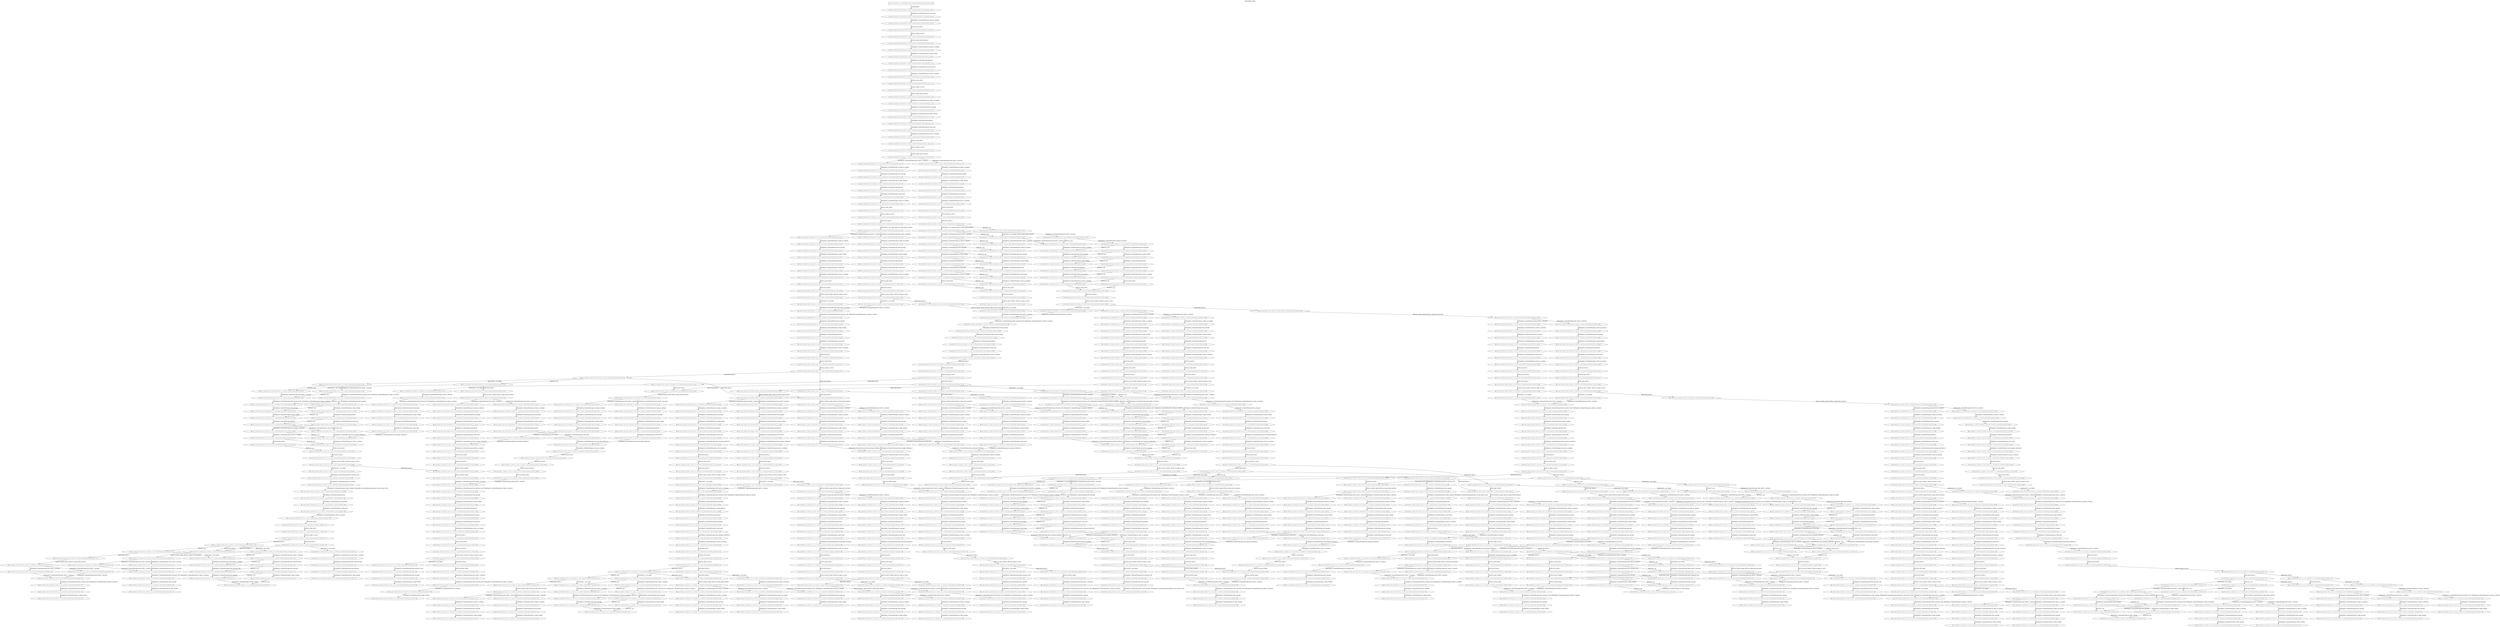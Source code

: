 
digraph RG {
  label="Reachability Graph";
  labelloc=t;
  S0 [shape=box, label="[1, 0, 0, 1, 0, 0, 0, 1, 1, 0, 0, 0, 0, 1, 0, 0, 1, 0, 0, 0, 0, 0, 0, 0, 0, 0, 0, 0, 0, 0, 0, 0]"];
  S1 [label="[1, 0, 0, 1, 0, 0, 0, 1, 0, 0, 0, 0, 0, 1, 0, 0, 1, 0, 0, 0, 0, 0, 0, 1, 0, 0, 3, 0, 0, 1, 0, 1]"];
  S2 [label="[1, 0, 0, 1, 0, 0, 0, 1, 0, 0, 0, 0, 0, 1, 0, 0, 1, 0, 0, 0, 0, 0, 0, 0, 1, 0, 3, 0, 0, 1, 0, 1]"];
  S3 [label="[1, 0, 0, 1, 0, 0, 0, 1, 0, 0, 0, 0, 0, 1, 0, 0, 1, 0, 0, 0, 0, 0, 1, 0, 0, 0, 3, 0, 0, 1, 0, 1]"];
  S4 [label="[1, 0, 0, 1, 0, 0, 0, 1, 0, 0, 0, 0, 0, 1, 0, 0, 1, 0, 0, 0, 0, 0, 0, 0, 0, 0, 3, 1, 0, 1, 0, 1]"];
  S5 [label="[1, 0, 0, 1, 0, 0, 0, 1, 0, 0, 0, 0, 0, 1, 0, 0, 1, 0, 0, 1, 0, 0, 0, 0, 0, 0, 3, 0, 0, 1, 0, 1]"];
  S6 [label="[1, 0, 0, 1, 0, 0, 0, 1, 0, 0, 0, 0, 0, 1, 0, 0, 1, 0, 0, 0, 1, 0, 0, 0, 0, 0, 3, 0, 0, 1, 0, 1]"];
  S7 [label="[1, 0, 0, 1, 0, 0, 0, 1, 0, 0, 0, 0, 0, 1, 0, 0, 1, 0, 0, 0, 0, 1, 0, 0, 0, 0, 3, 0, 0, 1, 0, 1]"];
  S8 [label="[1, 0, 0, 1, 0, 0, 0, 1, 0, 0, 0, 0, 0, 1, 0, 0, 1, 0, 0, 0, 0, 0, 0, 0, 0, 0, 3, 0, 1, 1, 0, 1]"];
  S9 [label="[1, 0, 0, 1, 0, 0, 0, 1, 0, 0, 0, 0, 1, 1, 0, 0, 1, 0, 0, 0, 0, 0, 0, 1, 0, 0, 3, 0, 0, 1, 1, 1]"];
  S10 [label="[1, 0, 0, 1, 0, 0, 0, 1, 0, 0, 0, 0, 1, 1, 0, 0, 1, 0, 0, 0, 0, 0, 0, 0, 1, 0, 3, 0, 0, 1, 1, 1]"];
  S11 [label="[1, 0, 0, 1, 0, 0, 0, 1, 0, 0, 0, 0, 1, 1, 0, 0, 1, 0, 0, 0, 0, 0, 1, 0, 0, 0, 3, 0, 0, 1, 1, 1]"];
  S12 [label="[1, 0, 0, 1, 0, 0, 0, 1, 0, 0, 0, 0, 1, 1, 0, 0, 1, 0, 0, 0, 0, 0, 0, 0, 0, 0, 3, 1, 0, 1, 1, 1]"];
  S13 [label="[1, 0, 0, 1, 0, 0, 0, 1, 0, 0, 0, 0, 1, 1, 0, 0, 1, 0, 0, 1, 0, 0, 0, 0, 0, 0, 3, 0, 0, 1, 1, 1]"];
  S14 [label="[1, 0, 0, 1, 0, 0, 0, 1, 0, 0, 0, 0, 1, 1, 0, 0, 1, 0, 0, 0, 1, 0, 0, 0, 0, 0, 3, 0, 0, 1, 1, 1]"];
  S15 [label="[1, 0, 0, 1, 0, 0, 0, 1, 0, 0, 0, 0, 1, 1, 0, 0, 1, 0, 0, 0, 0, 1, 0, 0, 0, 0, 3, 0, 0, 1, 1, 1]"];
  S16 [label="[1, 0, 0, 1, 0, 0, 0, 1, 0, 1, 0, 0, 0, 1, 0, 0, 1, 0, 0, 0, 0, 1, 0, 0, 0, 0, 2, 0, 0, 1, 1, 1]"];
  S17 [label="[1, 0, 0, 1, 0, 0, 0, 1, 0, 1, 0, 0, 0, 1, 0, 0, 1, 0, 0, 0, 0, 0, 0, 0, 0, 0, 2, 0, 1, 1, 1, 1]"];
  S18 [label="[1, 0, 0, 1, 0, 0, 0, 1, 0, 1, 0, 0, 1, 1, 0, 0, 1, 0, 0, 0, 0, 0, 0, 1, 0, 0, 2, 0, 0, 1, 2, 1]"];
  S19 [label="[1, 0, 0, 1, 0, 0, 0, 1, 0, 1, 0, 0, 1, 1, 0, 0, 1, 0, 0, 0, 0, 0, 0, 0, 1, 0, 2, 0, 0, 1, 2, 1]"];
  S20 [label="[1, 0, 0, 1, 0, 0, 0, 1, 0, 1, 0, 0, 1, 1, 0, 0, 1, 0, 0, 0, 0, 0, 1, 0, 0, 0, 2, 0, 0, 1, 2, 1]"];
  S21 [label="[1, 0, 0, 1, 0, 0, 0, 1, 0, 1, 0, 0, 1, 1, 0, 0, 1, 0, 0, 0, 0, 0, 0, 0, 0, 0, 2, 1, 0, 1, 2, 1]"];
  S22 [label="[1, 0, 0, 1, 0, 0, 0, 1, 0, 1, 0, 0, 1, 1, 0, 0, 1, 0, 0, 1, 0, 0, 0, 0, 0, 0, 2, 0, 0, 1, 2, 1]"];
  S23 [label="[1, 0, 0, 1, 0, 0, 0, 1, 0, 1, 0, 0, 1, 1, 0, 0, 1, 0, 0, 0, 1, 0, 0, 0, 0, 0, 2, 0, 0, 1, 2, 1]"];
  S24 [label="[1, 0, 0, 1, 0, 0, 0, 1, 0, 0, 0, 0, 1, 1, 1, 0, 1, 0, 0, 0, 1, 0, 0, 0, 0, 0, 3, 0, 0, 1, 2, 1]"];
  S25 [label="[1, 0, 0, 1, 0, 0, 0, 1, 0, 0, 0, 0, 1, 1, 0, 0, 1, 1, 0, 0, 1, 0, 0, 0, 0, 0, 3, 0, 0, 1, 2, 1]"];
  S26 [label="[1, 0, 0, 1, 0, 0, 0, 1, 0, 0, 0, 0, 1, 1, 0, 0, 1, 1, 0, 0, 0, 1, 0, 0, 0, 0, 3, 0, 0, 1, 2, 1]"];
  S27 [label="[1, 0, 0, 1, 0, 0, 0, 1, 0, 1, 0, 0, 0, 1, 0, 0, 1, 1, 0, 0, 0, 1, 0, 0, 0, 0, 2, 0, 0, 1, 2, 1]"];
  S28 [label="[1, 0, 0, 1, 0, 0, 0, 1, 0, 1, 0, 0, 0, 1, 0, 0, 1, 1, 0, 0, 0, 0, 0, 0, 0, 0, 2, 0, 1, 1, 2, 1]"];
  S29 [label="[1, 0, 0, 1, 0, 0, 0, 1, 0, 1, 0, 0, 1, 1, 0, 0, 1, 1, 0, 0, 0, 0, 0, 1, 0, 0, 2, 0, 0, 1, 3, 1]"];
  S30 [label="[1, 0, 0, 1, 0, 0, 0, 1, 0, 1, 0, 0, 1, 1, 0, 0, 1, 1, 0, 0, 0, 0, 0, 0, 1, 0, 2, 0, 0, 1, 3, 1]"];
  S31 [label="[1, 0, 0, 1, 0, 0, 0, 1, 0, 1, 0, 0, 1, 1, 0, 0, 1, 1, 0, 0, 0, 0, 1, 0, 0, 0, 2, 0, 0, 1, 3, 1]"];
  S32 [label="[1, 0, 0, 1, 0, 0, 0, 1, 0, 1, 0, 0, 1, 1, 0, 0, 1, 1, 0, 0, 0, 0, 0, 0, 0, 0, 2, 1, 0, 1, 3, 1]"];
  S33 [label="[1, 0, 0, 1, 0, 0, 0, 1, 0, 1, 0, 0, 1, 1, 0, 0, 1, 1, 0, 1, 0, 0, 0, 0, 0, 0, 2, 0, 0, 1, 3, 1]"];
  S34 [label="[1, 0, 0, 0, 0, 1, 0, 1, 0, 1, 0, 0, 1, 1, 0, 0, 1, 0, 0, 1, 0, 0, 0, 0, 0, 0, 2, 0, 0, 1, 3, 1]"];
  S35 [label="[1, 0, 0, 0, 0, 1, 1, 0, 0, 1, 0, 0, 1, 1, 0, 0, 1, 0, 0, 1, 0, 0, 0, 0, 0, 0, 2, 0, 0, 1, 3, 1]"];
  S36 [label="[1, 0, 0, 0, 0, 1, 0, 1, 0, 1, 0, 0, 1, 1, 0, 0, 1, 0, 0, 0, 1, 0, 0, 0, 0, 0, 2, 0, 0, 1, 3, 1]"];
  S37 [label="[1, 0, 0, 0, 0, 1, 0, 1, 0, 0, 0, 0, 1, 1, 1, 0, 1, 0, 0, 0, 1, 0, 0, 0, 0, 0, 3, 0, 0, 1, 3, 1]"];
  S38 [label="[1, 0, 0, 0, 0, 1, 0, 1, 0, 0, 0, 0, 1, 1, 0, 0, 1, 1, 0, 0, 1, 0, 0, 0, 0, 0, 3, 0, 0, 1, 3, 1]"];
  S39 [label="[1, 0, 0, 0, 0, 1, 1, 0, 0, 1, 0, 0, 1, 1, 0, 0, 1, 0, 0, 0, 1, 0, 0, 0, 0, 0, 2, 0, 0, 1, 3, 1]"];
  S40 [label="[1, 0, 0, 0, 0, 1, 1, 0, 0, 0, 0, 0, 1, 1, 1, 0, 1, 0, 0, 0, 1, 0, 0, 0, 0, 0, 3, 0, 0, 1, 3, 1]"];
  S41 [label="[1, 0, 0, 0, 0, 1, 1, 0, 0, 0, 0, 0, 1, 1, 0, 0, 1, 1, 0, 0, 1, 0, 0, 0, 0, 0, 3, 0, 0, 1, 3, 1]"];
  S42 [label="[1, 0, 0, 0, 0, 1, 1, 0, 0, 0, 0, 0, 1, 1, 0, 0, 1, 1, 0, 0, 0, 1, 0, 0, 0, 0, 3, 0, 0, 1, 3, 1]"];
  S43 [label="[1, 0, 0, 0, 0, 1, 1, 0, 0, 1, 0, 0, 0, 1, 0, 0, 1, 1, 0, 0, 0, 1, 0, 0, 0, 0, 2, 0, 0, 1, 3, 1]"];
  S44 [label="[1, 0, 0, 0, 0, 1, 1, 0, 0, 1, 0, 0, 0, 1, 0, 0, 1, 1, 0, 0, 0, 0, 0, 0, 0, 0, 2, 0, 1, 1, 3, 1]"];
  S45 [label="[1, 0, 0, 0, 0, 1, 1, 0, 0, 1, 0, 0, 1, 1, 0, 0, 1, 1, 0, 0, 0, 0, 0, 1, 0, 0, 2, 0, 0, 1, 4, 1]"];
  S46 [label="[1, 0, 0, 0, 0, 1, 1, 0, 0, 1, 0, 0, 1, 1, 0, 0, 1, 1, 0, 0, 0, 0, 0, 0, 1, 0, 2, 0, 0, 1, 4, 1]"];
  S47 [label="[1, 0, 0, 0, 0, 1, 1, 0, 0, 1, 0, 0, 1, 1, 0, 0, 1, 1, 0, 0, 0, 0, 1, 0, 0, 0, 2, 0, 0, 1, 4, 1]"];
  S48 [label="[1, 0, 0, 0, 0, 1, 1, 0, 0, 1, 0, 0, 1, 1, 0, 0, 1, 1, 0, 0, 0, 0, 0, 0, 0, 0, 2, 1, 0, 1, 4, 1]"];
  S49 [label="[1, 0, 0, 0, 1, 0, 0, 1, 0, 1, 0, 0, 1, 1, 0, 0, 1, 1, 0, 0, 0, 0, 0, 0, 0, 0, 2, 1, 0, 1, 4, 0]"];
  S50 [label="[1, 0, 0, 0, 1, 0, 0, 1, 0, 1, 0, 0, 1, 1, 0, 0, 1, 1, 0, 1, 0, 0, 0, 0, 0, 0, 2, 0, 0, 1, 4, 0]"];
  S51 [label="[1, 0, 0, 0, 1, 0, 0, 1, 0, 1, 0, 0, 1, 1, 0, 0, 1, 1, 0, 0, 1, 0, 0, 0, 0, 0, 2, 0, 0, 1, 4, 0]"];
  S52 [label="[1, 0, 0, 0, 1, 0, 0, 1, 0, 0, 0, 0, 1, 1, 1, 0, 1, 1, 0, 0, 1, 0, 0, 0, 0, 0, 3, 0, 0, 1, 4, 0]"];
  S53 [label="[1, 0, 0, 0, 1, 0, 0, 1, 0, 0, 0, 0, 1, 1, 1, 0, 1, 1, 0, 0, 0, 1, 0, 0, 0, 0, 3, 0, 0, 1, 4, 0]"];
  S54 [label="[1, 0, 0, 0, 1, 0, 0, 1, 0, 1, 0, 0, 0, 1, 1, 0, 1, 1, 0, 0, 0, 1, 0, 0, 0, 0, 2, 0, 0, 1, 4, 0]"];
  S55 [label="[1, 0, 0, 0, 1, 0, 0, 1, 0, 1, 0, 0, 0, 1, 1, 0, 1, 1, 0, 0, 0, 0, 0, 0, 0, 0, 2, 0, 1, 1, 4, 0]"];
  S56 [label="[1, 0, 0, 0, 1, 0, 0, 1, 0, 1, 0, 0, 1, 1, 1, 0, 1, 1, 0, 0, 0, 0, 0, 1, 0, 0, 2, 0, 0, 1, 5, 0]"];
  S57 [label="[1, 0, 0, 0, 1, 0, 0, 1, 0, 1, 0, 0, 1, 1, 1, 0, 1, 1, 0, 0, 0, 0, 0, 0, 1, 0, 2, 0, 0, 1, 5, 0]"];
  S58 [label="[1, 0, 0, 0, 1, 0, 0, 1, 0, 1, 0, 0, 1, 1, 1, 0, 1, 1, 0, 0, 0, 0, 1, 0, 0, 0, 2, 0, 0, 1, 5, 0]"];
  S59 [label="[1, 0, 0, 1, 0, 0, 0, 1, 0, 1, 0, 0, 1, 1, 1, 0, 0, 1, 1, 0, 0, 0, 1, 0, 0, 0, 2, 0, 0, 1, 5, 1]"];
  S60 [label="[1, 0, 0, 1, 0, 0, 0, 1, 0, 1, 0, 0, 1, 1, 1, 0, 0, 1, 1, 0, 0, 0, 0, 0, 0, 0, 2, 1, 0, 1, 5, 1]"];
  S61 [label="[1, 0, 0, 1, 0, 0, 0, 1, 0, 1, 0, 0, 1, 1, 1, 0, 0, 1, 1, 1, 0, 0, 0, 0, 0, 0, 2, 0, 0, 1, 5, 1]"];
  S62 [label="[0, 0, 1, 1, 0, 0, 0, 1, 0, 1, 0, 0, 1, 1, 0, 0, 0, 1, 1, 1, 0, 0, 0, 0, 0, 0, 2, 0, 0, 1, 5, 1]"];
  S63 [label="[1, 0, 0, 0, 0, 1, 0, 1, 0, 1, 0, 0, 1, 1, 1, 0, 0, 0, 1, 1, 0, 0, 0, 0, 0, 0, 2, 0, 0, 1, 5, 1]"];
  S64 [label="[0, 0, 1, 0, 0, 1, 0, 1, 0, 1, 0, 0, 1, 1, 0, 0, 0, 0, 1, 1, 0, 0, 0, 0, 0, 0, 2, 0, 0, 1, 5, 1]"];
  S65 [label="[1, 0, 0, 0, 0, 1, 1, 0, 0, 1, 0, 0, 1, 1, 1, 0, 0, 0, 1, 1, 0, 0, 0, 0, 0, 0, 2, 0, 0, 1, 5, 1]"];
  S66 [label="[1, 0, 0, 0, 0, 1, 0, 1, 0, 1, 0, 0, 1, 1, 1, 0, 0, 0, 1, 0, 1, 0, 0, 0, 0, 0, 2, 0, 0, 1, 5, 1]"];
  S67 [label="[1, 0, 0, 0, 0, 1, 0, 1, 0, 0, 0, 0, 1, 1, 1, 0, 0, 1, 1, 0, 1, 0, 0, 0, 0, 0, 3, 0, 0, 1, 5, 1]"];
  S68 [label="[1, 0, 0, 0, 0, 1, 1, 0, 0, 1, 0, 0, 1, 1, 1, 0, 0, 0, 1, 0, 1, 0, 0, 0, 0, 0, 2, 0, 0, 1, 5, 1]"];
  S69 [label="[1, 0, 0, 0, 0, 1, 1, 0, 0, 0, 0, 0, 1, 1, 1, 0, 0, 1, 1, 0, 1, 0, 0, 0, 0, 0, 3, 0, 0, 1, 5, 1]"];
  S70 [label="[1, 0, 0, 0, 0, 1, 1, 0, 0, 0, 0, 0, 1, 1, 1, 0, 0, 1, 1, 0, 0, 1, 0, 0, 0, 0, 3, 0, 0, 1, 5, 1]"];
  S71 [label="[1, 0, 0, 0, 0, 1, 1, 0, 0, 1, 0, 0, 0, 1, 1, 0, 0, 1, 1, 0, 0, 1, 0, 0, 0, 0, 2, 0, 0, 1, 5, 1]"];
  S72 [label="[1, 0, 0, 0, 0, 1, 1, 0, 0, 1, 0, 0, 0, 1, 1, 0, 0, 1, 1, 0, 0, 0, 0, 0, 0, 0, 2, 0, 1, 1, 5, 1]"];
  S73 [label="[1, 0, 0, 0, 0, 1, 1, 0, 0, 1, 0, 0, 1, 1, 1, 0, 0, 1, 1, 0, 0, 0, 0, 1, 0, 0, 2, 0, 0, 1, 6, 1]"];
  S74 [label="[1, 0, 0, 0, 0, 1, 1, 0, 0, 1, 0, 0, 1, 1, 1, 0, 0, 1, 1, 0, 0, 0, 0, 0, 1, 0, 2, 0, 0, 1, 6, 1]"];
  S75 [label="[1, 0, 0, 0, 0, 1, 1, 0, 0, 1, 1, 0, 1, 1, 1, 0, 1, 1, 0, 0, 0, 0, 0, 0, 1, 0, 1, 0, 0, 1, 6, 1]"];
  S76 [label="[1, 0, 0, 0, 0, 1, 1, 0, 0, 1, 1, 0, 1, 1, 1, 0, 1, 1, 0, 0, 0, 0, 1, 0, 0, 0, 1, 0, 0, 1, 6, 1]"];
  S77 [label="[1, 0, 0, 0, 0, 1, 1, 0, 0, 1, 1, 0, 1, 1, 1, 0, 1, 1, 0, 0, 0, 0, 0, 0, 0, 0, 1, 1, 0, 1, 6, 1]"];
  S78 [label="[1, 0, 0, 0, 1, 0, 0, 1, 0, 1, 1, 0, 1, 1, 1, 0, 1, 1, 0, 0, 0, 0, 0, 0, 0, 0, 1, 1, 0, 1, 6, 0]"];
  S79 [label="[1, 0, 0, 0, 1, 0, 0, 1, 0, 1, 1, 0, 1, 1, 1, 0, 1, 1, 0, 1, 0, 0, 0, 0, 0, 0, 1, 0, 0, 1, 6, 0]"];
  S80 [label="[0, 0, 1, 0, 1, 0, 0, 1, 0, 1, 1, 0, 1, 1, 0, 0, 1, 1, 0, 1, 0, 0, 0, 0, 0, 0, 1, 0, 0, 1, 6, 0]"];
  S81 [label="[1, 0, 0, 0, 1, 0, 0, 1, 0, 1, 1, 0, 1, 1, 1, 0, 1, 1, 0, 0, 1, 0, 0, 0, 0, 0, 1, 0, 0, 1, 6, 0]"];
  S82 [label="[1, 0, 0, 0, 1, 0, 0, 1, 0, 1, 1, 0, 1, 1, 1, 0, 1, 1, 0, 0, 0, 1, 0, 0, 0, 0, 1, 0, 0, 1, 6, 0]"];
  S83 [label="[1, 0, 0, 0, 1, 0, 0, 1, 0, 2, 1, 0, 0, 1, 1, 0, 1, 1, 0, 0, 0, 1, 0, 0, 0, 0, 0, 0, 0, 1, 6, 0]"];
  S84 [label="[1, 0, 0, 0, 1, 0, 0, 1, 0, 2, 1, 0, 0, 1, 1, 0, 1, 1, 0, 0, 0, 0, 0, 0, 0, 0, 0, 0, 1, 1, 6, 0]"];
  S85 [label="[1, 0, 0, 0, 1, 0, 0, 1, 0, 2, 1, 0, 1, 1, 1, 0, 1, 1, 0, 0, 0, 0, 0, 1, 0, 0, 0, 0, 0, 1, 7, 0]"];
  S86 [label="[1, 0, 0, 0, 1, 0, 0, 1, 0, 2, 0, 1, 1, 1, 1, 0, 1, 1, 0, 0, 0, 0, 0, 1, 0, 0, 1, 0, 0, 0, 7, 0]"];
  S87 [label="[1, 0, 0, 0, 1, 0, 0, 1, 0, 2, 0, 1, 1, 1, 1, 0, 1, 1, 0, 0, 0, 0, 0, 0, 1, 0, 1, 0, 0, 0, 7, 0]"];
  S88 [label="[1, 0, 0, 0, 1, 0, 0, 1, 0, 2, 0, 1, 1, 1, 1, 0, 1, 1, 0, 0, 0, 0, 1, 0, 0, 0, 1, 0, 0, 0, 7, 0]"];
  S89 [label="[1, 0, 0, 1, 0, 0, 0, 1, 0, 2, 0, 1, 1, 1, 1, 0, 0, 1, 1, 0, 0, 0, 1, 0, 0, 0, 1, 0, 0, 0, 7, 1]"];
  S90 [label="[1, 0, 0, 1, 0, 0, 0, 1, 0, 2, 0, 1, 1, 1, 1, 0, 0, 1, 1, 0, 0, 0, 0, 0, 0, 0, 1, 1, 0, 0, 7, 1]"];
  S91 [label="[1, 0, 0, 1, 0, 0, 0, 1, 0, 2, 0, 1, 1, 1, 1, 0, 0, 1, 1, 1, 0, 0, 0, 0, 0, 0, 1, 0, 0, 0, 7, 1]"];
  S92 [label="[0, 0, 1, 1, 0, 0, 0, 1, 0, 2, 0, 1, 1, 1, 0, 0, 0, 1, 1, 1, 0, 0, 0, 0, 0, 0, 1, 0, 0, 0, 7, 1]"];
  S93 [label="[1, 0, 0, 0, 0, 1, 0, 1, 0, 2, 0, 1, 1, 1, 1, 0, 0, 0, 1, 1, 0, 0, 0, 0, 0, 0, 1, 0, 0, 0, 7, 1]"];
  S94 [label="[0, 0, 1, 0, 0, 1, 0, 1, 0, 2, 0, 1, 1, 1, 0, 0, 0, 0, 1, 1, 0, 0, 0, 0, 0, 0, 1, 0, 0, 0, 7, 1]"];
  S95 [label="[1, 0, 0, 0, 0, 1, 1, 0, 0, 2, 0, 1, 1, 1, 1, 0, 0, 0, 1, 1, 0, 0, 0, 0, 0, 0, 1, 0, 0, 0, 7, 1]"];
  S96 [label="[1, 0, 0, 0, 0, 1, 0, 1, 0, 2, 0, 1, 1, 1, 1, 0, 0, 0, 1, 0, 1, 0, 0, 0, 0, 0, 1, 0, 0, 0, 7, 1]"];
  S97 [label="[1, 0, 0, 0, 0, 1, 0, 1, 0, 1, 0, 1, 1, 1, 1, 0, 0, 1, 1, 0, 1, 0, 0, 0, 0, 0, 2, 0, 0, 0, 7, 1]"];
  S98 [label="[1, 0, 0, 0, 0, 1, 1, 0, 0, 2, 0, 1, 1, 1, 1, 0, 0, 0, 1, 0, 1, 0, 0, 0, 0, 0, 1, 0, 0, 0, 7, 1]"];
  S99 [label="[1, 0, 0, 0, 0, 1, 1, 0, 0, 1, 0, 1, 1, 1, 1, 0, 0, 1, 1, 0, 1, 0, 0, 0, 0, 0, 2, 0, 0, 0, 7, 1]"];
  S100 [label="[1, 0, 0, 0, 0, 1, 1, 0, 0, 1, 0, 1, 1, 1, 1, 0, 0, 1, 1, 0, 0, 1, 0, 0, 0, 0, 2, 0, 0, 0, 7, 1]"];
  S101 [label="[1, 0, 0, 0, 0, 1, 1, 0, 0, 2, 0, 1, 0, 1, 1, 0, 0, 1, 1, 0, 0, 1, 0, 0, 0, 0, 1, 0, 0, 0, 7, 1]"];
  S102 [label="[1, 0, 0, 0, 0, 1, 1, 0, 0, 2, 0, 1, 0, 1, 1, 0, 0, 1, 1, 0, 0, 0, 0, 0, 0, 0, 1, 0, 1, 0, 7, 1]"];
  S103 [label="[1, 0, 0, 0, 0, 1, 0, 1, 0, 1, 0, 1, 1, 1, 1, 0, 0, 1, 1, 0, 0, 1, 0, 0, 0, 0, 2, 0, 0, 0, 7, 1]"];
  S104 [label="[1, 0, 0, 0, 0, 1, 0, 1, 0, 2, 0, 1, 0, 1, 1, 0, 0, 1, 1, 0, 0, 1, 0, 0, 0, 0, 1, 0, 0, 0, 7, 1]"];
  S105 [label="[1, 0, 0, 0, 0, 1, 0, 1, 0, 2, 0, 1, 0, 1, 1, 0, 0, 1, 1, 0, 0, 0, 0, 0, 0, 0, 1, 0, 1, 0, 7, 1]"];
  S106 [label="[0, 0, 1, 0, 0, 1, 1, 0, 0, 2, 0, 1, 1, 1, 0, 0, 0, 0, 1, 1, 0, 0, 0, 0, 0, 0, 1, 0, 0, 0, 7, 1]"];
  S107 [label="[0, 0, 1, 0, 0, 1, 1, 0, 0, 2, 0, 1, 1, 1, 0, 0, 0, 0, 1, 0, 1, 0, 0, 0, 0, 0, 1, 0, 0, 0, 7, 1]"];
  S108 [label="[0, 0, 1, 0, 0, 1, 1, 0, 0, 1, 0, 1, 1, 1, 1, 0, 0, 0, 1, 0, 1, 0, 0, 0, 0, 0, 2, 0, 0, 0, 7, 1]"];
  S109 [label="[0, 0, 1, 0, 0, 1, 1, 0, 0, 1, 0, 1, 1, 1, 0, 0, 0, 1, 1, 0, 1, 0, 0, 0, 0, 0, 2, 0, 0, 0, 7, 1]"];
  S110 [label="[0, 0, 1, 0, 0, 1, 1, 0, 0, 0, 0, 1, 1, 1, 1, 0, 0, 1, 1, 0, 1, 0, 0, 0, 0, 0, 3, 0, 0, 0, 7, 1]"];
  S111 [label="[0, 0, 1, 0, 0, 1, 1, 0, 0, 0, 0, 1, 1, 1, 1, 0, 0, 1, 1, 0, 0, 1, 0, 0, 0, 0, 3, 0, 0, 0, 7, 1]"];
  S112 [label="[0, 0, 1, 0, 0, 1, 1, 0, 0, 1, 0, 1, 0, 1, 1, 0, 0, 1, 1, 0, 0, 1, 0, 0, 0, 0, 2, 0, 0, 0, 7, 1]"];
  S113 [label="[0, 0, 1, 0, 0, 1, 1, 0, 0, 1, 0, 1, 0, 1, 1, 0, 0, 1, 1, 0, 0, 0, 0, 0, 0, 0, 2, 0, 1, 0, 7, 1]"];
  S114 [label="[0, 0, 1, 0, 0, 1, 0, 1, 0, 2, 0, 1, 1, 1, 0, 0, 0, 0, 1, 0, 1, 0, 0, 0, 0, 0, 1, 0, 0, 0, 7, 1]"];
  S115 [label="[0, 0, 1, 0, 0, 1, 0, 1, 0, 1, 0, 1, 1, 1, 1, 0, 0, 0, 1, 0, 1, 0, 0, 0, 0, 0, 2, 0, 0, 0, 7, 1]"];
  S116 [label="[0, 0, 1, 0, 0, 1, 0, 1, 0, 1, 0, 1, 1, 1, 0, 0, 0, 1, 1, 0, 1, 0, 0, 0, 0, 0, 2, 0, 0, 0, 7, 1]"];
  S117 [label="[0, 0, 1, 0, 0, 1, 0, 1, 0, 0, 0, 1, 1, 1, 1, 0, 0, 1, 1, 0, 1, 0, 0, 0, 0, 0, 3, 0, 0, 0, 7, 1]"];
  S118 [label="[0, 0, 1, 0, 0, 1, 0, 1, 0, 0, 0, 1, 1, 1, 1, 0, 0, 1, 1, 0, 0, 1, 0, 0, 0, 0, 3, 0, 0, 0, 7, 1]"];
  S119 [label="[0, 0, 1, 0, 0, 1, 0, 1, 0, 1, 0, 1, 0, 1, 1, 0, 0, 1, 1, 0, 0, 1, 0, 0, 0, 0, 2, 0, 0, 0, 7, 1]"];
  S120 [label="[0, 0, 1, 0, 0, 1, 0, 1, 0, 1, 0, 1, 0, 1, 1, 0, 0, 1, 1, 0, 0, 0, 0, 0, 0, 0, 2, 0, 1, 0, 7, 1]"];
  S121 [label="[0, 0, 1, 1, 0, 0, 0, 1, 0, 2, 0, 1, 1, 1, 0, 0, 0, 1, 1, 0, 1, 0, 0, 0, 0, 0, 1, 0, 0, 0, 7, 1]"];
  S122 [label="[0, 0, 1, 1, 0, 0, 0, 1, 0, 1, 0, 1, 1, 1, 1, 0, 0, 1, 1, 0, 1, 0, 0, 0, 0, 0, 2, 0, 0, 0, 7, 1]"];
  S123 [label="[0, 0, 1, 1, 0, 0, 0, 1, 0, 1, 0, 1, 1, 1, 1, 0, 0, 1, 1, 0, 0, 1, 0, 0, 0, 0, 2, 0, 0, 0, 7, 1]"];
  S124 [label="[0, 0, 1, 1, 0, 0, 0, 1, 0, 2, 0, 1, 0, 1, 1, 0, 0, 1, 1, 0, 0, 1, 0, 0, 0, 0, 1, 0, 0, 0, 7, 1]"];
  S125 [label="[0, 0, 1, 1, 0, 0, 0, 1, 0, 2, 0, 1, 0, 1, 1, 0, 0, 1, 1, 0, 0, 0, 0, 0, 0, 0, 1, 0, 1, 0, 7, 1]"];
  S126 [label="[0, 0, 1, 0, 1, 0, 0, 1, 0, 1, 1, 0, 1, 1, 0, 0, 1, 1, 0, 0, 1, 0, 0, 0, 0, 0, 1, 0, 0, 1, 6, 0]"];
  S127 [label="[0, 0, 1, 0, 1, 0, 0, 1, 0, 0, 1, 0, 1, 1, 1, 0, 1, 1, 0, 0, 1, 0, 0, 0, 0, 0, 2, 0, 0, 1, 6, 0]"];
  S128 [label="[0, 0, 1, 0, 1, 0, 0, 1, 0, 0, 1, 0, 1, 1, 1, 0, 1, 1, 0, 0, 0, 1, 0, 0, 0, 0, 2, 0, 0, 1, 6, 0]"];
  S129 [label="[0, 0, 1, 0, 1, 0, 0, 1, 0, 1, 1, 0, 0, 1, 1, 0, 1, 1, 0, 0, 0, 1, 0, 0, 0, 0, 1, 0, 0, 1, 6, 0]"];
  S130 [label="[0, 0, 1, 0, 1, 0, 0, 1, 0, 1, 1, 0, 0, 1, 1, 0, 1, 1, 0, 0, 0, 0, 0, 0, 0, 0, 1, 0, 1, 1, 6, 0]"];
  S131 [label="[0, 0, 1, 0, 1, 0, 0, 1, 0, 1, 1, 0, 1, 1, 1, 0, 1, 1, 0, 0, 0, 0, 0, 1, 0, 0, 1, 0, 0, 1, 7, 0]"];
  S132 [label="[0, 0, 1, 0, 1, 0, 0, 1, 0, 1, 0, 1, 1, 1, 1, 0, 1, 1, 0, 0, 0, 0, 0, 1, 0, 0, 2, 0, 0, 0, 7, 0]"];
  S133 [label="[0, 0, 1, 0, 1, 0, 0, 1, 0, 1, 0, 1, 1, 1, 1, 0, 1, 1, 0, 0, 0, 0, 0, 0, 1, 0, 2, 0, 0, 0, 7, 0]"];
  S134 [label="[0, 0, 1, 0, 1, 0, 0, 1, 0, 1, 0, 1, 1, 1, 1, 0, 1, 1, 0, 0, 0, 0, 1, 0, 0, 0, 2, 0, 0, 0, 7, 0]"];
  S135 [label="[0, 0, 1, 1, 0, 0, 0, 1, 0, 1, 0, 1, 1, 1, 1, 0, 0, 1, 1, 0, 0, 0, 1, 0, 0, 0, 2, 0, 0, 0, 7, 1]"];
  S136 [label="[0, 0, 1, 1, 0, 0, 0, 1, 0, 1, 0, 1, 1, 1, 1, 0, 0, 1, 1, 0, 0, 0, 0, 0, 0, 0, 2, 1, 0, 0, 7, 1]"];
  S137 [label="[0, 1, 0, 1, 0, 0, 1, 0, 0, 1, 0, 1, 1, 1, 1, 0, 0, 1, 1, 0, 0, 0, 0, 0, 0, 0, 2, 1, 0, 0, 7, 0]"];
  S138 [label="[0, 1, 0, 1, 0, 0, 1, 0, 0, 1, 0, 1, 1, 1, 1, 0, 0, 1, 1, 1, 0, 0, 0, 0, 0, 0, 2, 0, 0, 0, 7, 0]"];
  S139 [label="[0, 1, 0, 0, 0, 1, 1, 0, 0, 1, 0, 1, 1, 1, 1, 0, 0, 0, 1, 1, 0, 0, 0, 0, 0, 0, 2, 0, 0, 0, 7, 0]"];
  S140 [label="[0, 1, 0, 1, 0, 0, 1, 0, 0, 1, 0, 1, 1, 1, 1, 0, 0, 1, 1, 0, 1, 0, 0, 0, 0, 0, 2, 0, 0, 0, 7, 0]"];
  S141 [label="[0, 1, 0, 1, 0, 0, 1, 0, 0, 1, 0, 1, 1, 1, 1, 0, 0, 1, 1, 0, 0, 1, 0, 0, 0, 0, 2, 0, 0, 0, 7, 0]"];
  S142 [label="[0, 1, 0, 1, 0, 0, 1, 0, 0, 2, 0, 1, 0, 1, 1, 0, 0, 1, 1, 0, 0, 1, 0, 0, 0, 0, 1, 0, 0, 0, 7, 0]"];
  S143 [label="[0, 1, 0, 1, 0, 0, 1, 0, 0, 2, 0, 1, 0, 1, 1, 0, 0, 1, 1, 0, 0, 0, 0, 0, 0, 0, 1, 0, 1, 0, 7, 0]"];
  S144 [label="[0, 1, 0, 0, 0, 1, 1, 0, 0, 1, 0, 1, 1, 1, 1, 0, 0, 0, 1, 0, 1, 0, 0, 0, 0, 0, 2, 0, 0, 0, 7, 0]"];
  S145 [label="[0, 1, 0, 0, 0, 1, 1, 0, 0, 0, 0, 1, 1, 1, 1, 0, 0, 1, 1, 0, 1, 0, 0, 0, 0, 0, 3, 0, 0, 0, 7, 0]"];
  S146 [label="[0, 1, 0, 0, 0, 1, 1, 0, 0, 0, 0, 1, 1, 1, 1, 0, 0, 1, 1, 0, 0, 1, 0, 0, 0, 0, 3, 0, 0, 0, 7, 0]"];
  S147 [label="[0, 1, 0, 0, 0, 1, 1, 0, 0, 1, 0, 1, 0, 1, 1, 0, 0, 1, 1, 0, 0, 1, 0, 0, 0, 0, 2, 0, 0, 0, 7, 0]"];
  S148 [label="[0, 1, 0, 0, 0, 1, 1, 0, 0, 1, 0, 1, 0, 1, 1, 0, 0, 1, 1, 0, 0, 0, 0, 0, 0, 0, 2, 0, 1, 0, 7, 0]"];
  S149 [label="[1, 0, 0, 0, 0, 1, 0, 1, 0, 0, 0, 0, 1, 1, 1, 0, 0, 1, 1, 0, 0, 1, 0, 0, 0, 0, 3, 0, 0, 1, 5, 1]"];
  S150 [label="[1, 0, 0, 0, 0, 1, 0, 1, 0, 1, 0, 0, 0, 1, 1, 0, 0, 1, 1, 0, 0, 1, 0, 0, 0, 0, 2, 0, 0, 1, 5, 1]"];
  S151 [label="[1, 0, 0, 0, 0, 1, 0, 1, 0, 1, 0, 0, 0, 1, 1, 0, 0, 1, 1, 0, 0, 0, 0, 0, 0, 0, 2, 0, 1, 1, 5, 1]"];
  S152 [label="[1, 0, 0, 0, 0, 1, 0, 1, 0, 1, 0, 0, 1, 1, 1, 0, 0, 1, 1, 0, 0, 0, 0, 1, 0, 0, 2, 0, 0, 1, 6, 1]"];
  S153 [label="[1, 0, 0, 0, 0, 1, 0, 1, 0, 1, 0, 0, 1, 1, 1, 0, 0, 1, 1, 0, 0, 0, 0, 0, 1, 0, 2, 0, 0, 1, 6, 1]"];
  S154 [label="[1, 0, 0, 0, 0, 1, 0, 1, 0, 1, 1, 0, 1, 1, 1, 0, 1, 1, 0, 0, 0, 0, 0, 0, 1, 0, 1, 0, 0, 1, 6, 1]"];
  S155 [label="[1, 0, 0, 0, 0, 1, 0, 1, 0, 1, 1, 0, 1, 1, 1, 0, 1, 1, 0, 0, 0, 0, 1, 0, 0, 0, 1, 0, 0, 1, 6, 1]"];
  S156 [label="[1, 0, 0, 0, 0, 1, 0, 1, 0, 1, 1, 0, 1, 1, 1, 0, 1, 1, 0, 0, 0, 0, 0, 0, 0, 0, 1, 1, 0, 1, 6, 1]"];
  S157 [label="[0, 0, 1, 0, 0, 1, 1, 0, 0, 1, 0, 0, 1, 1, 0, 0, 0, 0, 1, 1, 0, 0, 0, 0, 0, 0, 2, 0, 0, 1, 5, 1]"];
  S158 [label="[0, 0, 1, 0, 0, 1, 1, 0, 0, 1, 0, 0, 1, 1, 0, 0, 0, 0, 1, 0, 1, 0, 0, 0, 0, 0, 2, 0, 0, 1, 5, 1]"];
  S159 [label="[0, 0, 1, 0, 0, 1, 1, 0, 0, 0, 0, 0, 1, 1, 1, 0, 0, 0, 1, 0, 1, 0, 0, 0, 0, 0, 3, 0, 0, 1, 5, 1]"];
  S160 [label="[0, 0, 1, 0, 0, 1, 1, 0, 0, 0, 0, 0, 1, 1, 0, 0, 0, 1, 1, 0, 1, 0, 0, 0, 0, 0, 3, 0, 0, 1, 5, 1]"];
  S161 [label="[0, 0, 1, 0, 0, 1, 1, 0, 0, 0, 0, 0, 1, 1, 0, 0, 0, 1, 1, 0, 0, 1, 0, 0, 0, 0, 3, 0, 0, 1, 5, 1]"];
  S162 [label="[0, 0, 1, 0, 0, 1, 1, 0, 0, 1, 0, 0, 0, 1, 0, 0, 0, 1, 1, 0, 0, 1, 0, 0, 0, 0, 2, 0, 0, 1, 5, 1]"];
  S163 [label="[0, 0, 1, 0, 0, 1, 1, 0, 0, 1, 0, 0, 0, 1, 0, 0, 0, 1, 1, 0, 0, 0, 0, 0, 0, 0, 2, 0, 1, 1, 5, 1]"];
  S164 [label="[0, 0, 1, 0, 0, 1, 1, 0, 0, 1, 0, 0, 1, 1, 0, 0, 0, 1, 1, 0, 0, 0, 0, 1, 0, 0, 2, 0, 0, 1, 6, 1]"];
  S165 [label="[0, 0, 1, 0, 0, 1, 1, 0, 0, 1, 0, 0, 1, 1, 0, 0, 0, 1, 1, 0, 0, 0, 0, 0, 1, 0, 2, 0, 0, 1, 6, 1]"];
  S166 [label="[0, 0, 1, 0, 0, 1, 1, 0, 0, 1, 1, 0, 1, 1, 0, 0, 1, 1, 0, 0, 0, 0, 0, 0, 1, 0, 1, 0, 0, 1, 6, 1]"];
  S167 [label="[0, 0, 1, 0, 0, 1, 1, 0, 0, 1, 1, 0, 1, 1, 0, 0, 1, 1, 0, 0, 0, 0, 1, 0, 0, 0, 1, 0, 0, 1, 6, 1]"];
  S168 [label="[0, 0, 1, 0, 0, 1, 1, 0, 0, 1, 1, 0, 1, 1, 0, 0, 1, 1, 0, 0, 0, 0, 0, 0, 0, 0, 1, 1, 0, 1, 6, 1]"];
  S169 [label="[0, 0, 1, 0, 1, 0, 0, 1, 0, 1, 1, 0, 1, 1, 0, 0, 1, 1, 0, 0, 0, 0, 0, 0, 0, 0, 1, 1, 0, 1, 6, 0]"];
  S170 [label="[0, 0, 1, 0, 0, 1, 1, 0, 0, 0, 0, 0, 1, 1, 1, 0, 0, 0, 1, 0, 0, 1, 0, 0, 0, 0, 3, 0, 0, 1, 5, 1]"];
  S171 [label="[0, 0, 1, 0, 0, 1, 1, 0, 0, 1, 0, 0, 0, 1, 1, 0, 0, 0, 1, 0, 0, 1, 0, 0, 0, 0, 2, 0, 0, 1, 5, 1]"];
  S172 [label="[0, 0, 1, 0, 0, 1, 1, 0, 0, 1, 0, 0, 0, 1, 1, 0, 0, 0, 1, 0, 0, 0, 0, 0, 0, 0, 2, 0, 1, 1, 5, 1]"];
  S173 [label="[0, 0, 1, 0, 0, 1, 1, 0, 0, 1, 0, 0, 1, 1, 1, 0, 0, 0, 1, 0, 0, 0, 0, 1, 0, 0, 2, 0, 0, 1, 6, 1]"];
  S174 [label="[0, 0, 1, 0, 0, 1, 1, 0, 0, 1, 0, 0, 1, 1, 1, 0, 0, 0, 1, 0, 0, 0, 0, 0, 1, 0, 2, 0, 0, 1, 6, 1]"];
  S175 [label="[0, 0, 1, 0, 0, 1, 1, 0, 0, 1, 1, 0, 1, 1, 1, 0, 1, 0, 0, 0, 0, 0, 0, 0, 1, 0, 1, 0, 0, 1, 6, 1]"];
  S176 [label="[0, 0, 1, 0, 0, 1, 1, 0, 0, 1, 1, 0, 1, 1, 1, 0, 1, 0, 0, 0, 0, 0, 1, 0, 0, 0, 1, 0, 0, 1, 6, 1]"];
  S177 [label="[0, 0, 1, 0, 0, 1, 1, 0, 0, 1, 1, 0, 1, 1, 1, 0, 1, 0, 0, 0, 0, 0, 0, 0, 0, 0, 1, 1, 0, 1, 6, 1]"];
  S178 [label="[0, 0, 1, 0, 1, 0, 0, 1, 0, 1, 1, 0, 1, 1, 1, 0, 1, 0, 0, 0, 0, 0, 0, 0, 0, 0, 1, 1, 0, 1, 6, 0]"];
  S179 [label="[0, 0, 1, 0, 1, 0, 0, 1, 0, 1, 1, 0, 1, 1, 1, 0, 1, 0, 0, 1, 0, 0, 0, 0, 0, 0, 1, 0, 0, 1, 6, 0]"];
  S180 [label="[0, 0, 1, 0, 1, 0, 0, 1, 0, 1, 1, 0, 1, 1, 1, 0, 1, 0, 0, 0, 1, 0, 0, 0, 0, 0, 1, 0, 0, 1, 6, 0]"];
  S181 [label="[0, 0, 1, 0, 0, 1, 0, 1, 0, 1, 0, 0, 1, 1, 0, 0, 0, 0, 1, 0, 1, 0, 0, 0, 0, 0, 2, 0, 0, 1, 5, 1]"];
  S182 [label="[0, 0, 1, 0, 0, 1, 0, 1, 0, 0, 0, 0, 1, 1, 1, 0, 0, 0, 1, 0, 1, 0, 0, 0, 0, 0, 3, 0, 0, 1, 5, 1]"];
  S183 [label="[0, 0, 1, 0, 0, 1, 0, 1, 0, 0, 0, 0, 1, 1, 0, 0, 0, 1, 1, 0, 1, 0, 0, 0, 0, 0, 3, 0, 0, 1, 5, 1]"];
  S184 [label="[0, 0, 1, 0, 0, 1, 0, 1, 0, 0, 0, 0, 1, 1, 0, 0, 0, 1, 1, 0, 0, 1, 0, 0, 0, 0, 3, 0, 0, 1, 5, 1]"];
  S185 [label="[0, 0, 1, 0, 0, 1, 0, 1, 0, 1, 0, 0, 0, 1, 0, 0, 0, 1, 1, 0, 0, 1, 0, 0, 0, 0, 2, 0, 0, 1, 5, 1]"];
  S186 [label="[0, 0, 1, 0, 0, 1, 0, 1, 0, 1, 0, 0, 0, 1, 0, 0, 0, 1, 1, 0, 0, 0, 0, 0, 0, 0, 2, 0, 1, 1, 5, 1]"];
  S187 [label="[0, 0, 1, 0, 0, 1, 0, 1, 0, 1, 0, 0, 1, 1, 0, 0, 0, 1, 1, 0, 0, 0, 0, 1, 0, 0, 2, 0, 0, 1, 6, 1]"];
  S188 [label="[0, 0, 1, 0, 0, 1, 0, 1, 0, 1, 0, 0, 1, 1, 0, 0, 0, 1, 1, 0, 0, 0, 0, 0, 1, 0, 2, 0, 0, 1, 6, 1]"];
  S189 [label="[0, 0, 1, 0, 0, 1, 0, 1, 0, 1, 1, 0, 1, 1, 0, 0, 1, 1, 0, 0, 0, 0, 0, 0, 1, 0, 1, 0, 0, 1, 6, 1]"];
  S190 [label="[0, 0, 1, 0, 0, 1, 0, 1, 0, 1, 1, 0, 1, 1, 0, 0, 1, 1, 0, 0, 0, 0, 1, 0, 0, 0, 1, 0, 0, 1, 6, 1]"];
  S191 [label="[0, 0, 1, 0, 0, 1, 0, 1, 0, 1, 1, 0, 1, 1, 0, 0, 1, 1, 0, 0, 0, 0, 0, 0, 0, 0, 1, 1, 0, 1, 6, 1]"];
  S192 [label="[0, 1, 0, 0, 0, 1, 1, 0, 0, 1, 1, 0, 1, 1, 0, 0, 1, 1, 0, 0, 0, 0, 0, 0, 0, 0, 1, 1, 0, 1, 6, 0]"];
  S193 [label="[0, 1, 0, 0, 0, 1, 1, 0, 0, 1, 1, 0, 1, 1, 0, 0, 1, 1, 0, 1, 0, 0, 0, 0, 0, 0, 1, 0, 0, 1, 6, 0]"];
  S194 [label="[0, 1, 0, 0, 0, 1, 1, 0, 0, 1, 1, 0, 1, 1, 0, 0, 1, 1, 0, 0, 1, 0, 0, 0, 0, 0, 1, 0, 0, 1, 6, 0]"];
  S195 [label="[0, 1, 0, 0, 0, 1, 1, 0, 0, 0, 1, 0, 1, 1, 1, 0, 1, 1, 0, 0, 1, 0, 0, 0, 0, 0, 2, 0, 0, 1, 6, 0]"];
  S196 [label="[0, 1, 0, 0, 0, 1, 1, 0, 0, 0, 1, 0, 1, 1, 1, 0, 1, 1, 0, 0, 0, 1, 0, 0, 0, 0, 2, 0, 0, 1, 6, 0]"];
  S197 [label="[0, 1, 0, 0, 0, 1, 1, 0, 0, 1, 1, 0, 0, 1, 1, 0, 1, 1, 0, 0, 0, 1, 0, 0, 0, 0, 1, 0, 0, 1, 6, 0]"];
  S198 [label="[0, 1, 0, 0, 0, 1, 1, 0, 0, 1, 1, 0, 0, 1, 1, 0, 1, 1, 0, 0, 0, 0, 0, 0, 0, 0, 1, 0, 1, 1, 6, 0]"];
  S199 [label="[0, 1, 0, 0, 0, 1, 1, 0, 0, 1, 1, 0, 1, 1, 1, 0, 1, 1, 0, 0, 0, 0, 0, 1, 0, 0, 1, 0, 0, 1, 7, 0]"];
  S200 [label="[0, 1, 0, 0, 0, 1, 1, 0, 0, 1, 0, 1, 1, 1, 1, 0, 1, 1, 0, 0, 0, 0, 0, 1, 0, 0, 2, 0, 0, 0, 7, 0]"];
  S201 [label="[0, 1, 0, 0, 0, 1, 1, 0, 0, 1, 0, 1, 1, 1, 1, 0, 1, 1, 0, 0, 0, 0, 0, 0, 1, 0, 2, 0, 0, 0, 7, 0]"];
  S202 [label="[0, 1, 0, 0, 0, 1, 1, 0, 0, 1, 0, 1, 1, 1, 1, 0, 1, 1, 0, 0, 0, 0, 1, 0, 0, 0, 2, 0, 0, 0, 7, 0]"];
  S203 [label="[1, 0, 0, 0, 0, 1, 1, 0, 0, 1, 0, 1, 1, 0, 1, 1, 1, 1, 0, 0, 0, 0, 1, 0, 0, 0, 2, 0, 0, 0, 7, 1]"];
  S204 [label="[1, 0, 0, 0, 0, 1, 1, 0, 0, 1, 0, 1, 1, 0, 1, 1, 1, 1, 0, 0, 0, 0, 0, 0, 0, 0, 2, 1, 0, 0, 7, 1]"];
  S205 [label="[1, 0, 0, 0, 1, 0, 0, 1, 0, 1, 0, 1, 1, 0, 1, 1, 1, 1, 0, 0, 0, 0, 0, 0, 0, 0, 2, 1, 0, 0, 7, 0]"];
  S206 [label="[1, 0, 0, 0, 1, 0, 0, 1, 0, 1, 0, 1, 1, 0, 1, 1, 1, 1, 0, 1, 0, 0, 0, 0, 0, 0, 2, 0, 0, 0, 7, 0]"];
  S207 [label="[0, 0, 1, 0, 1, 0, 0, 1, 0, 1, 0, 1, 1, 0, 0, 1, 1, 1, 0, 1, 0, 0, 0, 0, 0, 0, 2, 0, 0, 0, 7, 0]"];
  S208 [label="[1, 0, 0, 0, 1, 0, 0, 1, 0, 1, 0, 1, 1, 0, 1, 1, 1, 1, 0, 0, 1, 0, 0, 0, 0, 0, 2, 0, 0, 0, 7, 0]"];
  S209 [label="[1, 0, 0, 0, 1, 0, 0, 1, 0, 1, 0, 1, 1, 0, 1, 1, 1, 1, 0, 0, 0, 1, 0, 0, 0, 0, 2, 0, 0, 0, 7, 0]"];
  S210 [label="[1, 0, 0, 0, 1, 0, 0, 1, 0, 2, 0, 1, 0, 0, 1, 1, 1, 1, 0, 0, 0, 1, 0, 0, 0, 0, 1, 0, 0, 0, 7, 0]"];
  S211 [label="[1, 0, 0, 0, 1, 0, 0, 1, 0, 2, 0, 1, 0, 0, 1, 1, 1, 1, 0, 0, 0, 0, 0, 0, 0, 0, 1, 0, 1, 0, 7, 0]"];
  S212 [label="[0, 0, 1, 0, 1, 0, 0, 1, 0, 1, 0, 1, 1, 0, 0, 1, 1, 1, 0, 0, 1, 0, 0, 0, 0, 0, 2, 0, 0, 0, 7, 0]"];
  S213 [label="[0, 0, 1, 0, 1, 0, 0, 1, 0, 0, 0, 1, 1, 0, 1, 1, 1, 1, 0, 0, 1, 0, 0, 0, 0, 0, 3, 0, 0, 0, 7, 0]"];
  S214 [label="[0, 0, 1, 0, 1, 0, 0, 1, 0, 0, 0, 1, 1, 0, 1, 1, 1, 1, 0, 0, 0, 1, 0, 0, 0, 0, 3, 0, 0, 0, 7, 0]"];
  S215 [label="[0, 0, 1, 0, 1, 0, 0, 1, 0, 1, 0, 1, 0, 0, 1, 1, 1, 1, 0, 0, 0, 1, 0, 0, 0, 0, 2, 0, 0, 0, 7, 0]"];
  S216 [label="[0, 0, 1, 0, 1, 0, 0, 1, 0, 1, 0, 1, 0, 0, 1, 1, 1, 1, 0, 0, 0, 0, 0, 0, 0, 0, 2, 0, 1, 0, 7, 0]"];
  S217 [label="[0, 0, 1, 0, 0, 1, 0, 1, 0, 0, 0, 0, 1, 1, 1, 0, 0, 0, 1, 0, 0, 1, 0, 0, 0, 0, 3, 0, 0, 1, 5, 1]"];
  S218 [label="[0, 0, 1, 0, 0, 1, 0, 1, 0, 1, 0, 0, 0, 1, 1, 0, 0, 0, 1, 0, 0, 1, 0, 0, 0, 0, 2, 0, 0, 1, 5, 1]"];
  S219 [label="[0, 0, 1, 0, 0, 1, 0, 1, 0, 1, 0, 0, 0, 1, 1, 0, 0, 0, 1, 0, 0, 0, 0, 0, 0, 0, 2, 0, 1, 1, 5, 1]"];
  S220 [label="[0, 0, 1, 0, 0, 1, 0, 1, 0, 1, 0, 0, 1, 1, 1, 0, 0, 0, 1, 0, 0, 0, 0, 1, 0, 0, 2, 0, 0, 1, 6, 1]"];
  S221 [label="[0, 0, 1, 0, 0, 1, 0, 1, 0, 1, 0, 0, 1, 1, 1, 0, 0, 0, 1, 0, 0, 0, 0, 0, 1, 0, 2, 0, 0, 1, 6, 1]"];
  S222 [label="[0, 0, 1, 0, 0, 1, 0, 1, 0, 1, 1, 0, 1, 1, 1, 0, 1, 0, 0, 0, 0, 0, 0, 0, 1, 0, 1, 0, 0, 1, 6, 1]"];
  S223 [label="[0, 0, 1, 0, 0, 1, 0, 1, 0, 1, 1, 0, 1, 1, 1, 0, 1, 0, 0, 0, 0, 0, 1, 0, 0, 0, 1, 0, 0, 1, 6, 1]"];
  S224 [label="[0, 0, 1, 0, 0, 1, 0, 1, 0, 1, 1, 0, 1, 1, 1, 0, 1, 0, 0, 0, 0, 0, 0, 0, 0, 0, 1, 1, 0, 1, 6, 1]"];
  S225 [label="[0, 1, 0, 0, 0, 1, 1, 0, 0, 1, 1, 0, 1, 1, 1, 0, 1, 0, 0, 0, 0, 0, 0, 0, 0, 0, 1, 1, 0, 1, 6, 0]"];
  S226 [label="[0, 1, 0, 0, 0, 1, 1, 0, 0, 1, 1, 0, 1, 1, 1, 0, 1, 0, 0, 1, 0, 0, 0, 0, 0, 0, 1, 0, 0, 1, 6, 0]"];
  S227 [label="[0, 1, 0, 0, 0, 1, 1, 0, 0, 1, 1, 0, 1, 1, 1, 0, 1, 0, 0, 0, 1, 0, 0, 0, 0, 0, 1, 0, 0, 1, 6, 0]"];
  S228 [label="[0, 0, 1, 1, 0, 0, 0, 1, 0, 1, 0, 0, 1, 1, 0, 0, 0, 1, 1, 0, 1, 0, 0, 0, 0, 0, 2, 0, 0, 1, 5, 1]"];
  S229 [label="[0, 0, 1, 1, 0, 0, 0, 1, 0, 0, 0, 0, 1, 1, 1, 0, 0, 1, 1, 0, 1, 0, 0, 0, 0, 0, 3, 0, 0, 1, 5, 1]"];
  S230 [label="[0, 0, 1, 1, 0, 0, 0, 1, 0, 0, 0, 0, 1, 1, 1, 0, 0, 1, 1, 0, 0, 1, 0, 0, 0, 0, 3, 0, 0, 1, 5, 1]"];
  S231 [label="[0, 0, 1, 1, 0, 0, 0, 1, 0, 1, 0, 0, 0, 1, 1, 0, 0, 1, 1, 0, 0, 1, 0, 0, 0, 0, 2, 0, 0, 1, 5, 1]"];
  S232 [label="[0, 0, 1, 1, 0, 0, 0, 1, 0, 1, 0, 0, 0, 1, 1, 0, 0, 1, 1, 0, 0, 0, 0, 0, 0, 0, 2, 0, 1, 1, 5, 1]"];
  S233 [label="[0, 0, 1, 1, 0, 0, 0, 1, 0, 1, 0, 0, 1, 1, 1, 0, 0, 1, 1, 0, 0, 0, 0, 1, 0, 0, 2, 0, 0, 1, 6, 1]"];
  S234 [label="[0, 0, 1, 1, 0, 0, 0, 1, 0, 1, 0, 0, 1, 1, 1, 0, 0, 1, 1, 0, 0, 0, 0, 0, 1, 0, 2, 0, 0, 1, 6, 1]"];
  S235 [label="[0, 0, 1, 1, 0, 0, 0, 1, 0, 1, 1, 0, 1, 1, 1, 0, 1, 1, 0, 0, 0, 0, 0, 0, 1, 0, 1, 0, 0, 1, 6, 1]"];
  S236 [label="[0, 0, 1, 1, 0, 0, 0, 1, 0, 1, 1, 0, 1, 1, 1, 0, 1, 1, 0, 0, 0, 0, 1, 0, 0, 0, 1, 0, 0, 1, 6, 1]"];
  S237 [label="[0, 0, 1, 1, 0, 0, 0, 1, 0, 1, 1, 0, 1, 1, 1, 0, 1, 1, 0, 0, 0, 0, 0, 0, 0, 0, 1, 1, 0, 1, 6, 1]"];
  S238 [label="[0, 1, 0, 1, 0, 0, 1, 0, 0, 1, 1, 0, 1, 1, 1, 0, 1, 1, 0, 0, 0, 0, 0, 0, 0, 0, 1, 1, 0, 1, 6, 0]"];
  S239 [label="[0, 1, 0, 1, 0, 0, 1, 0, 0, 1, 1, 0, 1, 1, 1, 0, 1, 1, 0, 1, 0, 0, 0, 0, 0, 0, 1, 0, 0, 1, 6, 0]"];
  S240 [label="[0, 1, 0, 1, 0, 0, 1, 0, 0, 1, 1, 0, 1, 1, 1, 0, 1, 1, 0, 0, 1, 0, 0, 0, 0, 0, 1, 0, 0, 1, 6, 0]"];
  S241 [label="[0, 1, 0, 1, 0, 0, 1, 0, 0, 1, 1, 0, 1, 1, 1, 0, 1, 1, 0, 0, 0, 1, 0, 0, 0, 0, 1, 0, 0, 1, 6, 0]"];
  S242 [label="[0, 1, 0, 1, 0, 0, 1, 0, 0, 2, 1, 0, 0, 1, 1, 0, 1, 1, 0, 0, 0, 1, 0, 0, 0, 0, 0, 0, 0, 1, 6, 0]"];
  S243 [label="[0, 1, 0, 1, 0, 0, 1, 0, 0, 2, 1, 0, 0, 1, 1, 0, 1, 1, 0, 0, 0, 0, 0, 0, 0, 0, 0, 0, 1, 1, 6, 0]"];
  S244 [label="[0, 1, 0, 1, 0, 0, 1, 0, 0, 2, 1, 0, 1, 1, 1, 0, 1, 1, 0, 0, 0, 0, 0, 1, 0, 0, 0, 0, 0, 1, 7, 0]"];
  S245 [label="[0, 1, 0, 1, 0, 0, 1, 0, 0, 2, 0, 1, 1, 1, 1, 0, 1, 1, 0, 0, 0, 0, 0, 1, 0, 0, 1, 0, 0, 0, 7, 0]"];
  S246 [label="[0, 1, 0, 1, 0, 0, 1, 0, 0, 2, 0, 1, 1, 1, 1, 0, 1, 1, 0, 0, 0, 0, 0, 0, 1, 0, 1, 0, 0, 0, 7, 0]"];
  S247 [label="[0, 1, 0, 1, 0, 0, 1, 0, 0, 2, 0, 1, 1, 1, 1, 0, 1, 1, 0, 0, 0, 0, 1, 0, 0, 0, 1, 0, 0, 0, 7, 0]"];
  S248 [label="[1, 0, 0, 1, 0, 0, 1, 0, 0, 2, 0, 1, 1, 0, 1, 1, 1, 1, 0, 0, 0, 0, 1, 0, 0, 0, 1, 0, 0, 0, 7, 1]"];
  S249 [label="[1, 0, 0, 1, 0, 0, 1, 0, 0, 2, 0, 1, 1, 0, 1, 1, 1, 1, 0, 0, 0, 0, 0, 0, 0, 0, 1, 1, 0, 0, 7, 1]"];
  S250 [label="[1, 0, 0, 1, 0, 0, 1, 0, 0, 2, 0, 1, 1, 0, 1, 1, 1, 1, 0, 1, 0, 0, 0, 0, 0, 0, 1, 0, 0, 0, 7, 1]"];
  S251 [label="[0, 0, 1, 1, 0, 0, 1, 0, 0, 2, 0, 1, 1, 0, 0, 1, 1, 1, 0, 1, 0, 0, 0, 0, 0, 0, 1, 0, 0, 0, 7, 1]"];
  S252 [label="[1, 0, 0, 0, 0, 1, 1, 0, 0, 2, 0, 1, 1, 0, 1, 1, 1, 0, 0, 1, 0, 0, 0, 0, 0, 0, 1, 0, 0, 0, 7, 1]"];
  S253 [label="[0, 0, 1, 0, 0, 1, 1, 0, 0, 2, 0, 1, 1, 0, 0, 1, 1, 0, 0, 1, 0, 0, 0, 0, 0, 0, 1, 0, 0, 0, 7, 1]"];
  S254 [label="[1, 0, 0, 0, 0, 1, 1, 0, 0, 2, 0, 1, 1, 0, 1, 1, 1, 0, 0, 0, 1, 0, 0, 0, 0, 0, 1, 0, 0, 0, 7, 1]"];
  S255 [label="[1, 0, 0, 0, 0, 1, 1, 0, 0, 1, 0, 1, 1, 0, 1, 1, 1, 1, 0, 0, 1, 0, 0, 0, 0, 0, 2, 0, 0, 0, 7, 1]"];
  S256 [label="[1, 0, 0, 0, 0, 1, 1, 0, 0, 1, 0, 1, 1, 0, 1, 1, 1, 1, 0, 0, 0, 1, 0, 0, 0, 0, 2, 0, 0, 0, 7, 1]"];
  S257 [label="[1, 0, 0, 0, 0, 1, 1, 0, 0, 2, 0, 1, 0, 0, 1, 1, 1, 1, 0, 0, 0, 1, 0, 0, 0, 0, 1, 0, 0, 0, 7, 1]"];
  S258 [label="[1, 0, 0, 0, 0, 1, 1, 0, 0, 2, 0, 1, 0, 0, 1, 1, 1, 1, 0, 0, 0, 0, 0, 0, 0, 0, 1, 0, 1, 0, 7, 1]"];
  S259 [label="[0, 0, 1, 0, 0, 1, 1, 0, 0, 2, 0, 1, 1, 0, 0, 1, 1, 0, 0, 0, 1, 0, 0, 0, 0, 0, 1, 0, 0, 0, 7, 1]"];
  S260 [label="[0, 0, 1, 0, 0, 1, 1, 0, 0, 1, 0, 1, 1, 0, 1, 1, 1, 0, 0, 0, 1, 0, 0, 0, 0, 0, 2, 0, 0, 0, 7, 1]"];
  S261 [label="[0, 0, 1, 0, 0, 1, 1, 0, 0, 1, 0, 1, 1, 0, 0, 1, 1, 1, 0, 0, 1, 0, 0, 0, 0, 0, 2, 0, 0, 0, 7, 1]"];
  S262 [label="[0, 0, 1, 0, 0, 1, 1, 0, 0, 0, 0, 1, 1, 0, 1, 1, 1, 1, 0, 0, 1, 0, 0, 0, 0, 0, 3, 0, 0, 0, 7, 1]"];
  S263 [label="[0, 0, 1, 0, 0, 1, 1, 0, 0, 0, 0, 1, 1, 0, 1, 1, 1, 1, 0, 0, 0, 1, 0, 0, 0, 0, 3, 0, 0, 0, 7, 1]"];
  S264 [label="[0, 0, 1, 0, 0, 1, 1, 0, 0, 1, 0, 1, 0, 0, 1, 1, 1, 1, 0, 0, 0, 1, 0, 0, 0, 0, 2, 0, 0, 0, 7, 1]"];
  S265 [label="[0, 0, 1, 0, 0, 1, 1, 0, 0, 1, 0, 1, 0, 0, 1, 1, 1, 1, 0, 0, 0, 0, 0, 0, 0, 0, 2, 0, 1, 0, 7, 1]"];
  S266 [label="[0, 0, 1, 1, 0, 0, 0, 1, 0, 2, 0, 1, 1, 0, 0, 1, 1, 1, 0, 1, 0, 0, 0, 0, 0, 0, 1, 0, 0, 0, 7, 1]"];
  S267 [label="[0, 0, 1, 1, 0, 0, 1, 0, 0, 2, 0, 1, 1, 0, 0, 1, 1, 1, 0, 0, 1, 0, 0, 0, 0, 0, 1, 0, 0, 0, 7, 1]"];
  S268 [label="[0, 0, 1, 1, 0, 0, 1, 0, 0, 1, 0, 1, 1, 0, 1, 1, 1, 1, 0, 0, 1, 0, 0, 0, 0, 0, 2, 0, 0, 0, 7, 1]"];
  S269 [label="[0, 0, 1, 1, 0, 0, 0, 1, 0, 2, 0, 1, 1, 0, 0, 1, 1, 1, 0, 0, 1, 0, 0, 0, 0, 0, 1, 0, 0, 0, 7, 1]"];
  S270 [label="[0, 0, 1, 1, 0, 0, 0, 1, 0, 1, 0, 1, 1, 0, 1, 1, 1, 1, 0, 0, 1, 0, 0, 0, 0, 0, 2, 0, 0, 0, 7, 1]"];
  S271 [label="[0, 0, 1, 1, 0, 0, 0, 1, 0, 1, 0, 1, 1, 0, 1, 1, 1, 1, 0, 0, 0, 1, 0, 0, 0, 0, 2, 0, 0, 0, 7, 1]"];
  S272 [label="[0, 0, 1, 1, 0, 0, 0, 1, 0, 2, 0, 1, 0, 0, 1, 1, 1, 1, 0, 0, 0, 1, 0, 0, 0, 0, 1, 0, 0, 0, 7, 1]"];
  S273 [label="[0, 0, 1, 1, 0, 0, 0, 1, 0, 2, 0, 1, 0, 0, 1, 1, 1, 1, 0, 0, 0, 0, 0, 0, 0, 0, 1, 0, 1, 0, 7, 1]"];
  S274 [label="[0, 0, 1, 1, 0, 0, 1, 0, 0, 1, 0, 1, 1, 0, 1, 1, 1, 1, 0, 0, 0, 1, 0, 0, 0, 0, 2, 0, 0, 0, 7, 1]"];
  S275 [label="[0, 0, 1, 1, 0, 0, 1, 0, 0, 2, 0, 1, 0, 0, 1, 1, 1, 1, 0, 0, 0, 1, 0, 0, 0, 0, 1, 0, 0, 0, 7, 1]"];
  S276 [label="[0, 0, 1, 1, 0, 0, 1, 0, 0, 2, 0, 1, 0, 0, 1, 1, 1, 1, 0, 0, 0, 0, 0, 0, 0, 0, 1, 0, 1, 0, 7, 1]"];
  S277 [label="[0, 0, 1, 0, 0, 1, 0, 1, 0, 2, 0, 1, 1, 0, 0, 1, 1, 0, 0, 1, 0, 0, 0, 0, 0, 0, 1, 0, 0, 0, 7, 1]"];
  S278 [label="[0, 0, 1, 0, 0, 1, 0, 1, 0, 2, 0, 1, 1, 0, 0, 1, 1, 0, 0, 0, 1, 0, 0, 0, 0, 0, 1, 0, 0, 0, 7, 1]"];
  S279 [label="[0, 0, 1, 0, 0, 1, 0, 1, 0, 1, 0, 1, 1, 0, 1, 1, 1, 0, 0, 0, 1, 0, 0, 0, 0, 0, 2, 0, 0, 0, 7, 1]"];
  S280 [label="[0, 0, 1, 0, 0, 1, 0, 1, 0, 1, 0, 1, 1, 0, 0, 1, 1, 1, 0, 0, 1, 0, 0, 0, 0, 0, 2, 0, 0, 0, 7, 1]"];
  S281 [label="[0, 0, 1, 0, 0, 1, 0, 1, 0, 0, 0, 1, 1, 0, 1, 1, 1, 1, 0, 0, 1, 0, 0, 0, 0, 0, 3, 0, 0, 0, 7, 1]"];
  S282 [label="[0, 0, 1, 0, 0, 1, 0, 1, 0, 0, 0, 1, 1, 0, 1, 1, 1, 1, 0, 0, 0, 1, 0, 0, 0, 0, 3, 0, 0, 0, 7, 1]"];
  S283 [label="[0, 0, 1, 0, 0, 1, 0, 1, 0, 1, 0, 1, 0, 0, 1, 1, 1, 1, 0, 0, 0, 1, 0, 0, 0, 0, 2, 0, 0, 0, 7, 1]"];
  S284 [label="[0, 0, 1, 0, 0, 1, 0, 1, 0, 1, 0, 1, 0, 0, 1, 1, 1, 1, 0, 0, 0, 0, 0, 0, 0, 0, 2, 0, 1, 0, 7, 1]"];
  S285 [label="[1, 0, 0, 0, 0, 1, 1, 0, 0, 0, 0, 0, 1, 1, 1, 0, 1, 0, 0, 0, 0, 1, 0, 0, 0, 0, 3, 0, 0, 1, 3, 1]"];
  S286 [label="[1, 0, 0, 0, 0, 1, 1, 0, 0, 1, 0, 0, 0, 1, 1, 0, 1, 0, 0, 0, 0, 1, 0, 0, 0, 0, 2, 0, 0, 1, 3, 1]"];
  S287 [label="[1, 0, 0, 0, 0, 1, 1, 0, 0, 1, 0, 0, 0, 1, 1, 0, 1, 0, 0, 0, 0, 0, 0, 0, 0, 0, 2, 0, 1, 1, 3, 1]"];
  S288 [label="[1, 0, 0, 0, 0, 1, 1, 0, 0, 1, 0, 0, 1, 1, 1, 0, 1, 0, 0, 0, 0, 0, 0, 1, 0, 0, 2, 0, 0, 1, 4, 1]"];
  S289 [label="[1, 0, 0, 0, 0, 1, 1, 0, 0, 1, 0, 0, 1, 1, 1, 0, 1, 0, 0, 0, 0, 0, 0, 0, 1, 0, 2, 0, 0, 1, 4, 1]"];
  S290 [label="[1, 0, 0, 0, 0, 1, 1, 0, 0, 1, 0, 0, 1, 1, 1, 0, 1, 0, 0, 0, 0, 0, 1, 0, 0, 0, 2, 0, 0, 1, 4, 1]"];
  S291 [label="[1, 0, 0, 0, 0, 1, 1, 0, 0, 1, 0, 0, 1, 1, 1, 0, 1, 0, 0, 0, 0, 0, 0, 0, 0, 0, 2, 1, 0, 1, 4, 1]"];
  S292 [label="[1, 0, 0, 0, 1, 0, 0, 1, 0, 1, 0, 0, 1, 1, 1, 0, 1, 0, 0, 0, 0, 0, 0, 0, 0, 0, 2, 1, 0, 1, 4, 0]"];
  S293 [label="[1, 0, 0, 0, 1, 0, 0, 1, 0, 1, 0, 0, 1, 1, 1, 0, 1, 0, 0, 1, 0, 0, 0, 0, 0, 0, 2, 0, 0, 1, 4, 0]"];
  S294 [label="[0, 0, 1, 0, 1, 0, 0, 1, 0, 1, 0, 0, 1, 1, 0, 0, 1, 0, 0, 1, 0, 0, 0, 0, 0, 0, 2, 0, 0, 1, 4, 0]"];
  S295 [label="[1, 0, 0, 0, 1, 0, 0, 1, 0, 1, 0, 0, 1, 1, 1, 0, 1, 0, 0, 0, 1, 0, 0, 0, 0, 0, 2, 0, 0, 1, 4, 0]"];
  S296 [label="[0, 0, 1, 0, 1, 0, 0, 1, 0, 1, 0, 0, 1, 1, 0, 0, 1, 0, 0, 0, 1, 0, 0, 0, 0, 0, 2, 0, 0, 1, 4, 0]"];
  S297 [label="[0, 0, 1, 0, 1, 0, 0, 1, 0, 0, 0, 0, 1, 1, 1, 0, 1, 0, 0, 0, 1, 0, 0, 0, 0, 0, 3, 0, 0, 1, 4, 0]"];
  S298 [label="[0, 0, 1, 0, 1, 0, 0, 1, 0, 0, 0, 0, 1, 1, 0, 0, 1, 1, 0, 0, 1, 0, 0, 0, 0, 0, 3, 0, 0, 1, 4, 0]"];
  S299 [label="[0, 0, 1, 0, 1, 0, 0, 1, 0, 0, 0, 0, 1, 1, 0, 0, 1, 1, 0, 0, 0, 1, 0, 0, 0, 0, 3, 0, 0, 1, 4, 0]"];
  S300 [label="[0, 0, 1, 0, 1, 0, 0, 1, 0, 1, 0, 0, 0, 1, 0, 0, 1, 1, 0, 0, 0, 1, 0, 0, 0, 0, 2, 0, 0, 1, 4, 0]"];
  S301 [label="[0, 0, 1, 0, 1, 0, 0, 1, 0, 1, 0, 0, 0, 1, 0, 0, 1, 1, 0, 0, 0, 0, 0, 0, 0, 0, 2, 0, 1, 1, 4, 0]"];
  S302 [label="[0, 0, 1, 0, 1, 0, 0, 1, 0, 1, 0, 0, 1, 1, 0, 0, 1, 1, 0, 0, 0, 0, 0, 1, 0, 0, 2, 0, 0, 1, 5, 0]"];
  S303 [label="[0, 0, 1, 0, 1, 0, 0, 1, 0, 1, 0, 0, 1, 1, 0, 0, 1, 1, 0, 0, 0, 0, 0, 0, 1, 0, 2, 0, 0, 1, 5, 0]"];
  S304 [label="[0, 0, 1, 0, 1, 0, 0, 1, 0, 1, 0, 0, 1, 1, 0, 0, 1, 1, 0, 0, 0, 0, 1, 0, 0, 0, 2, 0, 0, 1, 5, 0]"];
  S305 [label="[0, 0, 1, 1, 0, 0, 0, 1, 0, 1, 0, 0, 1, 1, 0, 0, 0, 1, 1, 0, 0, 0, 1, 0, 0, 0, 2, 0, 0, 1, 5, 1]"];
  S306 [label="[0, 0, 1, 1, 0, 0, 0, 1, 0, 1, 0, 0, 1, 1, 0, 0, 0, 1, 1, 0, 0, 0, 0, 0, 0, 0, 2, 1, 0, 1, 5, 1]"];
  S307 [label="[0, 1, 0, 1, 0, 0, 1, 0, 0, 1, 0, 0, 1, 1, 0, 0, 0, 1, 1, 0, 0, 0, 0, 0, 0, 0, 2, 1, 0, 1, 5, 0]"];
  S308 [label="[0, 1, 0, 1, 0, 0, 1, 0, 0, 1, 0, 0, 1, 1, 0, 0, 0, 1, 1, 1, 0, 0, 0, 0, 0, 0, 2, 0, 0, 1, 5, 0]"];
  S309 [label="[0, 1, 0, 0, 0, 1, 1, 0, 0, 1, 0, 0, 1, 1, 0, 0, 0, 0, 1, 1, 0, 0, 0, 0, 0, 0, 2, 0, 0, 1, 5, 0]"];
  S310 [label="[0, 1, 0, 1, 0, 0, 1, 0, 0, 1, 0, 0, 1, 1, 0, 0, 0, 1, 1, 0, 1, 0, 0, 0, 0, 0, 2, 0, 0, 1, 5, 0]"];
  S311 [label="[0, 1, 0, 1, 0, 0, 1, 0, 0, 0, 0, 0, 1, 1, 1, 0, 0, 1, 1, 0, 1, 0, 0, 0, 0, 0, 3, 0, 0, 1, 5, 0]"];
  S312 [label="[0, 1, 0, 1, 0, 0, 1, 0, 0, 0, 0, 0, 1, 1, 1, 0, 0, 1, 1, 0, 0, 1, 0, 0, 0, 0, 3, 0, 0, 1, 5, 0]"];
  S313 [label="[0, 1, 0, 1, 0, 0, 1, 0, 0, 1, 0, 0, 0, 1, 1, 0, 0, 1, 1, 0, 0, 1, 0, 0, 0, 0, 2, 0, 0, 1, 5, 0]"];
  S314 [label="[0, 1, 0, 1, 0, 0, 1, 0, 0, 1, 0, 0, 0, 1, 1, 0, 0, 1, 1, 0, 0, 0, 0, 0, 0, 0, 2, 0, 1, 1, 5, 0]"];
  S315 [label="[0, 1, 0, 1, 0, 0, 1, 0, 0, 1, 0, 0, 1, 1, 1, 0, 0, 1, 1, 0, 0, 0, 0, 1, 0, 0, 2, 0, 0, 1, 6, 0]"];
  S316 [label="[0, 1, 0, 1, 0, 0, 1, 0, 0, 1, 0, 0, 1, 1, 1, 0, 0, 1, 1, 0, 0, 0, 0, 0, 1, 0, 2, 0, 0, 1, 6, 0]"];
  S317 [label="[0, 1, 0, 1, 0, 0, 1, 0, 0, 1, 1, 0, 1, 1, 1, 0, 1, 1, 0, 0, 0, 0, 0, 0, 1, 0, 1, 0, 0, 1, 6, 0]"];
  S318 [label="[0, 1, 0, 1, 0, 0, 1, 0, 0, 1, 1, 0, 1, 1, 1, 0, 1, 1, 0, 0, 0, 0, 1, 0, 0, 0, 1, 0, 0, 1, 6, 0]"];
  S319 [label="[1, 0, 0, 1, 0, 0, 1, 0, 0, 1, 1, 0, 1, 0, 1, 1, 1, 1, 0, 0, 0, 0, 1, 0, 0, 0, 1, 0, 0, 1, 6, 1]"];
  S320 [label="[1, 0, 0, 1, 0, 0, 1, 0, 0, 1, 1, 0, 1, 0, 1, 1, 1, 1, 0, 0, 0, 0, 0, 0, 0, 0, 1, 1, 0, 1, 6, 1]"];
  S321 [label="[1, 0, 0, 1, 0, 0, 1, 0, 0, 1, 1, 0, 1, 0, 1, 1, 1, 1, 0, 1, 0, 0, 0, 0, 0, 0, 1, 0, 0, 1, 6, 1]"];
  S322 [label="[0, 0, 1, 1, 0, 0, 1, 0, 0, 1, 1, 0, 1, 0, 0, 1, 1, 1, 0, 1, 0, 0, 0, 0, 0, 0, 1, 0, 0, 1, 6, 1]"];
  S323 [label="[1, 0, 0, 0, 0, 1, 1, 0, 0, 1, 1, 0, 1, 0, 1, 1, 1, 0, 0, 1, 0, 0, 0, 0, 0, 0, 1, 0, 0, 1, 6, 1]"];
  S324 [label="[0, 0, 1, 0, 0, 1, 1, 0, 0, 1, 1, 0, 1, 0, 0, 1, 1, 0, 0, 1, 0, 0, 0, 0, 0, 0, 1, 0, 0, 1, 6, 1]"];
  S325 [label="[1, 0, 0, 0, 0, 1, 1, 0, 0, 1, 1, 0, 1, 0, 1, 1, 1, 0, 0, 0, 1, 0, 0, 0, 0, 0, 1, 0, 0, 1, 6, 1]"];
  S326 [label="[1, 0, 0, 0, 0, 1, 1, 0, 0, 0, 1, 0, 1, 0, 1, 1, 1, 1, 0, 0, 1, 0, 0, 0, 0, 0, 2, 0, 0, 1, 6, 1]"];
  S327 [label="[1, 0, 0, 0, 0, 1, 1, 0, 0, 0, 1, 0, 1, 0, 1, 1, 1, 1, 0, 0, 0, 1, 0, 0, 0, 0, 2, 0, 0, 1, 6, 1]"];
  S328 [label="[1, 0, 0, 0, 0, 1, 1, 0, 0, 1, 1, 0, 0, 0, 1, 1, 1, 1, 0, 0, 0, 1, 0, 0, 0, 0, 1, 0, 0, 1, 6, 1]"];
  S329 [label="[1, 0, 0, 0, 0, 1, 1, 0, 0, 1, 1, 0, 0, 0, 1, 1, 1, 1, 0, 0, 0, 0, 0, 0, 0, 0, 1, 0, 1, 1, 6, 1]"];
  S330 [label="[1, 0, 0, 0, 0, 1, 1, 0, 0, 1, 1, 0, 1, 0, 1, 1, 1, 1, 0, 0, 0, 0, 0, 1, 0, 0, 1, 0, 0, 1, 7, 1]"];
  S331 [label="[1, 0, 0, 0, 0, 1, 1, 0, 0, 1, 0, 1, 1, 0, 1, 1, 1, 1, 0, 0, 0, 0, 0, 1, 0, 0, 2, 0, 0, 0, 7, 1]"];
  S332 [label="[1, 0, 0, 0, 0, 1, 1, 0, 0, 1, 0, 1, 1, 0, 1, 1, 1, 1, 0, 0, 0, 0, 0, 0, 1, 0, 2, 0, 0, 0, 7, 1]"];
  S333 [label="[1, 0, 0, 0, 0, 1, 1, 0, 0, 1, 1, 1, 1, 1, 1, 0, 1, 1, 0, 0, 0, 0, 0, 0, 1, 0, 1, 0, 0, 0, 7, 1]"];
  S334 [label="[1, 0, 0, 0, 0, 1, 1, 0, 0, 1, 1, 1, 1, 1, 1, 0, 1, 1, 0, 0, 0, 0, 1, 0, 0, 0, 1, 0, 0, 0, 7, 1]"];
  S335 [label="[1, 0, 0, 0, 0, 1, 1, 0, 0, 1, 1, 1, 1, 1, 1, 0, 1, 1, 0, 0, 0, 0, 0, 0, 0, 0, 1, 1, 0, 0, 7, 1]"];
  S336 [label="[1, 0, 0, 0, 1, 0, 0, 1, 0, 1, 1, 1, 1, 1, 1, 0, 1, 1, 0, 0, 0, 0, 0, 0, 0, 0, 1, 1, 0, 0, 7, 0]"];
  S337 [label="[1, 0, 0, 0, 1, 0, 0, 1, 0, 1, 1, 1, 1, 1, 1, 0, 1, 1, 0, 1, 0, 0, 0, 0, 0, 0, 1, 0, 0, 0, 7, 0]"];
  S338 [label="[0, 0, 1, 0, 1, 0, 0, 1, 0, 1, 1, 1, 1, 1, 0, 0, 1, 1, 0, 1, 0, 0, 0, 0, 0, 0, 1, 0, 0, 0, 7, 0]"];
  S339 [label="[1, 0, 0, 0, 1, 0, 0, 1, 0, 1, 1, 1, 1, 1, 1, 0, 1, 1, 0, 0, 1, 0, 0, 0, 0, 0, 1, 0, 0, 0, 7, 0]"];
  S340 [label="[1, 0, 0, 0, 1, 0, 0, 1, 0, 1, 1, 1, 1, 1, 1, 0, 1, 1, 0, 0, 0, 1, 0, 0, 0, 0, 1, 0, 0, 0, 7, 0]"];
  S341 [label="[1, 0, 0, 0, 1, 0, 0, 1, 0, 2, 1, 1, 0, 1, 1, 0, 1, 1, 0, 0, 0, 1, 0, 0, 0, 0, 0, 0, 0, 0, 7, 0]"];
  S342 [label="[1, 0, 0, 0, 1, 0, 0, 1, 0, 2, 1, 1, 0, 1, 1, 0, 1, 1, 0, 0, 0, 0, 0, 0, 0, 0, 0, 0, 1, 0, 7, 0]"];
  S343 [label="[0, 0, 1, 0, 1, 0, 0, 1, 0, 1, 1, 1, 1, 1, 0, 0, 1, 1, 0, 0, 1, 0, 0, 0, 0, 0, 1, 0, 0, 0, 7, 0]"];
  S344 [label="[0, 0, 1, 0, 1, 0, 0, 1, 0, 0, 1, 1, 1, 1, 1, 0, 1, 1, 0, 0, 1, 0, 0, 0, 0, 0, 2, 0, 0, 0, 7, 0]"];
  S345 [label="[0, 0, 1, 0, 1, 0, 0, 1, 0, 0, 1, 1, 1, 1, 1, 0, 1, 1, 0, 0, 0, 1, 0, 0, 0, 0, 2, 0, 0, 0, 7, 0]"];
  S346 [label="[0, 0, 1, 0, 1, 0, 0, 1, 0, 1, 1, 1, 0, 1, 1, 0, 1, 1, 0, 0, 0, 1, 0, 0, 0, 0, 1, 0, 0, 0, 7, 0]"];
  S347 [label="[0, 0, 1, 0, 1, 0, 0, 1, 0, 1, 1, 1, 0, 1, 1, 0, 1, 1, 0, 0, 0, 0, 0, 0, 0, 0, 1, 0, 1, 0, 7, 0]"];
  S348 [label="[0, 0, 1, 0, 0, 1, 1, 0, 0, 1, 1, 0, 1, 0, 0, 1, 1, 0, 0, 0, 1, 0, 0, 0, 0, 0, 1, 0, 0, 1, 6, 1]"];
  S349 [label="[0, 0, 1, 0, 0, 1, 1, 0, 0, 0, 1, 0, 1, 0, 1, 1, 1, 0, 0, 0, 1, 0, 0, 0, 0, 0, 2, 0, 0, 1, 6, 1]"];
  S350 [label="[0, 0, 1, 0, 0, 1, 1, 0, 0, 0, 1, 0, 1, 0, 0, 1, 1, 1, 0, 0, 1, 0, 0, 0, 0, 0, 2, 0, 0, 1, 6, 1]"];
  S351 [label="[0, 0, 1, 0, 0, 1, 1, 0, 0, 0, 1, 0, 1, 0, 0, 1, 1, 1, 0, 0, 0, 1, 0, 0, 0, 0, 2, 0, 0, 1, 6, 1]"];
  S352 [label="[0, 0, 1, 0, 0, 1, 1, 0, 0, 1, 1, 0, 0, 0, 0, 1, 1, 1, 0, 0, 0, 1, 0, 0, 0, 0, 1, 0, 0, 1, 6, 1]"];
  S353 [label="[0, 0, 1, 0, 0, 1, 1, 0, 0, 1, 1, 0, 0, 0, 0, 1, 1, 1, 0, 0, 0, 0, 0, 0, 0, 0, 1, 0, 1, 1, 6, 1]"];
  S354 [label="[0, 0, 1, 0, 0, 1, 1, 0, 0, 1, 1, 0, 1, 0, 0, 1, 1, 1, 0, 0, 0, 0, 0, 1, 0, 0, 1, 0, 0, 1, 7, 1]"];
  S355 [label="[0, 0, 1, 0, 0, 1, 1, 0, 0, 1, 0, 1, 1, 0, 0, 1, 1, 1, 0, 0, 0, 0, 0, 1, 0, 0, 2, 0, 0, 0, 7, 1]"];
  S356 [label="[0, 0, 1, 0, 0, 1, 1, 0, 0, 1, 0, 1, 1, 0, 0, 1, 1, 1, 0, 0, 0, 0, 0, 0, 1, 0, 2, 0, 0, 0, 7, 1]"];
  S357 [label="[0, 0, 1, 0, 0, 1, 1, 0, 0, 1, 1, 1, 1, 1, 0, 0, 1, 1, 0, 0, 0, 0, 0, 0, 1, 0, 1, 0, 0, 0, 7, 1]"];
  S358 [label="[0, 0, 1, 0, 0, 1, 1, 0, 0, 1, 1, 1, 1, 1, 0, 0, 1, 1, 0, 0, 0, 0, 1, 0, 0, 0, 1, 0, 0, 0, 7, 1]"];
  S359 [label="[0, 0, 1, 0, 0, 1, 1, 0, 0, 1, 1, 1, 1, 1, 0, 0, 1, 1, 0, 0, 0, 0, 0, 0, 0, 0, 1, 1, 0, 0, 7, 1]"];
  S360 [label="[0, 0, 1, 0, 1, 0, 0, 1, 0, 1, 1, 1, 1, 1, 0, 0, 1, 1, 0, 0, 0, 0, 0, 0, 0, 0, 1, 1, 0, 0, 7, 0]"];
  S361 [label="[0, 0, 1, 0, 0, 1, 1, 0, 0, 0, 1, 0, 1, 0, 1, 1, 1, 0, 0, 0, 0, 1, 0, 0, 0, 0, 2, 0, 0, 1, 6, 1]"];
  S362 [label="[0, 0, 1, 0, 0, 1, 1, 0, 0, 1, 1, 0, 0, 0, 1, 1, 1, 0, 0, 0, 0, 1, 0, 0, 0, 0, 1, 0, 0, 1, 6, 1]"];
  S363 [label="[0, 0, 1, 0, 0, 1, 1, 0, 0, 1, 1, 0, 0, 0, 1, 1, 1, 0, 0, 0, 0, 0, 0, 0, 0, 0, 1, 0, 1, 1, 6, 1]"];
  S364 [label="[0, 0, 1, 0, 0, 1, 1, 0, 0, 1, 1, 0, 1, 0, 1, 1, 1, 0, 0, 0, 0, 0, 0, 1, 0, 0, 1, 0, 0, 1, 7, 1]"];
  S365 [label="[0, 0, 1, 0, 0, 1, 1, 0, 0, 1, 0, 1, 1, 0, 1, 1, 1, 0, 0, 0, 0, 0, 0, 1, 0, 0, 2, 0, 0, 0, 7, 1]"];
  S366 [label="[0, 0, 1, 0, 0, 1, 1, 0, 0, 1, 0, 1, 1, 0, 1, 1, 1, 0, 0, 0, 0, 0, 0, 0, 1, 0, 2, 0, 0, 0, 7, 1]"];
  S367 [label="[0, 0, 1, 0, 0, 1, 1, 0, 0, 1, 1, 1, 1, 1, 1, 0, 1, 0, 0, 0, 0, 0, 0, 0, 1, 0, 1, 0, 0, 0, 7, 1]"];
  S368 [label="[0, 0, 1, 0, 0, 1, 1, 0, 0, 1, 1, 1, 1, 1, 1, 0, 1, 0, 0, 0, 0, 0, 1, 0, 0, 0, 1, 0, 0, 0, 7, 1]"];
  S369 [label="[0, 0, 1, 0, 0, 1, 1, 0, 0, 1, 1, 1, 1, 1, 1, 0, 1, 0, 0, 0, 0, 0, 0, 0, 0, 0, 1, 1, 0, 0, 7, 1]"];
  S370 [label="[0, 0, 1, 0, 1, 0, 0, 1, 0, 1, 1, 1, 1, 1, 1, 0, 1, 0, 0, 0, 0, 0, 0, 0, 0, 0, 1, 1, 0, 0, 7, 0]"];
  S371 [label="[0, 0, 1, 0, 1, 0, 0, 1, 0, 1, 1, 1, 1, 1, 1, 0, 1, 0, 0, 1, 0, 0, 0, 0, 0, 0, 1, 0, 0, 0, 7, 0]"];
  S372 [label="[0, 0, 1, 0, 1, 0, 0, 1, 0, 1, 1, 1, 1, 1, 1, 0, 1, 0, 0, 0, 1, 0, 0, 0, 0, 0, 1, 0, 0, 0, 7, 0]"];
  S373 [label="[0, 0, 1, 1, 0, 0, 0, 1, 0, 1, 1, 0, 1, 0, 0, 1, 1, 1, 0, 1, 0, 0, 0, 0, 0, 0, 1, 0, 0, 1, 6, 1]"];
  S374 [label="[0, 0, 1, 1, 0, 0, 1, 0, 0, 1, 1, 0, 1, 0, 0, 1, 1, 1, 0, 0, 1, 0, 0, 0, 0, 0, 1, 0, 0, 1, 6, 1]"];
  S375 [label="[0, 0, 1, 1, 0, 0, 1, 0, 0, 0, 1, 0, 1, 0, 1, 1, 1, 1, 0, 0, 1, 0, 0, 0, 0, 0, 2, 0, 0, 1, 6, 1]"];
  S376 [label="[0, 0, 1, 1, 0, 0, 0, 1, 0, 1, 1, 0, 1, 0, 0, 1, 1, 1, 0, 0, 1, 0, 0, 0, 0, 0, 1, 0, 0, 1, 6, 1]"];
  S377 [label="[0, 0, 1, 1, 0, 0, 0, 1, 0, 0, 1, 0, 1, 0, 1, 1, 1, 1, 0, 0, 1, 0, 0, 0, 0, 0, 2, 0, 0, 1, 6, 1]"];
  S378 [label="[0, 0, 1, 1, 0, 0, 0, 1, 0, 0, 1, 0, 1, 0, 1, 1, 1, 1, 0, 0, 0, 1, 0, 0, 0, 0, 2, 0, 0, 1, 6, 1]"];
  S379 [label="[0, 0, 1, 1, 0, 0, 0, 1, 0, 1, 1, 0, 0, 0, 1, 1, 1, 1, 0, 0, 0, 1, 0, 0, 0, 0, 1, 0, 0, 1, 6, 1]"];
  S380 [label="[0, 0, 1, 1, 0, 0, 0, 1, 0, 1, 1, 0, 0, 0, 1, 1, 1, 1, 0, 0, 0, 0, 0, 0, 0, 0, 1, 0, 1, 1, 6, 1]"];
  S381 [label="[0, 0, 1, 1, 0, 0, 0, 1, 0, 1, 1, 0, 1, 0, 1, 1, 1, 1, 0, 0, 0, 0, 0, 1, 0, 0, 1, 0, 0, 1, 7, 1]"];
  S382 [label="[0, 0, 1, 1, 0, 0, 0, 1, 0, 1, 0, 1, 1, 0, 1, 1, 1, 1, 0, 0, 0, 0, 0, 1, 0, 0, 2, 0, 0, 0, 7, 1]"];
  S383 [label="[0, 0, 1, 1, 0, 0, 0, 1, 0, 1, 0, 1, 1, 0, 1, 1, 1, 1, 0, 0, 0, 0, 0, 0, 1, 0, 2, 0, 0, 0, 7, 1]"];
  S384 [label="[0, 0, 1, 1, 0, 0, 0, 1, 0, 1, 1, 1, 1, 1, 1, 0, 1, 1, 0, 0, 0, 0, 0, 0, 1, 0, 1, 0, 0, 0, 7, 1]"];
  S385 [label="[0, 0, 1, 1, 0, 0, 0, 1, 0, 1, 1, 1, 1, 1, 1, 0, 1, 1, 0, 0, 0, 0, 1, 0, 0, 0, 1, 0, 0, 0, 7, 1]"];
  S386 [label="[0, 0, 1, 1, 0, 0, 0, 1, 0, 1, 1, 1, 1, 1, 1, 0, 1, 1, 0, 0, 0, 0, 0, 0, 0, 0, 1, 1, 0, 0, 7, 1]"];
  S387 [label="[0, 1, 0, 1, 0, 0, 1, 0, 0, 1, 1, 1, 1, 1, 1, 0, 1, 1, 0, 0, 0, 0, 0, 0, 0, 0, 1, 1, 0, 0, 7, 0]"];
  S388 [label="[0, 1, 0, 1, 0, 0, 1, 0, 0, 1, 1, 1, 1, 1, 1, 0, 1, 1, 0, 1, 0, 0, 0, 0, 0, 0, 1, 0, 0, 0, 7, 0]"];
  S389 [label="[0, 1, 0, 0, 0, 1, 1, 0, 0, 1, 1, 1, 1, 1, 1, 0, 1, 0, 0, 1, 0, 0, 0, 0, 0, 0, 1, 0, 0, 0, 7, 0]"];
  S390 [label="[0, 1, 0, 1, 0, 0, 1, 0, 0, 1, 1, 1, 1, 1, 1, 0, 1, 1, 0, 0, 1, 0, 0, 0, 0, 0, 1, 0, 0, 0, 7, 0]"];
  S391 [label="[0, 1, 0, 1, 0, 0, 1, 0, 0, 1, 1, 1, 1, 1, 1, 0, 1, 1, 0, 0, 0, 1, 0, 0, 0, 0, 1, 0, 0, 0, 7, 0]"];
  S392 [label="[0, 1, 0, 1, 0, 0, 1, 0, 0, 2, 1, 1, 0, 1, 1, 0, 1, 1, 0, 0, 0, 1, 0, 0, 0, 0, 0, 0, 0, 0, 7, 0]"];
  S393 [label="[0, 1, 0, 1, 0, 0, 1, 0, 0, 2, 1, 1, 0, 1, 1, 0, 1, 1, 0, 0, 0, 0, 0, 0, 0, 0, 0, 0, 1, 0, 7, 0]"];
  S394 [label="[0, 1, 0, 0, 0, 1, 1, 0, 0, 1, 1, 1, 1, 1, 1, 0, 1, 0, 0, 0, 1, 0, 0, 0, 0, 0, 1, 0, 0, 0, 7, 0]"];
  S395 [label="[0, 1, 0, 0, 0, 1, 1, 0, 0, 0, 1, 1, 1, 1, 1, 0, 1, 1, 0, 0, 1, 0, 0, 0, 0, 0, 2, 0, 0, 0, 7, 0]"];
  S396 [label="[0, 1, 0, 0, 0, 1, 1, 0, 0, 0, 1, 1, 1, 1, 1, 0, 1, 1, 0, 0, 0, 1, 0, 0, 0, 0, 2, 0, 0, 0, 7, 0]"];
  S397 [label="[0, 1, 0, 0, 0, 1, 1, 0, 0, 1, 1, 1, 0, 1, 1, 0, 1, 1, 0, 0, 0, 1, 0, 0, 0, 0, 1, 0, 0, 0, 7, 0]"];
  S398 [label="[0, 1, 0, 0, 0, 1, 1, 0, 0, 1, 1, 1, 0, 1, 1, 0, 1, 1, 0, 0, 0, 0, 0, 0, 0, 0, 1, 0, 1, 0, 7, 0]"];
  S399 [label="[0, 0, 1, 1, 0, 0, 1, 0, 0, 0, 1, 0, 1, 0, 1, 1, 1, 1, 0, 0, 0, 1, 0, 0, 0, 0, 2, 0, 0, 1, 6, 1]"];
  S400 [label="[0, 0, 1, 1, 0, 0, 1, 0, 0, 1, 1, 0, 0, 0, 1, 1, 1, 1, 0, 0, 0, 1, 0, 0, 0, 0, 1, 0, 0, 1, 6, 1]"];
  S401 [label="[0, 0, 1, 1, 0, 0, 1, 0, 0, 1, 1, 0, 0, 0, 1, 1, 1, 1, 0, 0, 0, 0, 0, 0, 0, 0, 1, 0, 1, 1, 6, 1]"];
  S402 [label="[0, 0, 1, 1, 0, 0, 1, 0, 0, 1, 1, 0, 1, 0, 1, 1, 1, 1, 0, 0, 0, 0, 0, 1, 0, 0, 1, 0, 0, 1, 7, 1]"];
  S403 [label="[0, 0, 1, 1, 0, 0, 1, 0, 0, 1, 0, 1, 1, 0, 1, 1, 1, 1, 0, 0, 0, 0, 0, 1, 0, 0, 2, 0, 0, 0, 7, 1]"];
  S404 [label="[0, 0, 1, 1, 0, 0, 1, 0, 0, 1, 0, 1, 1, 0, 1, 1, 1, 1, 0, 0, 0, 0, 0, 0, 1, 0, 2, 0, 0, 0, 7, 1]"];
  S405 [label="[0, 0, 1, 1, 0, 0, 1, 0, 0, 1, 1, 1, 1, 1, 1, 0, 1, 1, 0, 0, 0, 0, 0, 0, 1, 0, 1, 0, 0, 0, 7, 1]"];
  S406 [label="[0, 0, 1, 1, 0, 0, 1, 0, 0, 1, 1, 1, 1, 1, 1, 0, 1, 1, 0, 0, 0, 0, 1, 0, 0, 0, 1, 0, 0, 0, 7, 1]"];
  S407 [label="[0, 0, 1, 1, 0, 0, 1, 0, 0, 1, 1, 1, 1, 1, 1, 0, 1, 1, 0, 0, 0, 0, 0, 0, 0, 0, 1, 1, 0, 0, 7, 1]"];
  S408 [label="[0, 0, 1, 0, 0, 1, 0, 1, 0, 1, 1, 0, 1, 0, 0, 1, 1, 0, 0, 1, 0, 0, 0, 0, 0, 0, 1, 0, 0, 1, 6, 1]"];
  S409 [label="[0, 0, 1, 0, 0, 1, 0, 1, 0, 1, 1, 0, 1, 0, 0, 1, 1, 0, 0, 0, 1, 0, 0, 0, 0, 0, 1, 0, 0, 1, 6, 1]"];
  S410 [label="[0, 0, 1, 0, 0, 1, 0, 1, 0, 0, 1, 0, 1, 0, 1, 1, 1, 0, 0, 0, 1, 0, 0, 0, 0, 0, 2, 0, 0, 1, 6, 1]"];
  S411 [label="[0, 0, 1, 0, 0, 1, 0, 1, 0, 0, 1, 0, 1, 0, 0, 1, 1, 1, 0, 0, 1, 0, 0, 0, 0, 0, 2, 0, 0, 1, 6, 1]"];
  S412 [label="[0, 0, 1, 0, 0, 1, 0, 1, 0, 0, 1, 0, 1, 0, 0, 1, 1, 1, 0, 0, 0, 1, 0, 0, 0, 0, 2, 0, 0, 1, 6, 1]"];
  S413 [label="[0, 0, 1, 0, 0, 1, 0, 1, 0, 1, 1, 0, 0, 0, 0, 1, 1, 1, 0, 0, 0, 1, 0, 0, 0, 0, 1, 0, 0, 1, 6, 1]"];
  S414 [label="[0, 0, 1, 0, 0, 1, 0, 1, 0, 1, 1, 0, 0, 0, 0, 1, 1, 1, 0, 0, 0, 0, 0, 0, 0, 0, 1, 0, 1, 1, 6, 1]"];
  S415 [label="[0, 0, 1, 0, 0, 1, 0, 1, 0, 1, 1, 0, 1, 0, 0, 1, 1, 1, 0, 0, 0, 0, 0, 1, 0, 0, 1, 0, 0, 1, 7, 1]"];
  S416 [label="[0, 0, 1, 0, 0, 1, 0, 1, 0, 1, 0, 1, 1, 0, 0, 1, 1, 1, 0, 0, 0, 0, 0, 1, 0, 0, 2, 0, 0, 0, 7, 1]"];
  S417 [label="[0, 0, 1, 0, 0, 1, 0, 1, 0, 1, 0, 1, 1, 0, 0, 1, 1, 1, 0, 0, 0, 0, 0, 0, 1, 0, 2, 0, 0, 0, 7, 1]"];
  S418 [label="[0, 0, 1, 0, 0, 1, 0, 1, 0, 1, 1, 1, 1, 1, 0, 0, 1, 1, 0, 0, 0, 0, 0, 0, 1, 0, 1, 0, 0, 0, 7, 1]"];
  S419 [label="[0, 0, 1, 0, 0, 1, 0, 1, 0, 1, 1, 1, 1, 1, 0, 0, 1, 1, 0, 0, 0, 0, 1, 0, 0, 0, 1, 0, 0, 0, 7, 1]"];
  S420 [label="[0, 0, 1, 0, 0, 1, 0, 1, 0, 1, 1, 1, 1, 1, 0, 0, 1, 1, 0, 0, 0, 0, 0, 0, 0, 0, 1, 1, 0, 0, 7, 1]"];
  S421 [label="[0, 1, 0, 0, 0, 1, 1, 0, 0, 1, 1, 1, 1, 1, 0, 0, 1, 1, 0, 0, 0, 0, 0, 0, 0, 0, 1, 1, 0, 0, 7, 0]"];
  S422 [label="[0, 1, 0, 0, 0, 1, 1, 0, 0, 1, 1, 1, 1, 1, 0, 0, 1, 1, 0, 1, 0, 0, 0, 0, 0, 0, 1, 0, 0, 0, 7, 0]"];
  S423 [label="[0, 1, 0, 0, 0, 1, 1, 0, 0, 1, 1, 1, 1, 1, 0, 0, 1, 1, 0, 0, 1, 0, 0, 0, 0, 0, 1, 0, 0, 0, 7, 0]"];
  S424 [label="[0, 0, 1, 0, 0, 1, 0, 1, 0, 0, 1, 0, 1, 0, 1, 1, 1, 0, 0, 0, 0, 1, 0, 0, 0, 0, 2, 0, 0, 1, 6, 1]"];
  S425 [label="[0, 0, 1, 0, 0, 1, 0, 1, 0, 1, 1, 0, 0, 0, 1, 1, 1, 0, 0, 0, 0, 1, 0, 0, 0, 0, 1, 0, 0, 1, 6, 1]"];
  S426 [label="[0, 0, 1, 0, 0, 1, 0, 1, 0, 1, 1, 0, 0, 0, 1, 1, 1, 0, 0, 0, 0, 0, 0, 0, 0, 0, 1, 0, 1, 1, 6, 1]"];
  S427 [label="[0, 0, 1, 0, 0, 1, 0, 1, 0, 1, 1, 0, 1, 0, 1, 1, 1, 0, 0, 0, 0, 0, 0, 1, 0, 0, 1, 0, 0, 1, 7, 1]"];
  S428 [label="[0, 0, 1, 0, 0, 1, 0, 1, 0, 1, 0, 1, 1, 0, 1, 1, 1, 0, 0, 0, 0, 0, 0, 1, 0, 0, 2, 0, 0, 0, 7, 1]"];
  S429 [label="[0, 0, 1, 0, 0, 1, 0, 1, 0, 1, 0, 1, 1, 0, 1, 1, 1, 0, 0, 0, 0, 0, 0, 0, 1, 0, 2, 0, 0, 0, 7, 1]"];
  S430 [label="[0, 0, 1, 0, 0, 1, 0, 1, 0, 1, 1, 1, 1, 1, 1, 0, 1, 0, 0, 0, 0, 0, 0, 0, 1, 0, 1, 0, 0, 0, 7, 1]"];
  S431 [label="[0, 0, 1, 0, 0, 1, 0, 1, 0, 1, 1, 1, 1, 1, 1, 0, 1, 0, 0, 0, 0, 0, 1, 0, 0, 0, 1, 0, 0, 0, 7, 1]"];
  S432 [label="[0, 0, 1, 0, 0, 1, 0, 1, 0, 1, 1, 1, 1, 1, 1, 0, 1, 0, 0, 0, 0, 0, 0, 0, 0, 0, 1, 1, 0, 0, 7, 1]"];
  S433 [label="[0, 1, 0, 0, 0, 1, 1, 0, 0, 1, 1, 1, 1, 1, 1, 0, 1, 0, 0, 0, 0, 0, 0, 0, 0, 0, 1, 1, 0, 0, 7, 0]"];
  S434 [label="[0, 1, 0, 0, 0, 1, 1, 0, 0, 1, 0, 0, 1, 1, 0, 0, 0, 0, 1, 0, 1, 0, 0, 0, 0, 0, 2, 0, 0, 1, 5, 0]"];
  S435 [label="[0, 1, 0, 0, 0, 1, 1, 0, 0, 0, 0, 0, 1, 1, 1, 0, 0, 0, 1, 0, 1, 0, 0, 0, 0, 0, 3, 0, 0, 1, 5, 0]"];
  S436 [label="[0, 1, 0, 0, 0, 1, 1, 0, 0, 0, 0, 0, 1, 1, 0, 0, 0, 1, 1, 0, 1, 0, 0, 0, 0, 0, 3, 0, 0, 1, 5, 0]"];
  S437 [label="[0, 1, 0, 0, 0, 1, 1, 0, 0, 0, 0, 0, 1, 1, 0, 0, 0, 1, 1, 0, 0, 1, 0, 0, 0, 0, 3, 0, 0, 1, 5, 0]"];
  S438 [label="[0, 1, 0, 0, 0, 1, 1, 0, 0, 1, 0, 0, 0, 1, 0, 0, 0, 1, 1, 0, 0, 1, 0, 0, 0, 0, 2, 0, 0, 1, 5, 0]"];
  S439 [label="[0, 1, 0, 0, 0, 1, 1, 0, 0, 1, 0, 0, 0, 1, 0, 0, 0, 1, 1, 0, 0, 0, 0, 0, 0, 0, 2, 0, 1, 1, 5, 0]"];
  S440 [label="[0, 1, 0, 0, 0, 1, 1, 0, 0, 1, 0, 0, 1, 1, 0, 0, 0, 1, 1, 0, 0, 0, 0, 1, 0, 0, 2, 0, 0, 1, 6, 0]"];
  S441 [label="[0, 1, 0, 0, 0, 1, 1, 0, 0, 1, 0, 0, 1, 1, 0, 0, 0, 1, 1, 0, 0, 0, 0, 0, 1, 0, 2, 0, 0, 1, 6, 0]"];
  S442 [label="[0, 1, 0, 0, 0, 1, 1, 0, 0, 1, 1, 0, 1, 1, 0, 0, 1, 1, 0, 0, 0, 0, 0, 0, 1, 0, 1, 0, 0, 1, 6, 0]"];
  S443 [label="[0, 1, 0, 0, 0, 1, 1, 0, 0, 1, 1, 0, 1, 1, 0, 0, 1, 1, 0, 0, 0, 0, 1, 0, 0, 0, 1, 0, 0, 1, 6, 0]"];
  S444 [label="[1, 0, 0, 0, 0, 1, 1, 0, 0, 1, 1, 0, 1, 0, 0, 1, 1, 1, 0, 0, 0, 0, 1, 0, 0, 0, 1, 0, 0, 1, 6, 1]"];
  S445 [label="[1, 0, 0, 0, 0, 1, 1, 0, 0, 1, 1, 0, 1, 0, 0, 1, 1, 1, 0, 0, 0, 0, 0, 0, 0, 0, 1, 1, 0, 1, 6, 1]"];
  S446 [label="[1, 0, 0, 0, 1, 0, 0, 1, 0, 1, 1, 0, 1, 0, 0, 1, 1, 1, 0, 0, 0, 0, 0, 0, 0, 0, 1, 1, 0, 1, 6, 0]"];
  S447 [label="[1, 0, 0, 0, 1, 0, 0, 1, 0, 1, 1, 0, 1, 0, 0, 1, 1, 1, 0, 1, 0, 0, 0, 0, 0, 0, 1, 0, 0, 1, 6, 0]"];
  S448 [label="[1, 0, 0, 0, 1, 0, 0, 1, 0, 1, 1, 0, 1, 0, 0, 1, 1, 1, 0, 0, 1, 0, 0, 0, 0, 0, 1, 0, 0, 1, 6, 0]"];
  S449 [label="[1, 0, 0, 0, 1, 0, 0, 1, 0, 0, 1, 0, 1, 0, 1, 1, 1, 1, 0, 0, 1, 0, 0, 0, 0, 0, 2, 0, 0, 1, 6, 0]"];
  S450 [label="[1, 0, 0, 0, 1, 0, 0, 1, 0, 0, 1, 0, 1, 0, 1, 1, 1, 1, 0, 0, 0, 1, 0, 0, 0, 0, 2, 0, 0, 1, 6, 0]"];
  S451 [label="[1, 0, 0, 0, 1, 0, 0, 1, 0, 1, 1, 0, 0, 0, 1, 1, 1, 1, 0, 0, 0, 1, 0, 0, 0, 0, 1, 0, 0, 1, 6, 0]"];
  S452 [label="[1, 0, 0, 0, 1, 0, 0, 1, 0, 1, 1, 0, 0, 0, 1, 1, 1, 1, 0, 0, 0, 0, 0, 0, 0, 0, 1, 0, 1, 1, 6, 0]"];
  S453 [label="[1, 0, 0, 0, 1, 0, 0, 1, 0, 1, 1, 0, 1, 0, 1, 1, 1, 1, 0, 0, 0, 0, 0, 1, 0, 0, 1, 0, 0, 1, 7, 0]"];
  S454 [label="[1, 0, 0, 0, 1, 0, 0, 1, 0, 1, 0, 1, 1, 0, 1, 1, 1, 1, 0, 0, 0, 0, 0, 1, 0, 0, 2, 0, 0, 0, 7, 0]"];
  S455 [label="[1, 0, 0, 0, 1, 0, 0, 1, 0, 1, 0, 1, 1, 0, 1, 1, 1, 1, 0, 0, 0, 0, 0, 0, 1, 0, 2, 0, 0, 0, 7, 0]"];
  S456 [label="[1, 0, 0, 0, 1, 0, 0, 1, 0, 1, 1, 1, 1, 1, 1, 0, 1, 1, 0, 0, 0, 0, 0, 0, 1, 0, 1, 0, 0, 0, 7, 0]"];
  S457 [label="[1, 0, 0, 0, 1, 0, 0, 1, 0, 1, 1, 1, 1, 1, 1, 0, 1, 1, 0, 0, 0, 0, 1, 0, 0, 0, 1, 0, 0, 0, 7, 0]"];
  S458 [label="[1, 0, 0, 1, 0, 0, 0, 1, 0, 1, 1, 1, 1, 1, 1, 0, 0, 1, 1, 0, 0, 0, 1, 0, 0, 0, 1, 0, 0, 0, 7, 1]"];
  S459 [label="[1, 0, 0, 1, 0, 0, 0, 1, 0, 1, 1, 1, 1, 1, 1, 0, 0, 1, 1, 0, 0, 0, 0, 0, 0, 0, 1, 1, 0, 0, 7, 1]"];
  S460 [label="[1, 0, 0, 1, 0, 0, 0, 1, 0, 1, 1, 1, 1, 1, 1, 0, 0, 1, 1, 1, 0, 0, 0, 0, 0, 0, 1, 0, 0, 0, 7, 1]"];
  S461 [label="[0, 0, 1, 1, 0, 0, 0, 1, 0, 1, 1, 1, 1, 1, 0, 0, 0, 1, 1, 1, 0, 0, 0, 0, 0, 0, 1, 0, 0, 0, 7, 1]"];
  S462 [label="[1, 0, 0, 0, 0, 1, 0, 1, 0, 1, 1, 1, 1, 1, 1, 0, 0, 0, 1, 1, 0, 0, 0, 0, 0, 0, 1, 0, 0, 0, 7, 1]"];
  S463 [label="[0, 0, 1, 0, 0, 1, 0, 1, 0, 1, 1, 1, 1, 1, 0, 0, 0, 0, 1, 1, 0, 0, 0, 0, 0, 0, 1, 0, 0, 0, 7, 1]"];
  S464 [label="[1, 0, 0, 0, 0, 1, 1, 0, 0, 1, 1, 1, 1, 1, 1, 0, 0, 0, 1, 1, 0, 0, 0, 0, 0, 0, 1, 0, 0, 0, 7, 1]"];
  S465 [label="[1, 0, 0, 0, 0, 1, 0, 1, 0, 1, 1, 1, 1, 1, 1, 0, 0, 0, 1, 0, 1, 0, 0, 0, 0, 0, 1, 0, 0, 0, 7, 1]"];
  S466 [label="[1, 0, 0, 0, 0, 1, 0, 1, 0, 0, 1, 1, 1, 1, 1, 0, 0, 1, 1, 0, 1, 0, 0, 0, 0, 0, 2, 0, 0, 0, 7, 1]"];
  S467 [label="[1, 0, 0, 0, 0, 1, 1, 0, 0, 1, 1, 1, 1, 1, 1, 0, 0, 0, 1, 0, 1, 0, 0, 0, 0, 0, 1, 0, 0, 0, 7, 1]"];
  S468 [label="[1, 0, 0, 0, 0, 1, 1, 0, 0, 0, 1, 1, 1, 1, 1, 0, 0, 1, 1, 0, 1, 0, 0, 0, 0, 0, 2, 0, 0, 0, 7, 1]"];
  S469 [label="[1, 0, 0, 0, 0, 1, 1, 0, 0, 0, 1, 1, 1, 1, 1, 0, 0, 1, 1, 0, 0, 1, 0, 0, 0, 0, 2, 0, 0, 0, 7, 1]"];
  S470 [label="[1, 0, 0, 0, 0, 1, 1, 0, 0, 1, 1, 1, 0, 1, 1, 0, 0, 1, 1, 0, 0, 1, 0, 0, 0, 0, 1, 0, 0, 0, 7, 1]"];
  S471 [label="[1, 0, 0, 0, 0, 1, 1, 0, 0, 1, 1, 1, 0, 1, 1, 0, 0, 1, 1, 0, 0, 0, 0, 0, 0, 0, 1, 0, 1, 0, 7, 1]"];
  S472 [label="[1, 0, 0, 0, 0, 1, 0, 1, 0, 0, 1, 1, 1, 1, 1, 0, 0, 1, 1, 0, 0, 1, 0, 0, 0, 0, 2, 0, 0, 0, 7, 1]"];
  S473 [label="[1, 0, 0, 0, 0, 1, 0, 1, 0, 1, 1, 1, 0, 1, 1, 0, 0, 1, 1, 0, 0, 1, 0, 0, 0, 0, 1, 0, 0, 0, 7, 1]"];
  S474 [label="[1, 0, 0, 0, 0, 1, 0, 1, 0, 1, 1, 1, 0, 1, 1, 0, 0, 1, 1, 0, 0, 0, 0, 0, 0, 0, 1, 0, 1, 0, 7, 1]"];
  S475 [label="[0, 0, 1, 0, 0, 1, 1, 0, 0, 1, 1, 1, 1, 1, 0, 0, 0, 0, 1, 1, 0, 0, 0, 0, 0, 0, 1, 0, 0, 0, 7, 1]"];
  S476 [label="[0, 0, 1, 0, 0, 1, 1, 0, 0, 1, 1, 1, 1, 1, 0, 0, 0, 0, 1, 0, 1, 0, 0, 0, 0, 0, 1, 0, 0, 0, 7, 1]"];
  S477 [label="[0, 0, 1, 0, 0, 1, 1, 0, 0, 0, 1, 1, 1, 1, 1, 0, 0, 0, 1, 0, 1, 0, 0, 0, 0, 0, 2, 0, 0, 0, 7, 1]"];
  S478 [label="[0, 0, 1, 0, 0, 1, 1, 0, 0, 0, 1, 1, 1, 1, 0, 0, 0, 1, 1, 0, 1, 0, 0, 0, 0, 0, 2, 0, 0, 0, 7, 1]"];
  S479 [label="[0, 0, 1, 0, 0, 1, 1, 0, 0, 0, 1, 1, 1, 1, 0, 0, 0, 1, 1, 0, 0, 1, 0, 0, 0, 0, 2, 0, 0, 0, 7, 1]"];
  S480 [label="[0, 0, 1, 0, 0, 1, 1, 0, 0, 1, 1, 1, 0, 1, 0, 0, 0, 1, 1, 0, 0, 1, 0, 0, 0, 0, 1, 0, 0, 0, 7, 1]"];
  S481 [label="[0, 0, 1, 0, 0, 1, 1, 0, 0, 1, 1, 1, 0, 1, 0, 0, 0, 1, 1, 0, 0, 0, 0, 0, 0, 0, 1, 0, 1, 0, 7, 1]"];
  S482 [label="[0, 0, 1, 0, 0, 1, 1, 0, 0, 0, 1, 1, 1, 1, 1, 0, 0, 0, 1, 0, 0, 1, 0, 0, 0, 0, 2, 0, 0, 0, 7, 1]"];
  S483 [label="[0, 0, 1, 0, 0, 1, 1, 0, 0, 1, 1, 1, 0, 1, 1, 0, 0, 0, 1, 0, 0, 1, 0, 0, 0, 0, 1, 0, 0, 0, 7, 1]"];
  S484 [label="[0, 0, 1, 0, 0, 1, 1, 0, 0, 1, 1, 1, 0, 1, 1, 0, 0, 0, 1, 0, 0, 0, 0, 0, 0, 0, 1, 0, 1, 0, 7, 1]"];
  S485 [label="[0, 0, 1, 0, 0, 1, 0, 1, 0, 1, 1, 1, 1, 1, 0, 0, 0, 0, 1, 0, 1, 0, 0, 0, 0, 0, 1, 0, 0, 0, 7, 1]"];
  S486 [label="[0, 0, 1, 0, 0, 1, 0, 1, 0, 0, 1, 1, 1, 1, 1, 0, 0, 0, 1, 0, 1, 0, 0, 0, 0, 0, 2, 0, 0, 0, 7, 1]"];
  S487 [label="[0, 0, 1, 0, 0, 1, 0, 1, 0, 0, 1, 1, 1, 1, 0, 0, 0, 1, 1, 0, 1, 0, 0, 0, 0, 0, 2, 0, 0, 0, 7, 1]"];
  S488 [label="[0, 0, 1, 0, 0, 1, 0, 1, 0, 0, 1, 1, 1, 1, 0, 0, 0, 1, 1, 0, 0, 1, 0, 0, 0, 0, 2, 0, 0, 0, 7, 1]"];
  S489 [label="[0, 0, 1, 0, 0, 1, 0, 1, 0, 1, 1, 1, 0, 1, 0, 0, 0, 1, 1, 0, 0, 1, 0, 0, 0, 0, 1, 0, 0, 0, 7, 1]"];
  S490 [label="[0, 0, 1, 0, 0, 1, 0, 1, 0, 1, 1, 1, 0, 1, 0, 0, 0, 1, 1, 0, 0, 0, 0, 0, 0, 0, 1, 0, 1, 0, 7, 1]"];
  S491 [label="[0, 0, 1, 0, 0, 1, 0, 1, 0, 0, 1, 1, 1, 1, 1, 0, 0, 0, 1, 0, 0, 1, 0, 0, 0, 0, 2, 0, 0, 0, 7, 1]"];
  S492 [label="[0, 0, 1, 0, 0, 1, 0, 1, 0, 1, 1, 1, 0, 1, 1, 0, 0, 0, 1, 0, 0, 1, 0, 0, 0, 0, 1, 0, 0, 0, 7, 1]"];
  S493 [label="[0, 0, 1, 0, 0, 1, 0, 1, 0, 1, 1, 1, 0, 1, 1, 0, 0, 0, 1, 0, 0, 0, 0, 0, 0, 0, 1, 0, 1, 0, 7, 1]"];
  S494 [label="[0, 0, 1, 1, 0, 0, 0, 1, 0, 1, 1, 1, 1, 1, 0, 0, 0, 1, 1, 0, 1, 0, 0, 0, 0, 0, 1, 0, 0, 0, 7, 1]"];
  S495 [label="[0, 0, 1, 1, 0, 0, 0, 1, 0, 0, 1, 1, 1, 1, 1, 0, 0, 1, 1, 0, 1, 0, 0, 0, 0, 0, 2, 0, 0, 0, 7, 1]"];
  S496 [label="[0, 0, 1, 1, 0, 0, 0, 1, 0, 0, 1, 1, 1, 1, 1, 0, 0, 1, 1, 0, 0, 1, 0, 0, 0, 0, 2, 0, 0, 0, 7, 1]"];
  S497 [label="[0, 0, 1, 1, 0, 0, 0, 1, 0, 1, 1, 1, 0, 1, 1, 0, 0, 1, 1, 0, 0, 1, 0, 0, 0, 0, 1, 0, 0, 0, 7, 1]"];
  S498 [label="[0, 0, 1, 1, 0, 0, 0, 1, 0, 1, 1, 1, 0, 1, 1, 0, 0, 1, 1, 0, 0, 0, 0, 0, 0, 0, 1, 0, 1, 0, 7, 1]"];
  S499 [label="[0, 1, 0, 0, 0, 1, 1, 0, 0, 0, 0, 0, 1, 1, 1, 0, 0, 0, 1, 0, 0, 1, 0, 0, 0, 0, 3, 0, 0, 1, 5, 0]"];
  S500 [label="[0, 1, 0, 0, 0, 1, 1, 0, 0, 1, 0, 0, 0, 1, 1, 0, 0, 0, 1, 0, 0, 1, 0, 0, 0, 0, 2, 0, 0, 1, 5, 0]"];
  S501 [label="[0, 1, 0, 0, 0, 1, 1, 0, 0, 1, 0, 0, 0, 1, 1, 0, 0, 0, 1, 0, 0, 0, 0, 0, 0, 0, 2, 0, 1, 1, 5, 0]"];
  S502 [label="[0, 1, 0, 0, 0, 1, 1, 0, 0, 1, 0, 0, 1, 1, 1, 0, 0, 0, 1, 0, 0, 0, 0, 1, 0, 0, 2, 0, 0, 1, 6, 0]"];
  S503 [label="[0, 1, 0, 0, 0, 1, 1, 0, 0, 1, 0, 0, 1, 1, 1, 0, 0, 0, 1, 0, 0, 0, 0, 0, 1, 0, 2, 0, 0, 1, 6, 0]"];
  S504 [label="[0, 1, 0, 0, 0, 1, 1, 0, 0, 1, 1, 0, 1, 1, 1, 0, 1, 0, 0, 0, 0, 0, 0, 0, 1, 0, 1, 0, 0, 1, 6, 0]"];
  S505 [label="[0, 1, 0, 0, 0, 1, 1, 0, 0, 1, 1, 0, 1, 1, 1, 0, 1, 0, 0, 0, 0, 0, 1, 0, 0, 0, 1, 0, 0, 1, 6, 0]"];
  S506 [label="[1, 0, 0, 0, 0, 1, 1, 0, 0, 1, 1, 0, 1, 0, 1, 1, 1, 0, 0, 0, 0, 0, 1, 0, 0, 0, 1, 0, 0, 1, 6, 1]"];
  S507 [label="[1, 0, 0, 0, 0, 1, 1, 0, 0, 1, 1, 0, 1, 0, 1, 1, 1, 0, 0, 0, 0, 0, 0, 0, 0, 0, 1, 1, 0, 1, 6, 1]"];
  S508 [label="[1, 0, 0, 0, 1, 0, 0, 1, 0, 1, 1, 0, 1, 0, 1, 1, 1, 0, 0, 0, 0, 0, 0, 0, 0, 0, 1, 1, 0, 1, 6, 0]"];
  S509 [label="[1, 0, 0, 0, 1, 0, 0, 1, 0, 1, 1, 0, 1, 0, 1, 1, 1, 0, 0, 1, 0, 0, 0, 0, 0, 0, 1, 0, 0, 1, 6, 0]"];
  S510 [label="[0, 0, 1, 0, 1, 0, 0, 1, 0, 1, 1, 0, 1, 0, 0, 1, 1, 0, 0, 1, 0, 0, 0, 0, 0, 0, 1, 0, 0, 1, 6, 0]"];
  S511 [label="[1, 0, 0, 0, 1, 0, 0, 1, 0, 1, 1, 0, 1, 0, 1, 1, 1, 0, 0, 0, 1, 0, 0, 0, 0, 0, 1, 0, 0, 1, 6, 0]"];
  S512 [label="[0, 0, 1, 0, 1, 0, 0, 1, 0, 1, 1, 0, 1, 0, 0, 1, 1, 0, 0, 0, 1, 0, 0, 0, 0, 0, 1, 0, 0, 1, 6, 0]"];
  S513 [label="[0, 0, 1, 0, 1, 0, 0, 1, 0, 0, 1, 0, 1, 0, 1, 1, 1, 0, 0, 0, 1, 0, 0, 0, 0, 0, 2, 0, 0, 1, 6, 0]"];
  S514 [label="[0, 0, 1, 0, 1, 0, 0, 1, 0, 0, 1, 0, 1, 0, 0, 1, 1, 1, 0, 0, 1, 0, 0, 0, 0, 0, 2, 0, 0, 1, 6, 0]"];
  S515 [label="[0, 0, 1, 0, 1, 0, 0, 1, 0, 0, 1, 0, 1, 0, 0, 1, 1, 1, 0, 0, 0, 1, 0, 0, 0, 0, 2, 0, 0, 1, 6, 0]"];
  S516 [label="[0, 0, 1, 0, 1, 0, 0, 1, 0, 1, 1, 0, 0, 0, 0, 1, 1, 1, 0, 0, 0, 1, 0, 0, 0, 0, 1, 0, 0, 1, 6, 0]"];
  S517 [label="[0, 0, 1, 0, 1, 0, 0, 1, 0, 1, 1, 0, 0, 0, 0, 1, 1, 1, 0, 0, 0, 0, 0, 0, 0, 0, 1, 0, 1, 1, 6, 0]"];
  S518 [label="[0, 0, 1, 0, 1, 0, 0, 1, 0, 1, 1, 0, 1, 0, 0, 1, 1, 1, 0, 0, 0, 0, 0, 1, 0, 0, 1, 0, 0, 1, 7, 0]"];
  S519 [label="[0, 0, 1, 0, 1, 0, 0, 1, 0, 1, 0, 1, 1, 0, 0, 1, 1, 1, 0, 0, 0, 0, 0, 1, 0, 0, 2, 0, 0, 0, 7, 0]"];
  S520 [label="[0, 0, 1, 0, 1, 0, 0, 1, 0, 1, 0, 1, 1, 0, 0, 1, 1, 1, 0, 0, 0, 0, 0, 0, 1, 0, 2, 0, 0, 0, 7, 0]"];
  S521 [label="[0, 0, 1, 0, 1, 0, 0, 1, 0, 1, 1, 1, 1, 1, 0, 0, 1, 1, 0, 0, 0, 0, 0, 0, 1, 0, 1, 0, 0, 0, 7, 0]"];
  S522 [label="[0, 0, 1, 0, 1, 0, 0, 1, 0, 1, 1, 1, 1, 1, 0, 0, 1, 1, 0, 0, 0, 0, 1, 0, 0, 0, 1, 0, 0, 0, 7, 0]"];
  S523 [label="[0, 0, 1, 1, 0, 0, 0, 1, 0, 1, 1, 1, 1, 1, 0, 0, 0, 1, 1, 0, 0, 0, 1, 0, 0, 0, 1, 0, 0, 0, 7, 1]"];
  S524 [label="[0, 0, 1, 1, 0, 0, 0, 1, 0, 1, 1, 1, 1, 1, 0, 0, 0, 1, 1, 0, 0, 0, 0, 0, 0, 0, 1, 1, 0, 0, 7, 1]"];
  S525 [label="[0, 1, 0, 1, 0, 0, 1, 0, 0, 1, 1, 1, 1, 1, 0, 0, 0, 1, 1, 0, 0, 0, 0, 0, 0, 0, 1, 1, 0, 0, 7, 0]"];
  S526 [label="[0, 1, 0, 1, 0, 0, 1, 0, 0, 1, 1, 1, 1, 1, 0, 0, 0, 1, 1, 1, 0, 0, 0, 0, 0, 0, 1, 0, 0, 0, 7, 0]"];
  S527 [label="[0, 1, 0, 0, 0, 1, 1, 0, 0, 1, 1, 1, 1, 1, 0, 0, 0, 0, 1, 1, 0, 0, 0, 0, 0, 0, 1, 0, 0, 0, 7, 0]"];
  S528 [label="[0, 1, 0, 1, 0, 0, 1, 0, 0, 1, 1, 1, 1, 1, 0, 0, 0, 1, 1, 0, 1, 0, 0, 0, 0, 0, 1, 0, 0, 0, 7, 0]"];
  S529 [label="[0, 1, 0, 1, 0, 0, 1, 0, 0, 0, 1, 1, 1, 1, 1, 0, 0, 1, 1, 0, 1, 0, 0, 0, 0, 0, 2, 0, 0, 0, 7, 0]"];
  S530 [label="[0, 1, 0, 1, 0, 0, 1, 0, 0, 0, 1, 1, 1, 1, 1, 0, 0, 1, 1, 0, 0, 1, 0, 0, 0, 0, 2, 0, 0, 0, 7, 0]"];
  S531 [label="[0, 1, 0, 1, 0, 0, 1, 0, 0, 1, 1, 1, 0, 1, 1, 0, 0, 1, 1, 0, 0, 1, 0, 0, 0, 0, 1, 0, 0, 0, 7, 0]"];
  S532 [label="[0, 1, 0, 1, 0, 0, 1, 0, 0, 1, 1, 1, 0, 1, 1, 0, 0, 1, 1, 0, 0, 0, 0, 0, 0, 0, 1, 0, 1, 0, 7, 0]"];
  S533 [label="[0, 1, 0, 0, 0, 1, 1, 0, 0, 1, 1, 1, 1, 1, 0, 0, 0, 0, 1, 0, 1, 0, 0, 0, 0, 0, 1, 0, 0, 0, 7, 0]"];
  S534 [label="[0, 1, 0, 0, 0, 1, 1, 0, 0, 0, 1, 1, 1, 1, 1, 0, 0, 0, 1, 0, 1, 0, 0, 0, 0, 0, 2, 0, 0, 0, 7, 0]"];
  S535 [label="[0, 1, 0, 0, 0, 1, 1, 0, 0, 0, 1, 1, 1, 1, 0, 0, 0, 1, 1, 0, 1, 0, 0, 0, 0, 0, 2, 0, 0, 0, 7, 0]"];
  S536 [label="[0, 1, 0, 0, 0, 1, 1, 0, 0, 0, 1, 1, 1, 1, 0, 0, 0, 1, 1, 0, 0, 1, 0, 0, 0, 0, 2, 0, 0, 0, 7, 0]"];
  S537 [label="[0, 1, 0, 0, 0, 1, 1, 0, 0, 1, 1, 1, 0, 1, 0, 0, 0, 1, 1, 0, 0, 1, 0, 0, 0, 0, 1, 0, 0, 0, 7, 0]"];
  S538 [label="[0, 1, 0, 0, 0, 1, 1, 0, 0, 1, 1, 1, 0, 1, 0, 0, 0, 1, 1, 0, 0, 0, 0, 0, 0, 0, 1, 0, 1, 0, 7, 0]"];
  S539 [label="[0, 1, 0, 0, 0, 1, 1, 0, 0, 0, 1, 1, 1, 1, 1, 0, 0, 0, 1, 0, 0, 1, 0, 0, 0, 0, 2, 0, 0, 0, 7, 0]"];
  S540 [label="[0, 1, 0, 0, 0, 1, 1, 0, 0, 1, 1, 1, 0, 1, 1, 0, 0, 0, 1, 0, 0, 1, 0, 0, 0, 0, 1, 0, 0, 0, 7, 0]"];
  S541 [label="[0, 1, 0, 0, 0, 1, 1, 0, 0, 1, 1, 1, 0, 1, 1, 0, 0, 0, 1, 0, 0, 0, 0, 0, 0, 0, 1, 0, 1, 0, 7, 0]"];
  S542 [label="[0, 0, 1, 0, 1, 0, 0, 1, 0, 0, 1, 0, 1, 0, 1, 1, 1, 0, 0, 0, 0, 1, 0, 0, 0, 0, 2, 0, 0, 1, 6, 0]"];
  S543 [label="[0, 0, 1, 0, 1, 0, 0, 1, 0, 1, 1, 0, 0, 0, 1, 1, 1, 0, 0, 0, 0, 1, 0, 0, 0, 0, 1, 0, 0, 1, 6, 0]"];
  S544 [label="[0, 0, 1, 0, 1, 0, 0, 1, 0, 1, 1, 0, 0, 0, 1, 1, 1, 0, 0, 0, 0, 0, 0, 0, 0, 0, 1, 0, 1, 1, 6, 0]"];
  S545 [label="[0, 0, 1, 0, 1, 0, 0, 1, 0, 1, 1, 0, 1, 0, 1, 1, 1, 0, 0, 0, 0, 0, 0, 1, 0, 0, 1, 0, 0, 1, 7, 0]"];
  S546 [label="[0, 0, 1, 0, 1, 0, 0, 1, 0, 1, 0, 1, 1, 0, 1, 1, 1, 0, 0, 0, 0, 0, 0, 1, 0, 0, 2, 0, 0, 0, 7, 0]"];
  S547 [label="[0, 0, 1, 0, 1, 0, 0, 1, 0, 1, 0, 1, 1, 0, 1, 1, 1, 0, 0, 0, 0, 0, 0, 0, 1, 0, 2, 0, 0, 0, 7, 0]"];
  S548 [label="[0, 0, 1, 0, 1, 0, 0, 1, 0, 1, 1, 1, 1, 1, 1, 0, 1, 0, 0, 0, 0, 0, 0, 0, 1, 0, 1, 0, 0, 0, 7, 0]"];
  S549 [label="[0, 0, 1, 0, 1, 0, 0, 1, 0, 1, 1, 1, 1, 1, 1, 0, 1, 0, 0, 0, 0, 0, 1, 0, 0, 0, 1, 0, 0, 0, 7, 0]"];
  S550 [label="[0, 0, 1, 1, 0, 0, 0, 1, 0, 1, 1, 1, 1, 1, 1, 0, 0, 0, 1, 0, 0, 0, 1, 0, 0, 0, 1, 0, 0, 0, 7, 1]"];
  S551 [label="[0, 0, 1, 1, 0, 0, 0, 1, 0, 1, 1, 1, 1, 1, 1, 0, 0, 0, 1, 0, 0, 0, 0, 0, 0, 0, 1, 1, 0, 0, 7, 1]"];
  S552 [label="[0, 1, 0, 1, 0, 0, 1, 0, 0, 1, 1, 1, 1, 1, 1, 0, 0, 0, 1, 0, 0, 0, 0, 0, 0, 0, 1, 1, 0, 0, 7, 0]"];
  S553 [label="[0, 1, 0, 1, 0, 0, 1, 0, 0, 1, 1, 1, 1, 1, 1, 0, 0, 0, 1, 1, 0, 0, 0, 0, 0, 0, 1, 0, 0, 0, 7, 0]"];
  S554 [label="[0, 1, 0, 1, 0, 0, 1, 0, 0, 1, 1, 1, 1, 1, 1, 0, 0, 0, 1, 0, 1, 0, 0, 0, 0, 0, 1, 0, 0, 0, 7, 0]"];
  S555 [label="[0, 0, 1, 0, 1, 0, 0, 1, 0, 0, 0, 0, 1, 1, 1, 0, 1, 0, 0, 0, 0, 1, 0, 0, 0, 0, 3, 0, 0, 1, 4, 0]"];
  S556 [label="[0, 0, 1, 0, 1, 0, 0, 1, 0, 1, 0, 0, 0, 1, 1, 0, 1, 0, 0, 0, 0, 1, 0, 0, 0, 0, 2, 0, 0, 1, 4, 0]"];
  S557 [label="[0, 0, 1, 0, 1, 0, 0, 1, 0, 1, 0, 0, 0, 1, 1, 0, 1, 0, 0, 0, 0, 0, 0, 0, 0, 0, 2, 0, 1, 1, 4, 0]"];
  S558 [label="[0, 0, 1, 0, 1, 0, 0, 1, 0, 1, 0, 0, 1, 1, 1, 0, 1, 0, 0, 0, 0, 0, 0, 1, 0, 0, 2, 0, 0, 1, 5, 0]"];
  S559 [label="[0, 0, 1, 0, 1, 0, 0, 1, 0, 1, 0, 0, 1, 1, 1, 0, 1, 0, 0, 0, 0, 0, 0, 0, 1, 0, 2, 0, 0, 1, 5, 0]"];
  S560 [label="[0, 0, 1, 0, 1, 0, 0, 1, 0, 1, 0, 0, 1, 1, 1, 0, 1, 0, 0, 0, 0, 0, 1, 0, 0, 0, 2, 0, 0, 1, 5, 0]"];
  S561 [label="[0, 0, 1, 1, 0, 0, 0, 1, 0, 1, 0, 0, 1, 1, 1, 0, 0, 0, 1, 0, 0, 0, 1, 0, 0, 0, 2, 0, 0, 1, 5, 1]"];
  S562 [label="[0, 0, 1, 1, 0, 0, 0, 1, 0, 1, 0, 0, 1, 1, 1, 0, 0, 0, 1, 0, 0, 0, 0, 0, 0, 0, 2, 1, 0, 1, 5, 1]"];
  S563 [label="[0, 1, 0, 1, 0, 0, 1, 0, 0, 1, 0, 0, 1, 1, 1, 0, 0, 0, 1, 0, 0, 0, 0, 0, 0, 0, 2, 1, 0, 1, 5, 0]"];
  S564 [label="[0, 1, 0, 1, 0, 0, 1, 0, 0, 1, 0, 0, 1, 1, 1, 0, 0, 0, 1, 1, 0, 0, 0, 0, 0, 0, 2, 0, 0, 1, 5, 0]"];
  S565 [label="[0, 1, 0, 1, 0, 0, 1, 0, 0, 1, 0, 0, 1, 1, 1, 0, 0, 0, 1, 0, 1, 0, 0, 0, 0, 0, 2, 0, 0, 1, 5, 0]"];
  S566 [label="[1, 0, 0, 0, 0, 1, 0, 1, 0, 0, 0, 0, 1, 1, 0, 0, 1, 1, 0, 0, 0, 1, 0, 0, 0, 0, 3, 0, 0, 1, 3, 1]"];
  S567 [label="[1, 0, 0, 0, 0, 1, 0, 1, 0, 1, 0, 0, 0, 1, 0, 0, 1, 1, 0, 0, 0, 1, 0, 0, 0, 0, 2, 0, 0, 1, 3, 1]"];
  S568 [label="[1, 0, 0, 0, 0, 1, 0, 1, 0, 1, 0, 0, 0, 1, 0, 0, 1, 1, 0, 0, 0, 0, 0, 0, 0, 0, 2, 0, 1, 1, 3, 1]"];
  S569 [label="[1, 0, 0, 0, 0, 1, 0, 1, 0, 1, 0, 0, 1, 1, 0, 0, 1, 1, 0, 0, 0, 0, 0, 1, 0, 0, 2, 0, 0, 1, 4, 1]"];
  S570 [label="[1, 0, 0, 0, 0, 1, 0, 1, 0, 1, 0, 0, 1, 1, 0, 0, 1, 1, 0, 0, 0, 0, 0, 0, 1, 0, 2, 0, 0, 1, 4, 1]"];
  S571 [label="[1, 0, 0, 0, 0, 1, 0, 1, 0, 1, 0, 0, 1, 1, 0, 0, 1, 1, 0, 0, 0, 0, 1, 0, 0, 0, 2, 0, 0, 1, 4, 1]"];
  S572 [label="[1, 0, 0, 0, 0, 1, 0, 1, 0, 1, 0, 0, 1, 1, 0, 0, 1, 1, 0, 0, 0, 0, 0, 0, 0, 0, 2, 1, 0, 1, 4, 1]"];
  S573 [label="[1, 0, 0, 0, 0, 1, 0, 1, 0, 0, 0, 0, 1, 1, 1, 0, 1, 0, 0, 0, 0, 1, 0, 0, 0, 0, 3, 0, 0, 1, 3, 1]"];
  S574 [label="[1, 0, 0, 0, 0, 1, 0, 1, 0, 1, 0, 0, 0, 1, 1, 0, 1, 0, 0, 0, 0, 1, 0, 0, 0, 0, 2, 0, 0, 1, 3, 1]"];
  S575 [label="[1, 0, 0, 0, 0, 1, 0, 1, 0, 1, 0, 0, 0, 1, 1, 0, 1, 0, 0, 0, 0, 0, 0, 0, 0, 0, 2, 0, 1, 1, 3, 1]"];
  S576 [label="[1, 0, 0, 0, 0, 1, 0, 1, 0, 1, 0, 0, 1, 1, 1, 0, 1, 0, 0, 0, 0, 0, 0, 1, 0, 0, 2, 0, 0, 1, 4, 1]"];
  S577 [label="[1, 0, 0, 0, 0, 1, 0, 1, 0, 1, 0, 0, 1, 1, 1, 0, 1, 0, 0, 0, 0, 0, 0, 0, 1, 0, 2, 0, 0, 1, 4, 1]"];
  S578 [label="[1, 0, 0, 0, 0, 1, 0, 1, 0, 1, 0, 0, 1, 1, 1, 0, 1, 0, 0, 0, 0, 0, 1, 0, 0, 0, 2, 0, 0, 1, 4, 1]"];
  S579 [label="[1, 0, 0, 0, 0, 1, 0, 1, 0, 1, 0, 0, 1, 1, 1, 0, 1, 0, 0, 0, 0, 0, 0, 0, 0, 0, 2, 1, 0, 1, 4, 1]"];
  S580 [label="[1, 0, 0, 1, 0, 0, 0, 1, 0, 0, 0, 0, 1, 1, 1, 0, 1, 0, 0, 0, 0, 1, 0, 0, 0, 0, 3, 0, 0, 1, 2, 1]"];
  S581 [label="[1, 0, 0, 1, 0, 0, 0, 1, 0, 1, 0, 0, 0, 1, 1, 0, 1, 0, 0, 0, 0, 1, 0, 0, 0, 0, 2, 0, 0, 1, 2, 1]"];
  S582 [label="[1, 0, 0, 1, 0, 0, 0, 1, 0, 1, 0, 0, 0, 1, 1, 0, 1, 0, 0, 0, 0, 0, 0, 0, 0, 0, 2, 0, 1, 1, 2, 1]"];
  S583 [label="[1, 0, 0, 1, 0, 0, 0, 1, 0, 1, 0, 0, 1, 1, 1, 0, 1, 0, 0, 0, 0, 0, 0, 1, 0, 0, 2, 0, 0, 1, 3, 1]"];
  S584 [label="[1, 0, 0, 1, 0, 0, 0, 1, 0, 1, 0, 0, 1, 1, 1, 0, 1, 0, 0, 0, 0, 0, 0, 0, 1, 0, 2, 0, 0, 1, 3, 1]"];
  S585 [label="[1, 0, 0, 1, 0, 0, 0, 1, 0, 1, 0, 0, 1, 1, 1, 0, 1, 0, 0, 0, 0, 0, 1, 0, 0, 0, 2, 0, 0, 1, 3, 1]"];
  S586 [label="[1, 0, 0, 1, 0, 0, 0, 1, 0, 1, 0, 0, 1, 1, 1, 0, 1, 0, 0, 0, 0, 0, 0, 0, 0, 0, 2, 1, 0, 1, 3, 1]"];
  S587 [label="[1, 0, 0, 1, 0, 0, 0, 1, 0, 1, 0, 0, 1, 1, 1, 0, 1, 0, 0, 1, 0, 0, 0, 0, 0, 0, 2, 0, 0, 1, 3, 1]"];
  S588 [label="[0, 0, 1, 1, 0, 0, 0, 1, 0, 1, 0, 0, 1, 1, 0, 0, 1, 0, 0, 1, 0, 0, 0, 0, 0, 0, 2, 0, 0, 1, 3, 1]"];
  S589 [label="[0, 0, 1, 1, 0, 0, 0, 1, 0, 1, 0, 0, 1, 1, 0, 0, 1, 0, 0, 0, 1, 0, 0, 0, 0, 0, 2, 0, 0, 1, 3, 1]"];
  S590 [label="[0, 0, 1, 1, 0, 0, 0, 1, 0, 0, 0, 0, 1, 1, 1, 0, 1, 0, 0, 0, 1, 0, 0, 0, 0, 0, 3, 0, 0, 1, 3, 1]"];
  S591 [label="[0, 0, 1, 1, 0, 0, 0, 1, 0, 0, 0, 0, 1, 1, 0, 0, 1, 1, 0, 0, 1, 0, 0, 0, 0, 0, 3, 0, 0, 1, 3, 1]"];
  S592 [label="[0, 0, 1, 1, 0, 0, 0, 1, 0, 0, 0, 0, 1, 1, 0, 0, 1, 1, 0, 0, 0, 1, 0, 0, 0, 0, 3, 0, 0, 1, 3, 1]"];
  S593 [label="[0, 0, 1, 1, 0, 0, 0, 1, 0, 1, 0, 0, 0, 1, 0, 0, 1, 1, 0, 0, 0, 1, 0, 0, 0, 0, 2, 0, 0, 1, 3, 1]"];
  S594 [label="[0, 0, 1, 1, 0, 0, 0, 1, 0, 1, 0, 0, 0, 1, 0, 0, 1, 1, 0, 0, 0, 0, 0, 0, 0, 0, 2, 0, 1, 1, 3, 1]"];
  S595 [label="[0, 0, 1, 1, 0, 0, 0, 1, 0, 1, 0, 0, 1, 1, 0, 0, 1, 1, 0, 0, 0, 0, 0, 1, 0, 0, 2, 0, 0, 1, 4, 1]"];
  S596 [label="[0, 0, 1, 1, 0, 0, 0, 1, 0, 1, 0, 0, 1, 1, 0, 0, 1, 1, 0, 0, 0, 0, 0, 0, 1, 0, 2, 0, 0, 1, 4, 1]"];
  S597 [label="[0, 0, 1, 1, 0, 0, 0, 1, 0, 1, 0, 0, 1, 1, 0, 0, 1, 1, 0, 0, 0, 0, 1, 0, 0, 0, 2, 0, 0, 1, 4, 1]"];
  S598 [label="[0, 0, 1, 1, 0, 0, 0, 1, 0, 1, 0, 0, 1, 1, 0, 0, 1, 1, 0, 0, 0, 0, 0, 0, 0, 0, 2, 1, 0, 1, 4, 1]"];
  S599 [label="[0, 1, 0, 1, 0, 0, 1, 0, 0, 1, 0, 0, 1, 1, 0, 0, 1, 1, 0, 0, 0, 0, 0, 0, 0, 0, 2, 1, 0, 1, 4, 0]"];
  S600 [label="[0, 1, 0, 1, 0, 0, 1, 0, 0, 1, 0, 0, 1, 1, 0, 0, 1, 1, 0, 1, 0, 0, 0, 0, 0, 0, 2, 0, 0, 1, 4, 0]"];
  S601 [label="[0, 1, 0, 0, 0, 1, 1, 0, 0, 1, 0, 0, 1, 1, 0, 0, 1, 0, 0, 1, 0, 0, 0, 0, 0, 0, 2, 0, 0, 1, 4, 0]"];
  S602 [label="[0, 1, 0, 1, 0, 0, 1, 0, 0, 1, 0, 0, 1, 1, 0, 0, 1, 1, 0, 0, 1, 0, 0, 0, 0, 0, 2, 0, 0, 1, 4, 0]"];
  S603 [label="[0, 1, 0, 1, 0, 0, 1, 0, 0, 0, 0, 0, 1, 1, 1, 0, 1, 1, 0, 0, 1, 0, 0, 0, 0, 0, 3, 0, 0, 1, 4, 0]"];
  S604 [label="[0, 1, 0, 1, 0, 0, 1, 0, 0, 0, 0, 0, 1, 1, 1, 0, 1, 1, 0, 0, 0, 1, 0, 0, 0, 0, 3, 0, 0, 1, 4, 0]"];
  S605 [label="[0, 1, 0, 1, 0, 0, 1, 0, 0, 1, 0, 0, 0, 1, 1, 0, 1, 1, 0, 0, 0, 1, 0, 0, 0, 0, 2, 0, 0, 1, 4, 0]"];
  S606 [label="[0, 1, 0, 1, 0, 0, 1, 0, 0, 1, 0, 0, 0, 1, 1, 0, 1, 1, 0, 0, 0, 0, 0, 0, 0, 0, 2, 0, 1, 1, 4, 0]"];
  S607 [label="[0, 1, 0, 1, 0, 0, 1, 0, 0, 1, 0, 0, 1, 1, 1, 0, 1, 1, 0, 0, 0, 0, 0, 1, 0, 0, 2, 0, 0, 1, 5, 0]"];
  S608 [label="[0, 1, 0, 1, 0, 0, 1, 0, 0, 1, 0, 0, 1, 1, 1, 0, 1, 1, 0, 0, 0, 0, 0, 0, 1, 0, 2, 0, 0, 1, 5, 0]"];
  S609 [label="[0, 1, 0, 1, 0, 0, 1, 0, 0, 1, 0, 0, 1, 1, 1, 0, 1, 1, 0, 0, 0, 0, 1, 0, 0, 0, 2, 0, 0, 1, 5, 0]"];
  S610 [label="[1, 0, 0, 1, 0, 0, 1, 0, 0, 1, 0, 0, 1, 0, 1, 1, 1, 1, 0, 0, 0, 0, 1, 0, 0, 0, 2, 0, 0, 1, 5, 1]"];
  S611 [label="[1, 0, 0, 1, 0, 0, 1, 0, 0, 1, 0, 0, 1, 0, 1, 1, 1, 1, 0, 0, 0, 0, 0, 0, 0, 0, 2, 1, 0, 1, 5, 1]"];
  S612 [label="[1, 0, 0, 1, 0, 0, 1, 0, 0, 1, 0, 0, 1, 0, 1, 1, 1, 1, 0, 1, 0, 0, 0, 0, 0, 0, 2, 0, 0, 1, 5, 1]"];
  S613 [label="[0, 0, 1, 1, 0, 0, 1, 0, 0, 1, 0, 0, 1, 0, 0, 1, 1, 1, 0, 1, 0, 0, 0, 0, 0, 0, 2, 0, 0, 1, 5, 1]"];
  S614 [label="[1, 0, 0, 0, 0, 1, 1, 0, 0, 1, 0, 0, 1, 0, 1, 1, 1, 0, 0, 1, 0, 0, 0, 0, 0, 0, 2, 0, 0, 1, 5, 1]"];
  S615 [label="[0, 0, 1, 0, 0, 1, 1, 0, 0, 1, 0, 0, 1, 0, 0, 1, 1, 0, 0, 1, 0, 0, 0, 0, 0, 0, 2, 0, 0, 1, 5, 1]"];
  S616 [label="[1, 0, 0, 0, 0, 1, 1, 0, 0, 1, 0, 0, 1, 0, 1, 1, 1, 0, 0, 0, 1, 0, 0, 0, 0, 0, 2, 0, 0, 1, 5, 1]"];
  S617 [label="[1, 0, 0, 0, 0, 1, 1, 0, 0, 0, 0, 0, 1, 0, 1, 1, 1, 1, 0, 0, 1, 0, 0, 0, 0, 0, 3, 0, 0, 1, 5, 1]"];
  S618 [label="[1, 0, 0, 0, 0, 1, 1, 0, 0, 0, 0, 0, 1, 0, 1, 1, 1, 1, 0, 0, 0, 1, 0, 0, 0, 0, 3, 0, 0, 1, 5, 1]"];
  S619 [label="[1, 0, 0, 0, 0, 1, 1, 0, 0, 1, 0, 0, 0, 0, 1, 1, 1, 1, 0, 0, 0, 1, 0, 0, 0, 0, 2, 0, 0, 1, 5, 1]"];
  S620 [label="[1, 0, 0, 0, 0, 1, 1, 0, 0, 1, 0, 0, 0, 0, 1, 1, 1, 1, 0, 0, 0, 0, 0, 0, 0, 0, 2, 0, 1, 1, 5, 1]"];
  S621 [label="[1, 0, 0, 0, 0, 1, 1, 0, 0, 1, 0, 0, 1, 0, 1, 1, 1, 1, 0, 0, 0, 0, 0, 1, 0, 0, 2, 0, 0, 1, 6, 1]"];
  S622 [label="[1, 0, 0, 0, 0, 1, 1, 0, 0, 1, 0, 0, 1, 0, 1, 1, 1, 1, 0, 0, 0, 0, 0, 0, 1, 0, 2, 0, 0, 1, 6, 1]"];
  S623 [label="[0, 0, 1, 0, 0, 1, 1, 0, 0, 1, 0, 0, 1, 0, 0, 1, 1, 0, 0, 0, 1, 0, 0, 0, 0, 0, 2, 0, 0, 1, 5, 1]"];
  S624 [label="[0, 0, 1, 0, 0, 1, 1, 0, 0, 0, 0, 0, 1, 0, 1, 1, 1, 0, 0, 0, 1, 0, 0, 0, 0, 0, 3, 0, 0, 1, 5, 1]"];
  S625 [label="[0, 0, 1, 0, 0, 1, 1, 0, 0, 0, 0, 0, 1, 0, 0, 1, 1, 1, 0, 0, 1, 0, 0, 0, 0, 0, 3, 0, 0, 1, 5, 1]"];
  S626 [label="[0, 0, 1, 0, 0, 1, 1, 0, 0, 0, 0, 0, 1, 0, 0, 1, 1, 1, 0, 0, 0, 1, 0, 0, 0, 0, 3, 0, 0, 1, 5, 1]"];
  S627 [label="[0, 0, 1, 0, 0, 1, 1, 0, 0, 1, 0, 0, 0, 0, 0, 1, 1, 1, 0, 0, 0, 1, 0, 0, 0, 0, 2, 0, 0, 1, 5, 1]"];
  S628 [label="[0, 0, 1, 0, 0, 1, 1, 0, 0, 1, 0, 0, 0, 0, 0, 1, 1, 1, 0, 0, 0, 0, 0, 0, 0, 0, 2, 0, 1, 1, 5, 1]"];
  S629 [label="[0, 0, 1, 0, 0, 1, 1, 0, 0, 1, 0, 0, 1, 0, 0, 1, 1, 1, 0, 0, 0, 0, 0, 1, 0, 0, 2, 0, 0, 1, 6, 1]"];
  S630 [label="[0, 0, 1, 0, 0, 1, 1, 0, 0, 1, 0, 0, 1, 0, 0, 1, 1, 1, 0, 0, 0, 0, 0, 0, 1, 0, 2, 0, 0, 1, 6, 1]"];
  S631 [label="[0, 0, 1, 0, 0, 1, 1, 0, 0, 0, 0, 0, 1, 0, 1, 1, 1, 0, 0, 0, 0, 1, 0, 0, 0, 0, 3, 0, 0, 1, 5, 1]"];
  S632 [label="[0, 0, 1, 0, 0, 1, 1, 0, 0, 1, 0, 0, 0, 0, 1, 1, 1, 0, 0, 0, 0, 1, 0, 0, 0, 0, 2, 0, 0, 1, 5, 1]"];
  S633 [label="[0, 0, 1, 0, 0, 1, 1, 0, 0, 1, 0, 0, 0, 0, 1, 1, 1, 0, 0, 0, 0, 0, 0, 0, 0, 0, 2, 0, 1, 1, 5, 1]"];
  S634 [label="[0, 0, 1, 0, 0, 1, 1, 0, 0, 1, 0, 0, 1, 0, 1, 1, 1, 0, 0, 0, 0, 0, 0, 1, 0, 0, 2, 0, 0, 1, 6, 1]"];
  S635 [label="[0, 0, 1, 0, 0, 1, 1, 0, 0, 1, 0, 0, 1, 0, 1, 1, 1, 0, 0, 0, 0, 0, 0, 0, 1, 0, 2, 0, 0, 1, 6, 1]"];
  S636 [label="[0, 0, 1, 1, 0, 0, 0, 1, 0, 1, 0, 0, 1, 0, 0, 1, 1, 1, 0, 1, 0, 0, 0, 0, 0, 0, 2, 0, 0, 1, 5, 1]"];
  S637 [label="[0, 0, 1, 1, 0, 0, 1, 0, 0, 1, 0, 0, 1, 0, 0, 1, 1, 1, 0, 0, 1, 0, 0, 0, 0, 0, 2, 0, 0, 1, 5, 1]"];
  S638 [label="[0, 0, 1, 1, 0, 0, 1, 0, 0, 0, 0, 0, 1, 0, 1, 1, 1, 1, 0, 0, 1, 0, 0, 0, 0, 0, 3, 0, 0, 1, 5, 1]"];
  S639 [label="[0, 0, 1, 1, 0, 0, 0, 1, 0, 1, 0, 0, 1, 0, 0, 1, 1, 1, 0, 0, 1, 0, 0, 0, 0, 0, 2, 0, 0, 1, 5, 1]"];
  S640 [label="[0, 0, 1, 1, 0, 0, 0, 1, 0, 0, 0, 0, 1, 0, 1, 1, 1, 1, 0, 0, 1, 0, 0, 0, 0, 0, 3, 0, 0, 1, 5, 1]"];
  S641 [label="[0, 0, 1, 1, 0, 0, 0, 1, 0, 0, 0, 0, 1, 0, 1, 1, 1, 1, 0, 0, 0, 1, 0, 0, 0, 0, 3, 0, 0, 1, 5, 1]"];
  S642 [label="[0, 0, 1, 1, 0, 0, 0, 1, 0, 1, 0, 0, 0, 0, 1, 1, 1, 1, 0, 0, 0, 1, 0, 0, 0, 0, 2, 0, 0, 1, 5, 1]"];
  S643 [label="[0, 0, 1, 1, 0, 0, 0, 1, 0, 1, 0, 0, 0, 0, 1, 1, 1, 1, 0, 0, 0, 0, 0, 0, 0, 0, 2, 0, 1, 1, 5, 1]"];
  S644 [label="[0, 0, 1, 1, 0, 0, 0, 1, 0, 1, 0, 0, 1, 0, 1, 1, 1, 1, 0, 0, 0, 0, 0, 1, 0, 0, 2, 0, 0, 1, 6, 1]"];
  S645 [label="[0, 0, 1, 1, 0, 0, 0, 1, 0, 1, 0, 0, 1, 0, 1, 1, 1, 1, 0, 0, 0, 0, 0, 0, 1, 0, 2, 0, 0, 1, 6, 1]"];
  S646 [label="[0, 0, 1, 1, 0, 0, 1, 0, 0, 0, 0, 0, 1, 0, 1, 1, 1, 1, 0, 0, 0, 1, 0, 0, 0, 0, 3, 0, 0, 1, 5, 1]"];
  S647 [label="[0, 0, 1, 1, 0, 0, 1, 0, 0, 1, 0, 0, 0, 0, 1, 1, 1, 1, 0, 0, 0, 1, 0, 0, 0, 0, 2, 0, 0, 1, 5, 1]"];
  S648 [label="[0, 0, 1, 1, 0, 0, 1, 0, 0, 1, 0, 0, 0, 0, 1, 1, 1, 1, 0, 0, 0, 0, 0, 0, 0, 0, 2, 0, 1, 1, 5, 1]"];
  S649 [label="[0, 0, 1, 1, 0, 0, 1, 0, 0, 1, 0, 0, 1, 0, 1, 1, 1, 1, 0, 0, 0, 0, 0, 1, 0, 0, 2, 0, 0, 1, 6, 1]"];
  S650 [label="[0, 0, 1, 1, 0, 0, 1, 0, 0, 1, 0, 0, 1, 0, 1, 1, 1, 1, 0, 0, 0, 0, 0, 0, 1, 0, 2, 0, 0, 1, 6, 1]"];
  S651 [label="[0, 0, 1, 1, 0, 0, 1, 0, 0, 1, 1, 0, 1, 1, 1, 0, 1, 1, 0, 0, 0, 0, 0, 0, 1, 0, 1, 0, 0, 1, 6, 1]"];
  S652 [label="[0, 0, 1, 1, 0, 0, 1, 0, 0, 1, 1, 0, 1, 1, 1, 0, 1, 1, 0, 0, 0, 0, 1, 0, 0, 0, 1, 0, 0, 1, 6, 1]"];
  S653 [label="[0, 0, 1, 1, 0, 0, 1, 0, 0, 1, 1, 0, 1, 1, 1, 0, 1, 1, 0, 0, 0, 0, 0, 0, 0, 0, 1, 1, 0, 1, 6, 1]"];
  S654 [label="[0, 0, 1, 0, 0, 1, 0, 1, 0, 1, 0, 0, 1, 0, 0, 1, 1, 0, 0, 1, 0, 0, 0, 0, 0, 0, 2, 0, 0, 1, 5, 1]"];
  S655 [label="[0, 0, 1, 0, 0, 1, 0, 1, 0, 1, 0, 0, 1, 0, 0, 1, 1, 0, 0, 0, 1, 0, 0, 0, 0, 0, 2, 0, 0, 1, 5, 1]"];
  S656 [label="[0, 0, 1, 0, 0, 1, 0, 1, 0, 0, 0, 0, 1, 0, 1, 1, 1, 0, 0, 0, 1, 0, 0, 0, 0, 0, 3, 0, 0, 1, 5, 1]"];
  S657 [label="[0, 0, 1, 0, 0, 1, 0, 1, 0, 0, 0, 0, 1, 0, 0, 1, 1, 1, 0, 0, 1, 0, 0, 0, 0, 0, 3, 0, 0, 1, 5, 1]"];
  S658 [label="[0, 0, 1, 0, 0, 1, 0, 1, 0, 0, 0, 0, 1, 0, 0, 1, 1, 1, 0, 0, 0, 1, 0, 0, 0, 0, 3, 0, 0, 1, 5, 1]"];
  S659 [label="[0, 0, 1, 0, 0, 1, 0, 1, 0, 1, 0, 0, 0, 0, 0, 1, 1, 1, 0, 0, 0, 1, 0, 0, 0, 0, 2, 0, 0, 1, 5, 1]"];
  S660 [label="[0, 0, 1, 0, 0, 1, 0, 1, 0, 1, 0, 0, 0, 0, 0, 1, 1, 1, 0, 0, 0, 0, 0, 0, 0, 0, 2, 0, 1, 1, 5, 1]"];
  S661 [label="[0, 0, 1, 0, 0, 1, 0, 1, 0, 1, 0, 0, 1, 0, 0, 1, 1, 1, 0, 0, 0, 0, 0, 1, 0, 0, 2, 0, 0, 1, 6, 1]"];
  S662 [label="[0, 0, 1, 0, 0, 1, 0, 1, 0, 1, 0, 0, 1, 0, 0, 1, 1, 1, 0, 0, 0, 0, 0, 0, 1, 0, 2, 0, 0, 1, 6, 1]"];
  S663 [label="[0, 0, 1, 0, 0, 1, 0, 1, 0, 0, 0, 0, 1, 0, 1, 1, 1, 0, 0, 0, 0, 1, 0, 0, 0, 0, 3, 0, 0, 1, 5, 1]"];
  S664 [label="[0, 0, 1, 0, 0, 1, 0, 1, 0, 1, 0, 0, 0, 0, 1, 1, 1, 0, 0, 0, 0, 1, 0, 0, 0, 0, 2, 0, 0, 1, 5, 1]"];
  S665 [label="[0, 0, 1, 0, 0, 1, 0, 1, 0, 1, 0, 0, 0, 0, 1, 1, 1, 0, 0, 0, 0, 0, 0, 0, 0, 0, 2, 0, 1, 1, 5, 1]"];
  S666 [label="[0, 0, 1, 0, 0, 1, 0, 1, 0, 1, 0, 0, 1, 0, 1, 1, 1, 0, 0, 0, 0, 0, 0, 1, 0, 0, 2, 0, 0, 1, 6, 1]"];
  S667 [label="[0, 0, 1, 0, 0, 1, 0, 1, 0, 1, 0, 0, 1, 0, 1, 1, 1, 0, 0, 0, 0, 0, 0, 0, 1, 0, 2, 0, 0, 1, 6, 1]"];
  S668 [label="[0, 1, 0, 0, 0, 1, 1, 0, 0, 1, 0, 0, 1, 1, 0, 0, 1, 0, 0, 0, 1, 0, 0, 0, 0, 0, 2, 0, 0, 1, 4, 0]"];
  S669 [label="[0, 1, 0, 0, 0, 1, 1, 0, 0, 0, 0, 0, 1, 1, 1, 0, 1, 0, 0, 0, 1, 0, 0, 0, 0, 0, 3, 0, 0, 1, 4, 0]"];
  S670 [label="[0, 1, 0, 0, 0, 1, 1, 0, 0, 0, 0, 0, 1, 1, 0, 0, 1, 1, 0, 0, 1, 0, 0, 0, 0, 0, 3, 0, 0, 1, 4, 0]"];
  S671 [label="[0, 1, 0, 0, 0, 1, 1, 0, 0, 0, 0, 0, 1, 1, 0, 0, 1, 1, 0, 0, 0, 1, 0, 0, 0, 0, 3, 0, 0, 1, 4, 0]"];
  S672 [label="[0, 1, 0, 0, 0, 1, 1, 0, 0, 1, 0, 0, 0, 1, 0, 0, 1, 1, 0, 0, 0, 1, 0, 0, 0, 0, 2, 0, 0, 1, 4, 0]"];
  S673 [label="[0, 1, 0, 0, 0, 1, 1, 0, 0, 1, 0, 0, 0, 1, 0, 0, 1, 1, 0, 0, 0, 0, 0, 0, 0, 0, 2, 0, 1, 1, 4, 0]"];
  S674 [label="[0, 1, 0, 0, 0, 1, 1, 0, 0, 1, 0, 0, 1, 1, 0, 0, 1, 1, 0, 0, 0, 0, 0, 1, 0, 0, 2, 0, 0, 1, 5, 0]"];
  S675 [label="[0, 1, 0, 0, 0, 1, 1, 0, 0, 1, 0, 0, 1, 1, 0, 0, 1, 1, 0, 0, 0, 0, 0, 0, 1, 0, 2, 0, 0, 1, 5, 0]"];
  S676 [label="[0, 1, 0, 0, 0, 1, 1, 0, 0, 1, 0, 0, 1, 1, 0, 0, 1, 1, 0, 0, 0, 0, 1, 0, 0, 0, 2, 0, 0, 1, 5, 0]"];
  S677 [label="[1, 0, 0, 0, 0, 1, 1, 0, 0, 1, 0, 0, 1, 0, 0, 1, 1, 1, 0, 0, 0, 0, 1, 0, 0, 0, 2, 0, 0, 1, 5, 1]"];
  S678 [label="[1, 0, 0, 0, 0, 1, 1, 0, 0, 1, 0, 0, 1, 0, 0, 1, 1, 1, 0, 0, 0, 0, 0, 0, 0, 0, 2, 1, 0, 1, 5, 1]"];
  S679 [label="[1, 0, 0, 0, 1, 0, 0, 1, 0, 1, 0, 0, 1, 0, 0, 1, 1, 1, 0, 0, 0, 0, 0, 0, 0, 0, 2, 1, 0, 1, 5, 0]"];
  S680 [label="[1, 0, 0, 0, 1, 0, 0, 1, 0, 1, 0, 0, 1, 0, 0, 1, 1, 1, 0, 1, 0, 0, 0, 0, 0, 0, 2, 0, 0, 1, 5, 0]"];
  S681 [label="[1, 0, 0, 0, 1, 0, 0, 1, 0, 1, 0, 0, 1, 0, 0, 1, 1, 1, 0, 0, 1, 0, 0, 0, 0, 0, 2, 0, 0, 1, 5, 0]"];
  S682 [label="[1, 0, 0, 0, 1, 0, 0, 1, 0, 0, 0, 0, 1, 0, 1, 1, 1, 1, 0, 0, 1, 0, 0, 0, 0, 0, 3, 0, 0, 1, 5, 0]"];
  S683 [label="[1, 0, 0, 0, 1, 0, 0, 1, 0, 0, 0, 0, 1, 0, 1, 1, 1, 1, 0, 0, 0, 1, 0, 0, 0, 0, 3, 0, 0, 1, 5, 0]"];
  S684 [label="[1, 0, 0, 0, 1, 0, 0, 1, 0, 1, 0, 0, 0, 0, 1, 1, 1, 1, 0, 0, 0, 1, 0, 0, 0, 0, 2, 0, 0, 1, 5, 0]"];
  S685 [label="[1, 0, 0, 0, 1, 0, 0, 1, 0, 1, 0, 0, 0, 0, 1, 1, 1, 1, 0, 0, 0, 0, 0, 0, 0, 0, 2, 0, 1, 1, 5, 0]"];
  S686 [label="[1, 0, 0, 0, 1, 0, 0, 1, 0, 1, 0, 0, 1, 0, 1, 1, 1, 1, 0, 0, 0, 0, 0, 1, 0, 0, 2, 0, 0, 1, 6, 0]"];
  S687 [label="[1, 0, 0, 0, 1, 0, 0, 1, 0, 1, 0, 0, 1, 0, 1, 1, 1, 1, 0, 0, 0, 0, 0, 0, 1, 0, 2, 0, 0, 1, 6, 0]"];
  S688 [label="[1, 0, 0, 0, 1, 0, 0, 1, 0, 1, 1, 0, 1, 1, 1, 0, 1, 1, 0, 0, 0, 0, 0, 0, 1, 0, 1, 0, 0, 1, 6, 0]"];
  S689 [label="[1, 0, 0, 0, 1, 0, 0, 1, 0, 1, 1, 0, 1, 1, 1, 0, 1, 1, 0, 0, 0, 0, 1, 0, 0, 0, 1, 0, 0, 1, 6, 0]"];
  S690 [label="[1, 0, 0, 1, 0, 0, 0, 1, 0, 1, 1, 0, 1, 1, 1, 0, 0, 1, 1, 0, 0, 0, 1, 0, 0, 0, 1, 0, 0, 1, 6, 1]"];
  S691 [label="[1, 0, 0, 1, 0, 0, 0, 1, 0, 1, 1, 0, 1, 1, 1, 0, 0, 1, 1, 0, 0, 0, 0, 0, 0, 0, 1, 1, 0, 1, 6, 1]"];
  S692 [label="[1, 0, 0, 1, 0, 0, 0, 1, 0, 1, 1, 0, 1, 1, 1, 0, 0, 1, 1, 1, 0, 0, 0, 0, 0, 0, 1, 0, 0, 1, 6, 1]"];
  S693 [label="[0, 0, 1, 1, 0, 0, 0, 1, 0, 1, 1, 0, 1, 1, 0, 0, 0, 1, 1, 1, 0, 0, 0, 0, 0, 0, 1, 0, 0, 1, 6, 1]"];
  S694 [label="[1, 0, 0, 0, 0, 1, 0, 1, 0, 1, 1, 0, 1, 1, 1, 0, 0, 0, 1, 1, 0, 0, 0, 0, 0, 0, 1, 0, 0, 1, 6, 1]"];
  S695 [label="[0, 0, 1, 0, 0, 1, 0, 1, 0, 1, 1, 0, 1, 1, 0, 0, 0, 0, 1, 1, 0, 0, 0, 0, 0, 0, 1, 0, 0, 1, 6, 1]"];
  S696 [label="[1, 0, 0, 0, 0, 1, 1, 0, 0, 1, 1, 0, 1, 1, 1, 0, 0, 0, 1, 1, 0, 0, 0, 0, 0, 0, 1, 0, 0, 1, 6, 1]"];
  S697 [label="[1, 0, 0, 0, 0, 1, 0, 1, 0, 1, 1, 0, 1, 1, 1, 0, 0, 0, 1, 0, 1, 0, 0, 0, 0, 0, 1, 0, 0, 1, 6, 1]"];
  S698 [label="[1, 0, 0, 0, 0, 1, 0, 1, 0, 0, 1, 0, 1, 1, 1, 0, 0, 1, 1, 0, 1, 0, 0, 0, 0, 0, 2, 0, 0, 1, 6, 1]"];
  S699 [label="[1, 0, 0, 0, 0, 1, 1, 0, 0, 1, 1, 0, 1, 1, 1, 0, 0, 0, 1, 0, 1, 0, 0, 0, 0, 0, 1, 0, 0, 1, 6, 1]"];
  S700 [label="[1, 0, 0, 0, 0, 1, 1, 0, 0, 0, 1, 0, 1, 1, 1, 0, 0, 1, 1, 0, 1, 0, 0, 0, 0, 0, 2, 0, 0, 1, 6, 1]"];
  S701 [label="[1, 0, 0, 0, 0, 1, 1, 0, 0, 0, 1, 0, 1, 1, 1, 0, 0, 1, 1, 0, 0, 1, 0, 0, 0, 0, 2, 0, 0, 1, 6, 1]"];
  S702 [label="[1, 0, 0, 0, 0, 1, 1, 0, 0, 1, 1, 0, 0, 1, 1, 0, 0, 1, 1, 0, 0, 1, 0, 0, 0, 0, 1, 0, 0, 1, 6, 1]"];
  S703 [label="[1, 0, 0, 0, 0, 1, 1, 0, 0, 1, 1, 0, 0, 1, 1, 0, 0, 1, 1, 0, 0, 0, 0, 0, 0, 0, 1, 0, 1, 1, 6, 1]"];
  S704 [label="[1, 0, 0, 0, 0, 1, 1, 0, 0, 1, 1, 0, 1, 1, 1, 0, 0, 1, 1, 0, 0, 0, 0, 1, 0, 0, 1, 0, 0, 1, 7, 1]"];
  S705 [label="[1, 0, 0, 0, 0, 1, 1, 0, 0, 1, 0, 1, 1, 1, 1, 0, 0, 1, 1, 0, 0, 0, 0, 1, 0, 0, 2, 0, 0, 0, 7, 1]"];
  S706 [label="[1, 0, 0, 0, 0, 1, 1, 0, 0, 1, 0, 1, 1, 1, 1, 0, 0, 1, 1, 0, 0, 0, 0, 0, 1, 0, 2, 0, 0, 0, 7, 1]"];
  S707 [label="[1, 0, 0, 0, 0, 1, 0, 1, 0, 0, 1, 0, 1, 1, 1, 0, 0, 1, 1, 0, 0, 1, 0, 0, 0, 0, 2, 0, 0, 1, 6, 1]"];
  S708 [label="[1, 0, 0, 0, 0, 1, 0, 1, 0, 1, 1, 0, 0, 1, 1, 0, 0, 1, 1, 0, 0, 1, 0, 0, 0, 0, 1, 0, 0, 1, 6, 1]"];
  S709 [label="[1, 0, 0, 0, 0, 1, 0, 1, 0, 1, 1, 0, 0, 1, 1, 0, 0, 1, 1, 0, 0, 0, 0, 0, 0, 0, 1, 0, 1, 1, 6, 1]"];
  S710 [label="[1, 0, 0, 0, 0, 1, 0, 1, 0, 1, 1, 0, 1, 1, 1, 0, 0, 1, 1, 0, 0, 0, 0, 1, 0, 0, 1, 0, 0, 1, 7, 1]"];
  S711 [label="[1, 0, 0, 0, 0, 1, 0, 1, 0, 1, 0, 1, 1, 1, 1, 0, 0, 1, 1, 0, 0, 0, 0, 1, 0, 0, 2, 0, 0, 0, 7, 1]"];
  S712 [label="[1, 0, 0, 0, 0, 1, 0, 1, 0, 1, 0, 1, 1, 1, 1, 0, 0, 1, 1, 0, 0, 0, 0, 0, 1, 0, 2, 0, 0, 0, 7, 1]"];
  S713 [label="[1, 0, 0, 0, 0, 1, 0, 1, 0, 1, 1, 1, 1, 1, 1, 0, 1, 1, 0, 0, 0, 0, 0, 0, 1, 0, 1, 0, 0, 0, 7, 1]"];
  S714 [label="[1, 0, 0, 0, 0, 1, 0, 1, 0, 1, 1, 1, 1, 1, 1, 0, 1, 1, 0, 0, 0, 0, 1, 0, 0, 0, 1, 0, 0, 0, 7, 1]"];
  S715 [label="[1, 0, 0, 0, 0, 1, 0, 1, 0, 1, 1, 1, 1, 1, 1, 0, 1, 1, 0, 0, 0, 0, 0, 0, 0, 0, 1, 1, 0, 0, 7, 1]"];
  S716 [label="[0, 0, 1, 0, 0, 1, 1, 0, 0, 1, 1, 0, 1, 1, 0, 0, 0, 0, 1, 1, 0, 0, 0, 0, 0, 0, 1, 0, 0, 1, 6, 1]"];
  S717 [label="[0, 0, 1, 0, 0, 1, 1, 0, 0, 1, 1, 0, 1, 1, 0, 0, 0, 0, 1, 0, 1, 0, 0, 0, 0, 0, 1, 0, 0, 1, 6, 1]"];
  S718 [label="[0, 0, 1, 0, 0, 1, 1, 0, 0, 0, 1, 0, 1, 1, 1, 0, 0, 0, 1, 0, 1, 0, 0, 0, 0, 0, 2, 0, 0, 1, 6, 1]"];
  S719 [label="[0, 0, 1, 0, 0, 1, 1, 0, 0, 0, 1, 0, 1, 1, 0, 0, 0, 1, 1, 0, 1, 0, 0, 0, 0, 0, 2, 0, 0, 1, 6, 1]"];
  S720 [label="[0, 0, 1, 0, 0, 1, 1, 0, 0, 0, 1, 0, 1, 1, 0, 0, 0, 1, 1, 0, 0, 1, 0, 0, 0, 0, 2, 0, 0, 1, 6, 1]"];
  S721 [label="[0, 0, 1, 0, 0, 1, 1, 0, 0, 1, 1, 0, 0, 1, 0, 0, 0, 1, 1, 0, 0, 1, 0, 0, 0, 0, 1, 0, 0, 1, 6, 1]"];
  S722 [label="[0, 0, 1, 0, 0, 1, 1, 0, 0, 1, 1, 0, 0, 1, 0, 0, 0, 1, 1, 0, 0, 0, 0, 0, 0, 0, 1, 0, 1, 1, 6, 1]"];
  S723 [label="[0, 0, 1, 0, 0, 1, 1, 0, 0, 1, 1, 0, 1, 1, 0, 0, 0, 1, 1, 0, 0, 0, 0, 1, 0, 0, 1, 0, 0, 1, 7, 1]"];
  S724 [label="[0, 0, 1, 0, 0, 1, 1, 0, 0, 1, 0, 1, 1, 1, 0, 0, 0, 1, 1, 0, 0, 0, 0, 1, 0, 0, 2, 0, 0, 0, 7, 1]"];
  S725 [label="[0, 0, 1, 0, 0, 1, 1, 0, 0, 1, 0, 1, 1, 1, 0, 0, 0, 1, 1, 0, 0, 0, 0, 0, 1, 0, 2, 0, 0, 0, 7, 1]"];
  S726 [label="[0, 0, 1, 0, 0, 1, 1, 0, 0, 0, 1, 0, 1, 1, 1, 0, 0, 0, 1, 0, 0, 1, 0, 0, 0, 0, 2, 0, 0, 1, 6, 1]"];
  S727 [label="[0, 0, 1, 0, 0, 1, 1, 0, 0, 1, 1, 0, 0, 1, 1, 0, 0, 0, 1, 0, 0, 1, 0, 0, 0, 0, 1, 0, 0, 1, 6, 1]"];
  S728 [label="[0, 0, 1, 0, 0, 1, 1, 0, 0, 1, 1, 0, 0, 1, 1, 0, 0, 0, 1, 0, 0, 0, 0, 0, 0, 0, 1, 0, 1, 1, 6, 1]"];
  S729 [label="[0, 0, 1, 0, 0, 1, 1, 0, 0, 1, 1, 0, 1, 1, 1, 0, 0, 0, 1, 0, 0, 0, 0, 1, 0, 0, 1, 0, 0, 1, 7, 1]"];
  S730 [label="[0, 0, 1, 0, 0, 1, 1, 0, 0, 1, 0, 1, 1, 1, 1, 0, 0, 0, 1, 0, 0, 0, 0, 1, 0, 0, 2, 0, 0, 0, 7, 1]"];
  S731 [label="[0, 0, 1, 0, 0, 1, 1, 0, 0, 1, 0, 1, 1, 1, 1, 0, 0, 0, 1, 0, 0, 0, 0, 0, 1, 0, 2, 0, 0, 0, 7, 1]"];
  S732 [label="[0, 0, 1, 0, 0, 1, 0, 1, 0, 1, 1, 0, 1, 1, 0, 0, 0, 0, 1, 0, 1, 0, 0, 0, 0, 0, 1, 0, 0, 1, 6, 1]"];
  S733 [label="[0, 0, 1, 0, 0, 1, 0, 1, 0, 0, 1, 0, 1, 1, 1, 0, 0, 0, 1, 0, 1, 0, 0, 0, 0, 0, 2, 0, 0, 1, 6, 1]"];
  S734 [label="[0, 0, 1, 0, 0, 1, 0, 1, 0, 0, 1, 0, 1, 1, 0, 0, 0, 1, 1, 0, 1, 0, 0, 0, 0, 0, 2, 0, 0, 1, 6, 1]"];
  S735 [label="[0, 0, 1, 0, 0, 1, 0, 1, 0, 0, 1, 0, 1, 1, 0, 0, 0, 1, 1, 0, 0, 1, 0, 0, 0, 0, 2, 0, 0, 1, 6, 1]"];
  S736 [label="[0, 0, 1, 0, 0, 1, 0, 1, 0, 1, 1, 0, 0, 1, 0, 0, 0, 1, 1, 0, 0, 1, 0, 0, 0, 0, 1, 0, 0, 1, 6, 1]"];
  S737 [label="[0, 0, 1, 0, 0, 1, 0, 1, 0, 1, 1, 0, 0, 1, 0, 0, 0, 1, 1, 0, 0, 0, 0, 0, 0, 0, 1, 0, 1, 1, 6, 1]"];
  S738 [label="[0, 0, 1, 0, 0, 1, 0, 1, 0, 1, 1, 0, 1, 1, 0, 0, 0, 1, 1, 0, 0, 0, 0, 1, 0, 0, 1, 0, 0, 1, 7, 1]"];
  S739 [label="[0, 0, 1, 0, 0, 1, 0, 1, 0, 1, 0, 1, 1, 1, 0, 0, 0, 1, 1, 0, 0, 0, 0, 1, 0, 0, 2, 0, 0, 0, 7, 1]"];
  S740 [label="[0, 0, 1, 0, 0, 1, 0, 1, 0, 1, 0, 1, 1, 1, 0, 0, 0, 1, 1, 0, 0, 0, 0, 0, 1, 0, 2, 0, 0, 0, 7, 1]"];
  S741 [label="[0, 0, 1, 0, 0, 1, 0, 1, 0, 0, 1, 0, 1, 1, 1, 0, 0, 0, 1, 0, 0, 1, 0, 0, 0, 0, 2, 0, 0, 1, 6, 1]"];
  S742 [label="[0, 0, 1, 0, 0, 1, 0, 1, 0, 1, 1, 0, 0, 1, 1, 0, 0, 0, 1, 0, 0, 1, 0, 0, 0, 0, 1, 0, 0, 1, 6, 1]"];
  S743 [label="[0, 0, 1, 0, 0, 1, 0, 1, 0, 1, 1, 0, 0, 1, 1, 0, 0, 0, 1, 0, 0, 0, 0, 0, 0, 0, 1, 0, 1, 1, 6, 1]"];
  S744 [label="[0, 0, 1, 0, 0, 1, 0, 1, 0, 1, 1, 0, 1, 1, 1, 0, 0, 0, 1, 0, 0, 0, 0, 1, 0, 0, 1, 0, 0, 1, 7, 1]"];
  S745 [label="[0, 0, 1, 0, 0, 1, 0, 1, 0, 1, 0, 1, 1, 1, 1, 0, 0, 0, 1, 0, 0, 0, 0, 1, 0, 0, 2, 0, 0, 0, 7, 1]"];
  S746 [label="[0, 0, 1, 0, 0, 1, 0, 1, 0, 1, 0, 1, 1, 1, 1, 0, 0, 0, 1, 0, 0, 0, 0, 0, 1, 0, 2, 0, 0, 0, 7, 1]"];
  S747 [label="[0, 0, 1, 1, 0, 0, 0, 1, 0, 1, 1, 0, 1, 1, 0, 0, 0, 1, 1, 0, 1, 0, 0, 0, 0, 0, 1, 0, 0, 1, 6, 1]"];
  S748 [label="[0, 0, 1, 1, 0, 0, 0, 1, 0, 0, 1, 0, 1, 1, 1, 0, 0, 1, 1, 0, 1, 0, 0, 0, 0, 0, 2, 0, 0, 1, 6, 1]"];
  S749 [label="[0, 0, 1, 1, 0, 0, 0, 1, 0, 0, 1, 0, 1, 1, 1, 0, 0, 1, 1, 0, 0, 1, 0, 0, 0, 0, 2, 0, 0, 1, 6, 1]"];
  S750 [label="[0, 0, 1, 1, 0, 0, 0, 1, 0, 1, 1, 0, 0, 1, 1, 0, 0, 1, 1, 0, 0, 1, 0, 0, 0, 0, 1, 0, 0, 1, 6, 1]"];
  S751 [label="[0, 0, 1, 1, 0, 0, 0, 1, 0, 1, 1, 0, 0, 1, 1, 0, 0, 1, 1, 0, 0, 0, 0, 0, 0, 0, 1, 0, 1, 1, 6, 1]"];
  S752 [label="[0, 0, 1, 1, 0, 0, 0, 1, 0, 1, 1, 0, 1, 1, 1, 0, 0, 1, 1, 0, 0, 0, 0, 1, 0, 0, 1, 0, 0, 1, 7, 1]"];
  S753 [label="[0, 0, 1, 1, 0, 0, 0, 1, 0, 1, 0, 1, 1, 1, 1, 0, 0, 1, 1, 0, 0, 0, 0, 1, 0, 0, 2, 0, 0, 0, 7, 1]"];
  S754 [label="[0, 0, 1, 1, 0, 0, 0, 1, 0, 1, 0, 1, 1, 1, 1, 0, 0, 1, 1, 0, 0, 0, 0, 0, 1, 0, 2, 0, 0, 0, 7, 1]"];
  S755 [label="[0, 1, 0, 0, 0, 1, 1, 0, 0, 0, 0, 0, 1, 1, 1, 0, 1, 0, 0, 0, 0, 1, 0, 0, 0, 0, 3, 0, 0, 1, 4, 0]"];
  S756 [label="[0, 1, 0, 0, 0, 1, 1, 0, 0, 1, 0, 0, 0, 1, 1, 0, 1, 0, 0, 0, 0, 1, 0, 0, 0, 0, 2, 0, 0, 1, 4, 0]"];
  S757 [label="[0, 1, 0, 0, 0, 1, 1, 0, 0, 1, 0, 0, 0, 1, 1, 0, 1, 0, 0, 0, 0, 0, 0, 0, 0, 0, 2, 0, 1, 1, 4, 0]"];
  S758 [label="[0, 1, 0, 0, 0, 1, 1, 0, 0, 1, 0, 0, 1, 1, 1, 0, 1, 0, 0, 0, 0, 0, 0, 1, 0, 0, 2, 0, 0, 1, 5, 0]"];
  S759 [label="[0, 1, 0, 0, 0, 1, 1, 0, 0, 1, 0, 0, 1, 1, 1, 0, 1, 0, 0, 0, 0, 0, 0, 0, 1, 0, 2, 0, 0, 1, 5, 0]"];
  S760 [label="[0, 1, 0, 0, 0, 1, 1, 0, 0, 1, 0, 0, 1, 1, 1, 0, 1, 0, 0, 0, 0, 0, 1, 0, 0, 0, 2, 0, 0, 1, 5, 0]"];
  S761 [label="[1, 0, 0, 0, 0, 1, 1, 0, 0, 1, 0, 0, 1, 0, 1, 1, 1, 0, 0, 0, 0, 0, 1, 0, 0, 0, 2, 0, 0, 1, 5, 1]"];
  S762 [label="[1, 0, 0, 0, 0, 1, 1, 0, 0, 1, 0, 0, 1, 0, 1, 1, 1, 0, 0, 0, 0, 0, 0, 0, 0, 0, 2, 1, 0, 1, 5, 1]"];
  S763 [label="[1, 0, 0, 0, 1, 0, 0, 1, 0, 1, 0, 0, 1, 0, 1, 1, 1, 0, 0, 0, 0, 0, 0, 0, 0, 0, 2, 1, 0, 1, 5, 0]"];
  S764 [label="[1, 0, 0, 0, 1, 0, 0, 1, 0, 1, 0, 0, 1, 0, 1, 1, 1, 0, 0, 1, 0, 0, 0, 0, 0, 0, 2, 0, 0, 1, 5, 0]"];
  S765 [label="[0, 0, 1, 0, 1, 0, 0, 1, 0, 1, 0, 0, 1, 0, 0, 1, 1, 0, 0, 1, 0, 0, 0, 0, 0, 0, 2, 0, 0, 1, 5, 0]"];
  S766 [label="[1, 0, 0, 0, 1, 0, 0, 1, 0, 1, 0, 0, 1, 0, 1, 1, 1, 0, 0, 0, 1, 0, 0, 0, 0, 0, 2, 0, 0, 1, 5, 0]"];
  S767 [label="[0, 0, 1, 0, 1, 0, 0, 1, 0, 1, 0, 0, 1, 0, 0, 1, 1, 0, 0, 0, 1, 0, 0, 0, 0, 0, 2, 0, 0, 1, 5, 0]"];
  S768 [label="[0, 0, 1, 0, 1, 0, 0, 1, 0, 0, 0, 0, 1, 0, 1, 1, 1, 0, 0, 0, 1, 0, 0, 0, 0, 0, 3, 0, 0, 1, 5, 0]"];
  S769 [label="[0, 0, 1, 0, 1, 0, 0, 1, 0, 0, 0, 0, 1, 0, 0, 1, 1, 1, 0, 0, 1, 0, 0, 0, 0, 0, 3, 0, 0, 1, 5, 0]"];
  S770 [label="[0, 0, 1, 0, 1, 0, 0, 1, 0, 0, 0, 0, 1, 0, 0, 1, 1, 1, 0, 0, 0, 1, 0, 0, 0, 0, 3, 0, 0, 1, 5, 0]"];
  S771 [label="[0, 0, 1, 0, 1, 0, 0, 1, 0, 1, 0, 0, 0, 0, 0, 1, 1, 1, 0, 0, 0, 1, 0, 0, 0, 0, 2, 0, 0, 1, 5, 0]"];
  S772 [label="[0, 0, 1, 0, 1, 0, 0, 1, 0, 1, 0, 0, 0, 0, 0, 1, 1, 1, 0, 0, 0, 0, 0, 0, 0, 0, 2, 0, 1, 1, 5, 0]"];
  S773 [label="[0, 0, 1, 0, 1, 0, 0, 1, 0, 1, 0, 0, 1, 0, 0, 1, 1, 1, 0, 0, 0, 0, 0, 1, 0, 0, 2, 0, 0, 1, 6, 0]"];
  S774 [label="[0, 0, 1, 0, 1, 0, 0, 1, 0, 1, 0, 0, 1, 0, 0, 1, 1, 1, 0, 0, 0, 0, 0, 0, 1, 0, 2, 0, 0, 1, 6, 0]"];
  S775 [label="[0, 0, 1, 0, 1, 0, 0, 1, 0, 1, 1, 0, 1, 1, 0, 0, 1, 1, 0, 0, 0, 0, 0, 0, 1, 0, 1, 0, 0, 1, 6, 0]"];
  S776 [label="[0, 0, 1, 0, 1, 0, 0, 1, 0, 1, 1, 0, 1, 1, 0, 0, 1, 1, 0, 0, 0, 0, 1, 0, 0, 0, 1, 0, 0, 1, 6, 0]"];
  S777 [label="[0, 0, 1, 1, 0, 0, 0, 1, 0, 1, 1, 0, 1, 1, 0, 0, 0, 1, 1, 0, 0, 0, 1, 0, 0, 0, 1, 0, 0, 1, 6, 1]"];
  S778 [label="[0, 0, 1, 1, 0, 0, 0, 1, 0, 1, 1, 0, 1, 1, 0, 0, 0, 1, 1, 0, 0, 0, 0, 0, 0, 0, 1, 1, 0, 1, 6, 1]"];
  S779 [label="[0, 1, 0, 1, 0, 0, 1, 0, 0, 1, 1, 0, 1, 1, 0, 0, 0, 1, 1, 0, 0, 0, 0, 0, 0, 0, 1, 1, 0, 1, 6, 0]"];
  S780 [label="[0, 1, 0, 1, 0, 0, 1, 0, 0, 1, 1, 0, 1, 1, 0, 0, 0, 1, 1, 1, 0, 0, 0, 0, 0, 0, 1, 0, 0, 1, 6, 0]"];
  S781 [label="[0, 1, 0, 0, 0, 1, 1, 0, 0, 1, 1, 0, 1, 1, 0, 0, 0, 0, 1, 1, 0, 0, 0, 0, 0, 0, 1, 0, 0, 1, 6, 0]"];
  S782 [label="[0, 1, 0, 1, 0, 0, 1, 0, 0, 1, 1, 0, 1, 1, 0, 0, 0, 1, 1, 0, 1, 0, 0, 0, 0, 0, 1, 0, 0, 1, 6, 0]"];
  S783 [label="[0, 1, 0, 1, 0, 0, 1, 0, 0, 0, 1, 0, 1, 1, 1, 0, 0, 1, 1, 0, 1, 0, 0, 0, 0, 0, 2, 0, 0, 1, 6, 0]"];
  S784 [label="[0, 1, 0, 1, 0, 0, 1, 0, 0, 0, 1, 0, 1, 1, 1, 0, 0, 1, 1, 0, 0, 1, 0, 0, 0, 0, 2, 0, 0, 1, 6, 0]"];
  S785 [label="[0, 1, 0, 1, 0, 0, 1, 0, 0, 1, 1, 0, 0, 1, 1, 0, 0, 1, 1, 0, 0, 1, 0, 0, 0, 0, 1, 0, 0, 1, 6, 0]"];
  S786 [label="[0, 1, 0, 1, 0, 0, 1, 0, 0, 1, 1, 0, 0, 1, 1, 0, 0, 1, 1, 0, 0, 0, 0, 0, 0, 0, 1, 0, 1, 1, 6, 0]"];
  S787 [label="[0, 1, 0, 1, 0, 0, 1, 0, 0, 1, 1, 0, 1, 1, 1, 0, 0, 1, 1, 0, 0, 0, 0, 1, 0, 0, 1, 0, 0, 1, 7, 0]"];
  S788 [label="[0, 1, 0, 1, 0, 0, 1, 0, 0, 1, 0, 1, 1, 1, 1, 0, 0, 1, 1, 0, 0, 0, 0, 1, 0, 0, 2, 0, 0, 0, 7, 0]"];
  S789 [label="[0, 1, 0, 1, 0, 0, 1, 0, 0, 1, 0, 1, 1, 1, 1, 0, 0, 1, 1, 0, 0, 0, 0, 0, 1, 0, 2, 0, 0, 0, 7, 0]"];
  S790 [label="[0, 1, 0, 1, 0, 0, 1, 0, 0, 1, 1, 1, 1, 1, 1, 0, 1, 1, 0, 0, 0, 0, 0, 0, 1, 0, 1, 0, 0, 0, 7, 0]"];
  S791 [label="[0, 1, 0, 1, 0, 0, 1, 0, 0, 1, 1, 1, 1, 1, 1, 0, 1, 1, 0, 0, 0, 0, 1, 0, 0, 0, 1, 0, 0, 0, 7, 0]"];
  S792 [label="[1, 0, 0, 1, 0, 0, 1, 0, 0, 1, 1, 1, 1, 0, 1, 1, 1, 1, 0, 0, 0, 0, 1, 0, 0, 0, 1, 0, 0, 0, 7, 1]"];
  S793 [label="[1, 0, 0, 1, 0, 0, 1, 0, 0, 1, 1, 1, 1, 0, 1, 1, 1, 1, 0, 0, 0, 0, 0, 0, 0, 0, 1, 1, 0, 0, 7, 1]"];
  S794 [label="[1, 0, 0, 1, 0, 0, 1, 0, 0, 1, 1, 1, 1, 0, 1, 1, 1, 1, 0, 1, 0, 0, 0, 0, 0, 0, 1, 0, 0, 0, 7, 1]"];
  S795 [label="[0, 0, 1, 1, 0, 0, 1, 0, 0, 1, 1, 1, 1, 0, 0, 1, 1, 1, 0, 1, 0, 0, 0, 0, 0, 0, 1, 0, 0, 0, 7, 1]"];
  S796 [label="[1, 0, 0, 0, 0, 1, 1, 0, 0, 1, 1, 1, 1, 0, 1, 1, 1, 0, 0, 1, 0, 0, 0, 0, 0, 0, 1, 0, 0, 0, 7, 1]"];
  S797 [label="[0, 0, 1, 0, 0, 1, 1, 0, 0, 1, 1, 1, 1, 0, 0, 1, 1, 0, 0, 1, 0, 0, 0, 0, 0, 0, 1, 0, 0, 0, 7, 1]"];
  S798 [label="[1, 0, 0, 0, 0, 1, 1, 0, 0, 1, 1, 1, 1, 0, 1, 1, 1, 0, 0, 0, 1, 0, 0, 0, 0, 0, 1, 0, 0, 0, 7, 1]"];
  S799 [label="[1, 0, 0, 0, 0, 1, 1, 0, 0, 0, 1, 1, 1, 0, 1, 1, 1, 1, 0, 0, 1, 0, 0, 0, 0, 0, 2, 0, 0, 0, 7, 1]"];
  S800 [label="[1, 0, 0, 0, 0, 1, 1, 0, 0, 0, 1, 1, 1, 0, 1, 1, 1, 1, 0, 0, 0, 1, 0, 0, 0, 0, 2, 0, 0, 0, 7, 1]"];
  S801 [label="[1, 0, 0, 0, 0, 1, 1, 0, 0, 1, 1, 1, 0, 0, 1, 1, 1, 1, 0, 0, 0, 1, 0, 0, 0, 0, 1, 0, 0, 0, 7, 1]"];
  S802 [label="[1, 0, 0, 0, 0, 1, 1, 0, 0, 1, 1, 1, 0, 0, 1, 1, 1, 1, 0, 0, 0, 0, 0, 0, 0, 0, 1, 0, 1, 0, 7, 1]"];
  S803 [label="[0, 0, 1, 0, 0, 1, 1, 0, 0, 1, 1, 1, 1, 0, 0, 1, 1, 0, 0, 0, 1, 0, 0, 0, 0, 0, 1, 0, 0, 0, 7, 1]"];
  S804 [label="[0, 0, 1, 0, 0, 1, 1, 0, 0, 0, 1, 1, 1, 0, 1, 1, 1, 0, 0, 0, 1, 0, 0, 0, 0, 0, 2, 0, 0, 0, 7, 1]"];
  S805 [label="[0, 0, 1, 0, 0, 1, 1, 0, 0, 0, 1, 1, 1, 0, 0, 1, 1, 1, 0, 0, 1, 0, 0, 0, 0, 0, 2, 0, 0, 0, 7, 1]"];
  S806 [label="[0, 0, 1, 0, 0, 1, 1, 0, 0, 0, 1, 1, 1, 0, 0, 1, 1, 1, 0, 0, 0, 1, 0, 0, 0, 0, 2, 0, 0, 0, 7, 1]"];
  S807 [label="[0, 0, 1, 0, 0, 1, 1, 0, 0, 1, 1, 1, 0, 0, 0, 1, 1, 1, 0, 0, 0, 1, 0, 0, 0, 0, 1, 0, 0, 0, 7, 1]"];
  S808 [label="[0, 0, 1, 0, 0, 1, 1, 0, 0, 1, 1, 1, 0, 0, 0, 1, 1, 1, 0, 0, 0, 0, 0, 0, 0, 0, 1, 0, 1, 0, 7, 1]"];
  S809 [label="[0, 0, 1, 0, 0, 1, 1, 0, 0, 0, 1, 1, 1, 0, 1, 1, 1, 0, 0, 0, 0, 1, 0, 0, 0, 0, 2, 0, 0, 0, 7, 1]"];
  S810 [label="[0, 0, 1, 0, 0, 1, 1, 0, 0, 1, 1, 1, 0, 0, 1, 1, 1, 0, 0, 0, 0, 1, 0, 0, 0, 0, 1, 0, 0, 0, 7, 1]"];
  S811 [label="[0, 0, 1, 0, 0, 1, 1, 0, 0, 1, 1, 1, 0, 0, 1, 1, 1, 0, 0, 0, 0, 0, 0, 0, 0, 0, 1, 0, 1, 0, 7, 1]"];
  S812 [label="[0, 0, 1, 1, 0, 0, 0, 1, 0, 1, 1, 1, 1, 0, 0, 1, 1, 1, 0, 1, 0, 0, 0, 0, 0, 0, 1, 0, 0, 0, 7, 1]"];
  S813 [label="[0, 0, 1, 1, 0, 0, 1, 0, 0, 1, 1, 1, 1, 0, 0, 1, 1, 1, 0, 0, 1, 0, 0, 0, 0, 0, 1, 0, 0, 0, 7, 1]"];
  S814 [label="[0, 0, 1, 1, 0, 0, 1, 0, 0, 0, 1, 1, 1, 0, 1, 1, 1, 1, 0, 0, 1, 0, 0, 0, 0, 0, 2, 0, 0, 0, 7, 1]"];
  S815 [label="[0, 0, 1, 1, 0, 0, 0, 1, 0, 1, 1, 1, 1, 0, 0, 1, 1, 1, 0, 0, 1, 0, 0, 0, 0, 0, 1, 0, 0, 0, 7, 1]"];
  S816 [label="[0, 0, 1, 1, 0, 0, 0, 1, 0, 0, 1, 1, 1, 0, 1, 1, 1, 1, 0, 0, 1, 0, 0, 0, 0, 0, 2, 0, 0, 0, 7, 1]"];
  S817 [label="[0, 0, 1, 1, 0, 0, 0, 1, 0, 0, 1, 1, 1, 0, 1, 1, 1, 1, 0, 0, 0, 1, 0, 0, 0, 0, 2, 0, 0, 0, 7, 1]"];
  S818 [label="[0, 0, 1, 1, 0, 0, 0, 1, 0, 1, 1, 1, 0, 0, 1, 1, 1, 1, 0, 0, 0, 1, 0, 0, 0, 0, 1, 0, 0, 0, 7, 1]"];
  S819 [label="[0, 0, 1, 1, 0, 0, 0, 1, 0, 1, 1, 1, 0, 0, 1, 1, 1, 1, 0, 0, 0, 0, 0, 0, 0, 0, 1, 0, 1, 0, 7, 1]"];
  S820 [label="[0, 0, 1, 1, 0, 0, 1, 0, 0, 0, 1, 1, 1, 0, 1, 1, 1, 1, 0, 0, 0, 1, 0, 0, 0, 0, 2, 0, 0, 0, 7, 1]"];
  S821 [label="[0, 0, 1, 1, 0, 0, 1, 0, 0, 1, 1, 1, 0, 0, 1, 1, 1, 1, 0, 0, 0, 1, 0, 0, 0, 0, 1, 0, 0, 0, 7, 1]"];
  S822 [label="[0, 0, 1, 1, 0, 0, 1, 0, 0, 1, 1, 1, 0, 0, 1, 1, 1, 1, 0, 0, 0, 0, 0, 0, 0, 0, 1, 0, 1, 0, 7, 1]"];
  S823 [label="[0, 0, 1, 0, 0, 1, 0, 1, 0, 1, 1, 1, 1, 0, 0, 1, 1, 0, 0, 1, 0, 0, 0, 0, 0, 0, 1, 0, 0, 0, 7, 1]"];
  S824 [label="[0, 0, 1, 0, 0, 1, 0, 1, 0, 1, 1, 1, 1, 0, 0, 1, 1, 0, 0, 0, 1, 0, 0, 0, 0, 0, 1, 0, 0, 0, 7, 1]"];
  S825 [label="[0, 0, 1, 0, 0, 1, 0, 1, 0, 0, 1, 1, 1, 0, 1, 1, 1, 0, 0, 0, 1, 0, 0, 0, 0, 0, 2, 0, 0, 0, 7, 1]"];
  S826 [label="[0, 0, 1, 0, 0, 1, 0, 1, 0, 0, 1, 1, 1, 0, 0, 1, 1, 1, 0, 0, 1, 0, 0, 0, 0, 0, 2, 0, 0, 0, 7, 1]"];
  S827 [label="[0, 0, 1, 0, 0, 1, 0, 1, 0, 0, 1, 1, 1, 0, 0, 1, 1, 1, 0, 0, 0, 1, 0, 0, 0, 0, 2, 0, 0, 0, 7, 1]"];
  S828 [label="[0, 0, 1, 0, 0, 1, 0, 1, 0, 1, 1, 1, 0, 0, 0, 1, 1, 1, 0, 0, 0, 1, 0, 0, 0, 0, 1, 0, 0, 0, 7, 1]"];
  S829 [label="[0, 0, 1, 0, 0, 1, 0, 1, 0, 1, 1, 1, 0, 0, 0, 1, 1, 1, 0, 0, 0, 0, 0, 0, 0, 0, 1, 0, 1, 0, 7, 1]"];
  S830 [label="[0, 0, 1, 0, 0, 1, 0, 1, 0, 0, 1, 1, 1, 0, 1, 1, 1, 0, 0, 0, 0, 1, 0, 0, 0, 0, 2, 0, 0, 0, 7, 1]"];
  S831 [label="[0, 0, 1, 0, 0, 1, 0, 1, 0, 1, 1, 1, 0, 0, 1, 1, 1, 0, 0, 0, 0, 1, 0, 0, 0, 0, 1, 0, 0, 0, 7, 1]"];
  S832 [label="[0, 0, 1, 0, 0, 1, 0, 1, 0, 1, 1, 1, 0, 0, 1, 1, 1, 0, 0, 0, 0, 0, 0, 0, 0, 0, 1, 0, 1, 0, 7, 1]"];
  S833 [label="[0, 1, 0, 0, 0, 1, 1, 0, 0, 1, 1, 0, 1, 1, 0, 0, 0, 0, 1, 0, 1, 0, 0, 0, 0, 0, 1, 0, 0, 1, 6, 0]"];
  S834 [label="[0, 1, 0, 0, 0, 1, 1, 0, 0, 0, 1, 0, 1, 1, 1, 0, 0, 0, 1, 0, 1, 0, 0, 0, 0, 0, 2, 0, 0, 1, 6, 0]"];
  S835 [label="[0, 1, 0, 0, 0, 1, 1, 0, 0, 0, 1, 0, 1, 1, 0, 0, 0, 1, 1, 0, 1, 0, 0, 0, 0, 0, 2, 0, 0, 1, 6, 0]"];
  S836 [label="[0, 1, 0, 0, 0, 1, 1, 0, 0, 0, 1, 0, 1, 1, 0, 0, 0, 1, 1, 0, 0, 1, 0, 0, 0, 0, 2, 0, 0, 1, 6, 0]"];
  S837 [label="[0, 1, 0, 0, 0, 1, 1, 0, 0, 1, 1, 0, 0, 1, 0, 0, 0, 1, 1, 0, 0, 1, 0, 0, 0, 0, 1, 0, 0, 1, 6, 0]"];
  S838 [label="[0, 1, 0, 0, 0, 1, 1, 0, 0, 1, 1, 0, 0, 1, 0, 0, 0, 1, 1, 0, 0, 0, 0, 0, 0, 0, 1, 0, 1, 1, 6, 0]"];
  S839 [label="[0, 1, 0, 0, 0, 1, 1, 0, 0, 1, 1, 0, 1, 1, 0, 0, 0, 1, 1, 0, 0, 0, 0, 1, 0, 0, 1, 0, 0, 1, 7, 0]"];
  S840 [label="[0, 1, 0, 0, 0, 1, 1, 0, 0, 1, 0, 1, 1, 1, 0, 0, 0, 1, 1, 0, 0, 0, 0, 1, 0, 0, 2, 0, 0, 0, 7, 0]"];
  S841 [label="[0, 1, 0, 0, 0, 1, 1, 0, 0, 1, 0, 1, 1, 1, 0, 0, 0, 1, 1, 0, 0, 0, 0, 0, 1, 0, 2, 0, 0, 0, 7, 0]"];
  S842 [label="[0, 1, 0, 0, 0, 1, 1, 0, 0, 1, 1, 1, 1, 1, 0, 0, 1, 1, 0, 0, 0, 0, 0, 0, 1, 0, 1, 0, 0, 0, 7, 0]"];
  S843 [label="[0, 1, 0, 0, 0, 1, 1, 0, 0, 1, 1, 1, 1, 1, 0, 0, 1, 1, 0, 0, 0, 0, 1, 0, 0, 0, 1, 0, 0, 0, 7, 0]"];
  S844 [label="[1, 0, 0, 0, 0, 1, 1, 0, 0, 1, 1, 1, 1, 0, 0, 1, 1, 1, 0, 0, 0, 0, 1, 0, 0, 0, 1, 0, 0, 0, 7, 1]"];
  S845 [label="[1, 0, 0, 0, 0, 1, 1, 0, 0, 1, 1, 1, 1, 0, 0, 1, 1, 1, 0, 0, 0, 0, 0, 0, 0, 0, 1, 1, 0, 0, 7, 1]"];
  S846 [label="[1, 0, 0, 0, 1, 0, 0, 1, 0, 1, 1, 1, 1, 0, 0, 1, 1, 1, 0, 0, 0, 0, 0, 0, 0, 0, 1, 1, 0, 0, 7, 0]"];
  S847 [label="[1, 0, 0, 0, 1, 0, 0, 1, 0, 1, 1, 1, 1, 0, 0, 1, 1, 1, 0, 1, 0, 0, 0, 0, 0, 0, 1, 0, 0, 0, 7, 0]"];
  S848 [label="[1, 0, 0, 0, 1, 0, 0, 1, 0, 1, 1, 1, 1, 0, 0, 1, 1, 1, 0, 0, 1, 0, 0, 0, 0, 0, 1, 0, 0, 0, 7, 0]"];
  S849 [label="[1, 0, 0, 0, 1, 0, 0, 1, 0, 0, 1, 1, 1, 0, 1, 1, 1, 1, 0, 0, 1, 0, 0, 0, 0, 0, 2, 0, 0, 0, 7, 0]"];
  S850 [label="[1, 0, 0, 0, 1, 0, 0, 1, 0, 0, 1, 1, 1, 0, 1, 1, 1, 1, 0, 0, 0, 1, 0, 0, 0, 0, 2, 0, 0, 0, 7, 0]"];
  S851 [label="[1, 0, 0, 0, 1, 0, 0, 1, 0, 1, 1, 1, 0, 0, 1, 1, 1, 1, 0, 0, 0, 1, 0, 0, 0, 0, 1, 0, 0, 0, 7, 0]"];
  S852 [label="[1, 0, 0, 0, 1, 0, 0, 1, 0, 1, 1, 1, 0, 0, 1, 1, 1, 1, 0, 0, 0, 0, 0, 0, 0, 0, 1, 0, 1, 0, 7, 0]"];
  S853 [label="[0, 1, 0, 0, 0, 1, 1, 0, 0, 0, 1, 0, 1, 1, 1, 0, 0, 0, 1, 0, 0, 1, 0, 0, 0, 0, 2, 0, 0, 1, 6, 0]"];
  S854 [label="[0, 1, 0, 0, 0, 1, 1, 0, 0, 1, 1, 0, 0, 1, 1, 0, 0, 0, 1, 0, 0, 1, 0, 0, 0, 0, 1, 0, 0, 1, 6, 0]"];
  S855 [label="[0, 1, 0, 0, 0, 1, 1, 0, 0, 1, 1, 0, 0, 1, 1, 0, 0, 0, 1, 0, 0, 0, 0, 0, 0, 0, 1, 0, 1, 1, 6, 0]"];
  S856 [label="[0, 1, 0, 0, 0, 1, 1, 0, 0, 1, 1, 0, 1, 1, 1, 0, 0, 0, 1, 0, 0, 0, 0, 1, 0, 0, 1, 0, 0, 1, 7, 0]"];
  S857 [label="[0, 1, 0, 0, 0, 1, 1, 0, 0, 1, 0, 1, 1, 1, 1, 0, 0, 0, 1, 0, 0, 0, 0, 1, 0, 0, 2, 0, 0, 0, 7, 0]"];
  S858 [label="[0, 1, 0, 0, 0, 1, 1, 0, 0, 1, 0, 1, 1, 1, 1, 0, 0, 0, 1, 0, 0, 0, 0, 0, 1, 0, 2, 0, 0, 0, 7, 0]"];
  S859 [label="[0, 1, 0, 0, 0, 1, 1, 0, 0, 1, 1, 1, 1, 1, 1, 0, 1, 0, 0, 0, 0, 0, 0, 0, 1, 0, 1, 0, 0, 0, 7, 0]"];
  S860 [label="[0, 1, 0, 0, 0, 1, 1, 0, 0, 1, 1, 1, 1, 1, 1, 0, 1, 0, 0, 0, 0, 0, 1, 0, 0, 0, 1, 0, 0, 0, 7, 0]"];
  S861 [label="[1, 0, 0, 0, 0, 1, 1, 0, 0, 1, 1, 1, 1, 0, 1, 1, 1, 0, 0, 0, 0, 0, 1, 0, 0, 0, 1, 0, 0, 0, 7, 1]"];
  S862 [label="[1, 0, 0, 0, 0, 1, 1, 0, 0, 1, 1, 1, 1, 0, 1, 1, 1, 0, 0, 0, 0, 0, 0, 0, 0, 0, 1, 1, 0, 0, 7, 1]"];
  S863 [label="[1, 0, 0, 0, 1, 0, 0, 1, 0, 1, 1, 1, 1, 0, 1, 1, 1, 0, 0, 0, 0, 0, 0, 0, 0, 0, 1, 1, 0, 0, 7, 0]"];
  S864 [label="[1, 0, 0, 0, 1, 0, 0, 1, 0, 1, 1, 1, 1, 0, 1, 1, 1, 0, 0, 1, 0, 0, 0, 0, 0, 0, 1, 0, 0, 0, 7, 0]"];
  S865 [label="[0, 0, 1, 0, 1, 0, 0, 1, 0, 1, 1, 1, 1, 0, 0, 1, 1, 0, 0, 1, 0, 0, 0, 0, 0, 0, 1, 0, 0, 0, 7, 0]"];
  S866 [label="[1, 0, 0, 0, 1, 0, 0, 1, 0, 1, 1, 1, 1, 0, 1, 1, 1, 0, 0, 0, 1, 0, 0, 0, 0, 0, 1, 0, 0, 0, 7, 0]"];
  S867 [label="[0, 0, 1, 0, 1, 0, 0, 1, 0, 1, 1, 1, 1, 0, 0, 1, 1, 0, 0, 0, 1, 0, 0, 0, 0, 0, 1, 0, 0, 0, 7, 0]"];
  S868 [label="[0, 0, 1, 0, 1, 0, 0, 1, 0, 0, 1, 1, 1, 0, 1, 1, 1, 0, 0, 0, 1, 0, 0, 0, 0, 0, 2, 0, 0, 0, 7, 0]"];
  S869 [label="[0, 0, 1, 0, 1, 0, 0, 1, 0, 0, 1, 1, 1, 0, 0, 1, 1, 1, 0, 0, 1, 0, 0, 0, 0, 0, 2, 0, 0, 0, 7, 0]"];
  S870 [label="[0, 0, 1, 0, 1, 0, 0, 1, 0, 0, 1, 1, 1, 0, 0, 1, 1, 1, 0, 0, 0, 1, 0, 0, 0, 0, 2, 0, 0, 0, 7, 0]"];
  S871 [label="[0, 0, 1, 0, 1, 0, 0, 1, 0, 1, 1, 1, 0, 0, 0, 1, 1, 1, 0, 0, 0, 1, 0, 0, 0, 0, 1, 0, 0, 0, 7, 0]"];
  S872 [label="[0, 0, 1, 0, 1, 0, 0, 1, 0, 1, 1, 1, 0, 0, 0, 1, 1, 1, 0, 0, 0, 0, 0, 0, 0, 0, 1, 0, 1, 0, 7, 0]"];
  S873 [label="[0, 0, 1, 0, 1, 0, 0, 1, 0, 0, 1, 1, 1, 0, 1, 1, 1, 0, 0, 0, 0, 1, 0, 0, 0, 0, 2, 0, 0, 0, 7, 0]"];
  S874 [label="[0, 0, 1, 0, 1, 0, 0, 1, 0, 1, 1, 1, 0, 0, 1, 1, 1, 0, 0, 0, 0, 1, 0, 0, 0, 0, 1, 0, 0, 0, 7, 0]"];
  S875 [label="[0, 0, 1, 0, 1, 0, 0, 1, 0, 1, 1, 1, 0, 0, 1, 1, 1, 0, 0, 0, 0, 0, 0, 0, 0, 0, 1, 0, 1, 0, 7, 0]"];
  S876 [label="[0, 0, 1, 0, 1, 0, 0, 1, 0, 0, 0, 0, 1, 0, 1, 1, 1, 0, 0, 0, 0, 1, 0, 0, 0, 0, 3, 0, 0, 1, 5, 0]"];
  S877 [label="[0, 0, 1, 0, 1, 0, 0, 1, 0, 1, 0, 0, 0, 0, 1, 1, 1, 0, 0, 0, 0, 1, 0, 0, 0, 0, 2, 0, 0, 1, 5, 0]"];
  S878 [label="[0, 0, 1, 0, 1, 0, 0, 1, 0, 1, 0, 0, 0, 0, 1, 1, 1, 0, 0, 0, 0, 0, 0, 0, 0, 0, 2, 0, 1, 1, 5, 0]"];
  S879 [label="[0, 0, 1, 0, 1, 0, 0, 1, 0, 1, 0, 0, 1, 0, 1, 1, 1, 0, 0, 0, 0, 0, 0, 1, 0, 0, 2, 0, 0, 1, 6, 0]"];
  S880 [label="[0, 0, 1, 0, 1, 0, 0, 1, 0, 1, 0, 0, 1, 0, 1, 1, 1, 0, 0, 0, 0, 0, 0, 0, 1, 0, 2, 0, 0, 1, 6, 0]"];
  S881 [label="[0, 0, 1, 0, 1, 0, 0, 1, 0, 1, 1, 0, 1, 1, 1, 0, 1, 0, 0, 0, 0, 0, 0, 0, 1, 0, 1, 0, 0, 1, 6, 0]"];
  S882 [label="[0, 0, 1, 0, 1, 0, 0, 1, 0, 1, 1, 0, 1, 1, 1, 0, 1, 0, 0, 0, 0, 0, 1, 0, 0, 0, 1, 0, 0, 1, 6, 0]"];
  S883 [label="[0, 0, 1, 1, 0, 0, 0, 1, 0, 1, 1, 0, 1, 1, 1, 0, 0, 0, 1, 0, 0, 0, 1, 0, 0, 0, 1, 0, 0, 1, 6, 1]"];
  S884 [label="[0, 0, 1, 1, 0, 0, 0, 1, 0, 1, 1, 0, 1, 1, 1, 0, 0, 0, 1, 0, 0, 0, 0, 0, 0, 0, 1, 1, 0, 1, 6, 1]"];
  S885 [label="[0, 1, 0, 1, 0, 0, 1, 0, 0, 1, 1, 0, 1, 1, 1, 0, 0, 0, 1, 0, 0, 0, 0, 0, 0, 0, 1, 1, 0, 1, 6, 0]"];
  S886 [label="[0, 1, 0, 1, 0, 0, 1, 0, 0, 1, 1, 0, 1, 1, 1, 0, 0, 0, 1, 1, 0, 0, 0, 0, 0, 0, 1, 0, 0, 1, 6, 0]"];
  S887 [label="[0, 1, 0, 1, 0, 0, 1, 0, 0, 1, 1, 0, 1, 1, 1, 0, 0, 0, 1, 0, 1, 0, 0, 0, 0, 0, 1, 0, 0, 1, 6, 0]"];
  S888 [label="[0, 0, 1, 1, 0, 0, 0, 1, 0, 0, 0, 0, 1, 1, 1, 0, 1, 0, 0, 0, 0, 1, 0, 0, 0, 0, 3, 0, 0, 1, 3, 1]"];
  S889 [label="[0, 0, 1, 1, 0, 0, 0, 1, 0, 1, 0, 0, 0, 1, 1, 0, 1, 0, 0, 0, 0, 1, 0, 0, 0, 0, 2, 0, 0, 1, 3, 1]"];
  S890 [label="[0, 0, 1, 1, 0, 0, 0, 1, 0, 1, 0, 0, 0, 1, 1, 0, 1, 0, 0, 0, 0, 0, 0, 0, 0, 0, 2, 0, 1, 1, 3, 1]"];
  S891 [label="[0, 0, 1, 1, 0, 0, 0, 1, 0, 1, 0, 0, 1, 1, 1, 0, 1, 0, 0, 0, 0, 0, 0, 1, 0, 0, 2, 0, 0, 1, 4, 1]"];
  S892 [label="[0, 0, 1, 1, 0, 0, 0, 1, 0, 1, 0, 0, 1, 1, 1, 0, 1, 0, 0, 0, 0, 0, 0, 0, 1, 0, 2, 0, 0, 1, 4, 1]"];
  S893 [label="[0, 0, 1, 1, 0, 0, 0, 1, 0, 1, 0, 0, 1, 1, 1, 0, 1, 0, 0, 0, 0, 0, 1, 0, 0, 0, 2, 0, 0, 1, 4, 1]"];
  S894 [label="[0, 0, 1, 1, 0, 0, 0, 1, 0, 1, 0, 0, 1, 1, 1, 0, 1, 0, 0, 0, 0, 0, 0, 0, 0, 0, 2, 1, 0, 1, 4, 1]"];
  S895 [label="[0, 1, 0, 1, 0, 0, 1, 0, 0, 1, 0, 0, 1, 1, 1, 0, 1, 0, 0, 0, 0, 0, 0, 0, 0, 0, 2, 1, 0, 1, 4, 0]"];
  S896 [label="[0, 1, 0, 1, 0, 0, 1, 0, 0, 1, 0, 0, 1, 1, 1, 0, 1, 0, 0, 1, 0, 0, 0, 0, 0, 0, 2, 0, 0, 1, 4, 0]"];
  S897 [label="[0, 1, 0, 1, 0, 0, 1, 0, 0, 1, 0, 0, 1, 1, 1, 0, 1, 0, 0, 0, 1, 0, 0, 0, 0, 0, 2, 0, 0, 1, 4, 0]"];
  S0 -> S1 [label="Clock.initialize"];
  S1 -> S2 [label="WaitingArea_CommonPassage.no_dock_exits"];
  S2 -> S3 [label="WaitingArea_CommonPassage.no_exits_to_common"];
  S3 -> S4 [label="Berth.no_exits_berth"];
  S4 -> S5 [label="Berth.no_ships_to_serve"];
  S5 -> S6 [label="Berth.no_ships_berth_entrance"];
  S6 -> S7 [label="WaitingArea_CommonPassage.no_ships_in_common"];
  S7 -> S8 [label="WaitingArea_CommonPassage.no_ships_waiting"];
  S8 -> S9 [label="WaitingArea_CommonPassage.generate"];
  S9 -> S10 [label="WaitingArea_CommonPassage.no_dock_exits"];
  S10 -> S11 [label="WaitingArea_CommonPassage.no_exits_to_common"];
  S11 -> S12 [label="Berth.no_exits_berth"];
  S12 -> S13 [label="Berth.no_ships_to_serve"];
  S13 -> S14 [label="Berth.no_ships_berth_entrance"];
  S14 -> S15 [label="WaitingArea_CommonPassage.no_ships_in_common"];
  S15 -> S16 [label="WaitingArea_CommonPassage.enter_passage"];
  S16 -> S17 [label="WaitingArea_CommonPassage.no_ships_waiting"];
  S17 -> S18 [label="WaitingArea_CommonPassage.generate"];
  S18 -> S19 [label="WaitingArea_CommonPassage.no_dock_exits"];
  S19 -> S20 [label="WaitingArea_CommonPassage.no_exits_to_common"];
  S20 -> S21 [label="Berth.no_exits_berth"];
  S21 -> S22 [label="Berth.no_ships_to_serve"];
  S22 -> S23 [label="Berth.no_ships_berth_entrance"];
  S23 -> S24 [label="WaitingArea_CommonPassage.enter_berth_1_entrance"];
  S23 -> S25 [label="WaitingArea_CommonPassage.enter_berth_2_entrance"];
  S25 -> S26 [label="WaitingArea_CommonPassage.no_ships_in_common"];
  S26 -> S27 [label="WaitingArea_CommonPassage.enter_passage"];
  S27 -> S28 [label="WaitingArea_CommonPassage.no_ships_waiting"];
  S28 -> S29 [label="WaitingArea_CommonPassage.generate"];
  S29 -> S30 [label="WaitingArea_CommonPassage.no_dock_exits"];
  S30 -> S31 [label="WaitingArea_CommonPassage.no_exits_to_common"];
  S31 -> S32 [label="Berth.no_exits_berth"];
  S32 -> S33 [label="Berth.no_ships_to_serve"];
  S33 -> S34 [label="Berth.enter_berth_2"];
  S34 -> S35 [label="Berth.let_2_go"];
  S34 -> S36 [label="Berth.berth_2_not_empty, Berth.no_ships_berth_entrance"];
  S36 -> S37 [label="WaitingArea_CommonPassage.enter_berth_1_entrance"];
  S36 -> S38 [label="WaitingArea_CommonPassage.enter_berth_2_entrance"];
  S36 -> S39 [label="Berth.let_2_go"];
  S39 -> S40 [label="WaitingArea_CommonPassage.enter_berth_1_entrance"];
  S39 -> S41 [label="WaitingArea_CommonPassage.enter_berth_2_entrance"];
  S41 -> S42 [label="WaitingArea_CommonPassage.no_ships_in_common"];
  S42 -> S43 [label="WaitingArea_CommonPassage.enter_passage"];
  S43 -> S44 [label="WaitingArea_CommonPassage.no_ships_waiting"];
  S44 -> S45 [label="WaitingArea_CommonPassage.generate"];
  S45 -> S46 [label="WaitingArea_CommonPassage.no_dock_exits"];
  S46 -> S47 [label="WaitingArea_CommonPassage.no_exits_to_common"];
  S47 -> S48 [label="Berth.no_exits_berth"];
  S48 -> S49 [label="Berth.serve_berth_2"];
  S49 -> S50 [label="Berth.no_more_workers, Berth.no_ships_to_serve"];
  S50 -> S51 [label="Berth.berth_2_not_empty"];
  S51 -> S52 [label="WaitingArea_CommonPassage.enter_berth_1_entrance"];
  S52 -> S53 [label="WaitingArea_CommonPassage.berth_entrances_full, WaitingArea_CommonPassage.no_ships_in_common"];
  S53 -> S54 [label="WaitingArea_CommonPassage.enter_passage"];
  S54 -> S55 [label="WaitingArea_CommonPassage.no_ships_waiting"];
  S55 -> S56 [label="WaitingArea_CommonPassage.generate"];
  S56 -> S57 [label="WaitingArea_CommonPassage.no_dock_exits"];
  S57 -> S58 [label="WaitingArea_CommonPassage.no_exits_to_common"];
  S58 -> S59 [label="Berth.exit_berth_2"];
  S59 -> S60 [label="Berth.no_exits_berth"];
  S60 -> S61 [label="Berth.no_ships_to_serve"];
  S61 -> S62 [label="Berth.enter_berth_1"];
  S61 -> S63 [label="Berth.enter_berth_2"];
  S63 -> S64 [label="Berth.enter_berth_1"];
  S63 -> S65 [label="Berth.let_2_go"];
  S63 -> S66 [label="Berth.berth_2_not_empty"];
  S66 -> S67 [label="WaitingArea_CommonPassage.enter_berth_2_entrance"];
  S66 -> S68 [label="Berth.let_2_go"];
  S68 -> S69 [label="WaitingArea_CommonPassage.enter_berth_2_entrance"];
  S69 -> S70 [label="WaitingArea_CommonPassage.berth_entrances_full, WaitingArea_CommonPassage.no_ships_in_common"];
  S70 -> S71 [label="WaitingArea_CommonPassage.enter_passage"];
  S71 -> S72 [label="WaitingArea_CommonPassage.no_ships_waiting"];
  S72 -> S73 [label="WaitingArea_CommonPassage.generate"];
  S73 -> S74 [label="WaitingArea_CommonPassage.no_dock_exits"];
  S74 -> S75 [label="WaitingArea_CommonPassage.enter_passage_outbound_2"];
  S75 -> S76 [label="WaitingArea_CommonPassage.no_exits_to_common"];
  S76 -> S77 [label="Berth.no_exits_berth"];
  S77 -> S78 [label="Berth.serve_berth_2"];
  S78 -> S79 [label="Berth.no_more_workers, Berth.no_ships_to_serve"];
  S79 -> S80 [label="Berth.enter_berth_1"];
  S79 -> S81 [label="Berth.berth_2_not_empty"];
  S81 -> S82 [label="WaitingArea_CommonPassage.berth_entrances_full"];
  S82 -> S83 [label="WaitingArea_CommonPassage.enter_passage"];
  S83 -> S84 [label="WaitingArea_CommonPassage.no_ships_waiting, WaitingArea_CommonPassage.passage_no_more_space_enter"];
  S84 -> S85 [label="WaitingArea_CommonPassage.generate"];
  S85 -> S86 [label="WaitingArea_CommonPassage.exit_passage"];
  S86 -> S87 [label="WaitingArea_CommonPassage.no_dock_exits"];
  S87 -> S88 [label="WaitingArea_CommonPassage.no_exits_to_common"];
  S88 -> S89 [label="Berth.exit_berth_2"];
  S89 -> S90 [label="Berth.no_exits_berth"];
  S90 -> S91 [label="Berth.no_ships_to_serve"];
  S91 -> S92 [label="Berth.enter_berth_1"];
  S91 -> S93 [label="Berth.enter_berth_2"];
  S93 -> S94 [label="Berth.enter_berth_1"];
  S93 -> S95 [label="Berth.let_2_go"];
  S93 -> S96 [label="Berth.berth_2_not_empty"];
  S96 -> S97 [label="WaitingArea_CommonPassage.enter_berth_2_entrance"];
  S96 -> S98 [label="Berth.let_2_go"];
  S98 -> S99 [label="WaitingArea_CommonPassage.enter_berth_2_entrance"];
  S99 -> S100 [label="WaitingArea_CommonPassage.berth_entrances_full"];
  S100 -> S101 [label="WaitingArea_CommonPassage.enter_passage"];
  S101 -> S102 [label="WaitingArea_CommonPassage.no_ships_waiting"];
  S97 -> S103 [label="WaitingArea_CommonPassage.berth_entrances_full"];
  S97 -> S99 [label="Berth.let_2_go"];
  S103 -> S104 [label="WaitingArea_CommonPassage.enter_passage"];
  S103 -> S100 [label="Berth.let_2_go"];
  S104 -> S105 [label="WaitingArea_CommonPassage.no_ships_waiting"];
  S104 -> S101 [label="Berth.let_2_go"];
  S105 -> S102 [label="Berth.let_2_go"];
  S95 -> S106 [label="Berth.enter_berth_1"];
  S95 -> S98 [label="Berth.berth_2_not_empty"];
  S106 -> S107 [label="Berth.no_berths_empty, Berth.no_ships_berth_entrance"];
  S107 -> S108 [label="WaitingArea_CommonPassage.enter_berth_1_entrance"];
  S107 -> S109 [label="WaitingArea_CommonPassage.enter_berth_2_entrance"];
  S109 -> S110 [label="WaitingArea_CommonPassage.enter_berth_1_entrance"];
  S110 -> S111 [label="WaitingArea_CommonPassage.berth_entrances_full, WaitingArea_CommonPassage.no_ships_in_common"];
  S111 -> S112 [label="WaitingArea_CommonPassage.enter_passage"];
  S112 -> S113 [label="WaitingArea_CommonPassage.no_ships_waiting"];
  S108 -> S110 [label="WaitingArea_CommonPassage.enter_berth_2_entrance"];
  S94 -> S114 [label="Berth.no_berths_empty, Berth.no_ships_berth_entrance"];
  S114 -> S115 [label="WaitingArea_CommonPassage.enter_berth_1_entrance"];
  S114 -> S116 [label="WaitingArea_CommonPassage.enter_berth_2_entrance"];
  S116 -> S117 [label="WaitingArea_CommonPassage.enter_berth_1_entrance"];
  S117 -> S118 [label="WaitingArea_CommonPassage.berth_entrances_full, WaitingArea_CommonPassage.no_ships_in_common"];
  S118 -> S119 [label="WaitingArea_CommonPassage.enter_passage"];
  S119 -> S120 [label="WaitingArea_CommonPassage.no_ships_waiting"];
  S115 -> S117 [label="WaitingArea_CommonPassage.enter_berth_2_entrance"];
  S92 -> S94 [label="Berth.enter_berth_2"];
  S92 -> S121 [label="Berth.berth_1_not_empty"];
  S121 -> S122 [label="WaitingArea_CommonPassage.enter_berth_1_entrance"];
  S122 -> S123 [label="WaitingArea_CommonPassage.berth_entrances_full"];
  S123 -> S124 [label="WaitingArea_CommonPassage.enter_passage"];
  S124 -> S125 [label="WaitingArea_CommonPassage.no_ships_waiting"];
  S80 -> S126 [label="Berth.no_berths_empty"];
  S126 -> S127 [label="WaitingArea_CommonPassage.enter_berth_1_entrance"];
  S127 -> S128 [label="WaitingArea_CommonPassage.berth_entrances_full, WaitingArea_CommonPassage.no_ships_in_common"];
  S128 -> S129 [label="WaitingArea_CommonPassage.enter_passage"];
  S129 -> S130 [label="WaitingArea_CommonPassage.no_ships_waiting"];
  S130 -> S131 [label="WaitingArea_CommonPassage.generate"];
  S131 -> S132 [label="WaitingArea_CommonPassage.exit_passage"];
  S132 -> S133 [label="WaitingArea_CommonPassage.no_dock_exits"];
  S133 -> S134 [label="WaitingArea_CommonPassage.no_exits_to_common"];
  S134 -> S135 [label="Berth.exit_berth_2"];
  S135 -> S136 [label="Berth.no_exits_berth"];
  S136 -> S137 [label="Berth.serve_berth_1"];
  S137 -> S138 [label="Berth.no_more_workers, Berth.no_ships_to_serve"];
  S138 -> S139 [label="Berth.enter_berth_2"];
  S138 -> S140 [label="Berth.berth_1_not_empty"];
  S140 -> S141 [label="WaitingArea_CommonPassage.berth_entrances_full"];
  S141 -> S142 [label="WaitingArea_CommonPassage.enter_passage"];
  S142 -> S143 [label="WaitingArea_CommonPassage.no_ships_waiting"];
  S139 -> S144 [label="Berth.no_berths_empty"];
  S144 -> S145 [label="WaitingArea_CommonPassage.enter_berth_2_entrance"];
  S145 -> S146 [label="WaitingArea_CommonPassage.berth_entrances_full, WaitingArea_CommonPassage.no_ships_in_common"];
  S146 -> S147 [label="WaitingArea_CommonPassage.enter_passage"];
  S147 -> S148 [label="WaitingArea_CommonPassage.no_ships_waiting"];
  S67 -> S149 [label="WaitingArea_CommonPassage.berth_entrances_full, WaitingArea_CommonPassage.no_ships_in_common"];
  S67 -> S69 [label="Berth.let_2_go"];
  S149 -> S150 [label="WaitingArea_CommonPassage.enter_passage"];
  S149 -> S70 [label="Berth.let_2_go"];
  S150 -> S151 [label="WaitingArea_CommonPassage.no_ships_waiting"];
  S150 -> S71 [label="Berth.let_2_go"];
  S151 -> S152 [label="WaitingArea_CommonPassage.generate"];
  S151 -> S72 [label="Berth.let_2_go"];
  S152 -> S153 [label="WaitingArea_CommonPassage.no_dock_exits"];
  S152 -> S73 [label="Berth.let_2_go"];
  S153 -> S154 [label="WaitingArea_CommonPassage.enter_passage_outbound_2"];
  S153 -> S74 [label="Berth.let_2_go"];
  S154 -> S155 [label="WaitingArea_CommonPassage.no_exits_to_common"];
  S154 -> S75 [label="Berth.let_2_go"];
  S155 -> S76 [label="Berth.let_2_go"];
  S155 -> S156 [label="Berth.no_exits_berth"];
  S156 -> S77 [label="Berth.let_2_go"];
  S65 -> S157 [label="Berth.enter_berth_1"];
  S65 -> S68 [label="Berth.berth_2_not_empty"];
  S157 -> S158 [label="Berth.no_berths_empty, Berth.no_ships_berth_entrance"];
  S158 -> S159 [label="WaitingArea_CommonPassage.enter_berth_1_entrance"];
  S158 -> S160 [label="WaitingArea_CommonPassage.enter_berth_2_entrance"];
  S160 -> S161 [label="WaitingArea_CommonPassage.no_ships_in_common"];
  S161 -> S162 [label="WaitingArea_CommonPassage.enter_passage"];
  S162 -> S163 [label="WaitingArea_CommonPassage.no_ships_waiting"];
  S163 -> S164 [label="WaitingArea_CommonPassage.generate"];
  S164 -> S165 [label="WaitingArea_CommonPassage.no_dock_exits"];
  S165 -> S166 [label="WaitingArea_CommonPassage.enter_passage_outbound_2"];
  S166 -> S167 [label="WaitingArea_CommonPassage.no_exits_to_common"];
  S167 -> S168 [label="Berth.no_exits_berth"];
  S168 -> S169 [label="Berth.serve_berth_2"];
  S169 -> S80 [label="Berth.no_more_workers"];
  S159 -> S170 [label="WaitingArea_CommonPassage.no_ships_in_common"];
  S170 -> S171 [label="WaitingArea_CommonPassage.enter_passage"];
  S171 -> S172 [label="WaitingArea_CommonPassage.no_ships_waiting"];
  S172 -> S173 [label="WaitingArea_CommonPassage.generate"];
  S173 -> S174 [label="WaitingArea_CommonPassage.no_dock_exits"];
  S174 -> S175 [label="WaitingArea_CommonPassage.enter_passage_outbound_2"];
  S175 -> S176 [label="WaitingArea_CommonPassage.no_exits_to_common"];
  S176 -> S177 [label="Berth.no_exits_berth"];
  S177 -> S178 [label="Berth.serve_berth_2"];
  S178 -> S179 [label="Berth.no_more_workers"];
  S179 -> S180 [label="Berth.no_berths_empty"];
  S180 -> S127 [label="WaitingArea_CommonPassage.enter_berth_2_entrance"];
  S64 -> S181 [label="Berth.no_berths_empty, Berth.no_ships_berth_entrance"];
  S181 -> S182 [label="WaitingArea_CommonPassage.enter_berth_1_entrance"];
  S181 -> S183 [label="WaitingArea_CommonPassage.enter_berth_2_entrance"];
  S183 -> S184 [label="WaitingArea_CommonPassage.no_ships_in_common"];
  S184 -> S185 [label="WaitingArea_CommonPassage.enter_passage"];
  S185 -> S186 [label="WaitingArea_CommonPassage.no_ships_waiting"];
  S186 -> S187 [label="WaitingArea_CommonPassage.generate"];
  S187 -> S188 [label="WaitingArea_CommonPassage.no_dock_exits"];
  S188 -> S189 [label="WaitingArea_CommonPassage.enter_passage_outbound_2"];
  S189 -> S190 [label="WaitingArea_CommonPassage.no_exits_to_common"];
  S190 -> S191 [label="Berth.no_exits_berth"];
  S191 -> S192 [label="Berth.serve_berth_1"];
  S192 -> S193 [label="Berth.no_more_workers"];
  S193 -> S194 [label="Berth.no_berths_empty"];
  S194 -> S195 [label="WaitingArea_CommonPassage.enter_berth_1_entrance"];
  S195 -> S196 [label="WaitingArea_CommonPassage.berth_entrances_full, WaitingArea_CommonPassage.no_ships_in_common"];
  S196 -> S197 [label="WaitingArea_CommonPassage.enter_passage"];
  S197 -> S198 [label="WaitingArea_CommonPassage.no_ships_waiting"];
  S198 -> S199 [label="WaitingArea_CommonPassage.generate"];
  S199 -> S200 [label="WaitingArea_CommonPassage.exit_passage"];
  S200 -> S201 [label="WaitingArea_CommonPassage.no_dock_exits"];
  S201 -> S202 [label="WaitingArea_CommonPassage.no_exits_to_common"];
  S202 -> S203 [label="Berth.exit_berth_1"];
  S203 -> S204 [label="Berth.no_exits_berth"];
  S204 -> S205 [label="Berth.serve_berth_2"];
  S205 -> S206 [label="Berth.no_more_workers, Berth.no_ships_to_serve"];
  S206 -> S207 [label="Berth.enter_berth_1"];
  S206 -> S208 [label="Berth.berth_2_not_empty"];
  S208 -> S209 [label="WaitingArea_CommonPassage.berth_entrances_full"];
  S209 -> S210 [label="WaitingArea_CommonPassage.enter_passage"];
  S210 -> S211 [label="WaitingArea_CommonPassage.no_ships_waiting"];
  S207 -> S212 [label="Berth.no_berths_empty"];
  S212 -> S213 [label="WaitingArea_CommonPassage.enter_berth_1_entrance"];
  S213 -> S214 [label="WaitingArea_CommonPassage.berth_entrances_full, WaitingArea_CommonPassage.no_ships_in_common"];
  S214 -> S215 [label="WaitingArea_CommonPassage.enter_passage"];
  S215 -> S216 [label="WaitingArea_CommonPassage.no_ships_waiting"];
  S182 -> S217 [label="WaitingArea_CommonPassage.no_ships_in_common"];
  S217 -> S218 [label="WaitingArea_CommonPassage.enter_passage"];
  S218 -> S219 [label="WaitingArea_CommonPassage.no_ships_waiting"];
  S219 -> S220 [label="WaitingArea_CommonPassage.generate"];
  S220 -> S221 [label="WaitingArea_CommonPassage.no_dock_exits"];
  S221 -> S222 [label="WaitingArea_CommonPassage.enter_passage_outbound_2"];
  S222 -> S223 [label="WaitingArea_CommonPassage.no_exits_to_common"];
  S223 -> S224 [label="Berth.no_exits_berth"];
  S224 -> S225 [label="Berth.serve_berth_1"];
  S225 -> S226 [label="Berth.no_more_workers"];
  S226 -> S227 [label="Berth.no_berths_empty"];
  S227 -> S195 [label="WaitingArea_CommonPassage.enter_berth_2_entrance"];
  S62 -> S64 [label="Berth.enter_berth_2"];
  S62 -> S228 [label="Berth.berth_1_not_empty"];
  S228 -> S229 [label="WaitingArea_CommonPassage.enter_berth_1_entrance"];
  S229 -> S230 [label="WaitingArea_CommonPassage.berth_entrances_full, WaitingArea_CommonPassage.no_ships_in_common"];
  S230 -> S231 [label="WaitingArea_CommonPassage.enter_passage"];
  S231 -> S232 [label="WaitingArea_CommonPassage.no_ships_waiting"];
  S232 -> S233 [label="WaitingArea_CommonPassage.generate"];
  S233 -> S234 [label="WaitingArea_CommonPassage.no_dock_exits"];
  S234 -> S235 [label="WaitingArea_CommonPassage.enter_passage_outbound_2"];
  S235 -> S236 [label="WaitingArea_CommonPassage.no_exits_to_common"];
  S236 -> S237 [label="Berth.no_exits_berth"];
  S237 -> S238 [label="Berth.serve_berth_1"];
  S238 -> S239 [label="Berth.no_more_workers, Berth.no_ships_to_serve"];
  S239 -> S226 [label="Berth.enter_berth_2"];
  S239 -> S240 [label="Berth.berth_1_not_empty"];
  S240 -> S241 [label="WaitingArea_CommonPassage.berth_entrances_full"];
  S241 -> S242 [label="WaitingArea_CommonPassage.enter_passage"];
  S242 -> S243 [label="WaitingArea_CommonPassage.no_ships_waiting, WaitingArea_CommonPassage.passage_no_more_space_enter"];
  S243 -> S244 [label="WaitingArea_CommonPassage.generate"];
  S244 -> S245 [label="WaitingArea_CommonPassage.exit_passage"];
  S245 -> S246 [label="WaitingArea_CommonPassage.no_dock_exits"];
  S246 -> S247 [label="WaitingArea_CommonPassage.no_exits_to_common"];
  S247 -> S248 [label="Berth.exit_berth_1"];
  S248 -> S249 [label="Berth.no_exits_berth"];
  S249 -> S250 [label="Berth.no_ships_to_serve"];
  S250 -> S251 [label="Berth.enter_berth_1"];
  S250 -> S252 [label="Berth.enter_berth_2"];
  S252 -> S253 [label="Berth.enter_berth_1"];
  S252 -> S254 [label="Berth.berth_2_not_empty"];
  S254 -> S255 [label="WaitingArea_CommonPassage.enter_berth_2_entrance"];
  S255 -> S256 [label="WaitingArea_CommonPassage.berth_entrances_full"];
  S256 -> S257 [label="WaitingArea_CommonPassage.enter_passage"];
  S257 -> S258 [label="WaitingArea_CommonPassage.no_ships_waiting"];
  S253 -> S259 [label="Berth.no_berths_empty, Berth.no_ships_berth_entrance"];
  S259 -> S260 [label="WaitingArea_CommonPassage.enter_berth_1_entrance"];
  S259 -> S261 [label="WaitingArea_CommonPassage.enter_berth_2_entrance"];
  S261 -> S262 [label="WaitingArea_CommonPassage.enter_berth_1_entrance"];
  S262 -> S263 [label="WaitingArea_CommonPassage.berth_entrances_full, WaitingArea_CommonPassage.no_ships_in_common"];
  S263 -> S264 [label="WaitingArea_CommonPassage.enter_passage"];
  S264 -> S265 [label="WaitingArea_CommonPassage.no_ships_waiting"];
  S260 -> S262 [label="WaitingArea_CommonPassage.enter_berth_2_entrance"];
  S251 -> S253 [label="Berth.enter_berth_2"];
  S251 -> S266 [label="Berth.let_1_go"];
  S251 -> S267 [label="Berth.berth_1_not_empty"];
  S267 -> S268 [label="WaitingArea_CommonPassage.enter_berth_1_entrance"];
  S267 -> S269 [label="Berth.let_1_go"];
  S269 -> S270 [label="WaitingArea_CommonPassage.enter_berth_1_entrance"];
  S270 -> S271 [label="WaitingArea_CommonPassage.berth_entrances_full"];
  S271 -> S272 [label="WaitingArea_CommonPassage.enter_passage"];
  S272 -> S273 [label="WaitingArea_CommonPassage.no_ships_waiting"];
  S268 -> S274 [label="WaitingArea_CommonPassage.berth_entrances_full"];
  S268 -> S270 [label="Berth.let_1_go"];
  S274 -> S275 [label="WaitingArea_CommonPassage.enter_passage"];
  S274 -> S271 [label="Berth.let_1_go"];
  S275 -> S276 [label="WaitingArea_CommonPassage.no_ships_waiting"];
  S275 -> S272 [label="Berth.let_1_go"];
  S276 -> S273 [label="Berth.let_1_go"];
  S266 -> S277 [label="Berth.enter_berth_2"];
  S266 -> S269 [label="Berth.berth_1_not_empty"];
  S277 -> S278 [label="Berth.no_berths_empty, Berth.no_ships_berth_entrance"];
  S278 -> S279 [label="WaitingArea_CommonPassage.enter_berth_1_entrance"];
  S278 -> S280 [label="WaitingArea_CommonPassage.enter_berth_2_entrance"];
  S280 -> S281 [label="WaitingArea_CommonPassage.enter_berth_1_entrance"];
  S281 -> S282 [label="WaitingArea_CommonPassage.berth_entrances_full, WaitingArea_CommonPassage.no_ships_in_common"];
  S282 -> S283 [label="WaitingArea_CommonPassage.enter_passage"];
  S283 -> S284 [label="WaitingArea_CommonPassage.no_ships_waiting"];
  S279 -> S281 [label="WaitingArea_CommonPassage.enter_berth_2_entrance"];
  S40 -> S285 [label="WaitingArea_CommonPassage.no_ships_in_common"];
  S285 -> S286 [label="WaitingArea_CommonPassage.enter_passage"];
  S286 -> S287 [label="WaitingArea_CommonPassage.no_ships_waiting"];
  S287 -> S288 [label="WaitingArea_CommonPassage.generate"];
  S288 -> S289 [label="WaitingArea_CommonPassage.no_dock_exits"];
  S289 -> S290 [label="WaitingArea_CommonPassage.no_exits_to_common"];
  S290 -> S291 [label="Berth.no_exits_berth"];
  S291 -> S292 [label="Berth.serve_berth_2"];
  S292 -> S293 [label="Berth.no_more_workers, Berth.no_ships_to_serve"];
  S293 -> S294 [label="Berth.enter_berth_1"];
  S293 -> S295 [label="Berth.berth_2_not_empty"];
  S295 -> S52 [label="WaitingArea_CommonPassage.enter_berth_2_entrance"];
  S294 -> S296 [label="Berth.no_berths_empty, Berth.no_ships_berth_entrance"];
  S296 -> S297 [label="WaitingArea_CommonPassage.enter_berth_1_entrance"];
  S296 -> S298 [label="WaitingArea_CommonPassage.enter_berth_2_entrance"];
  S298 -> S299 [label="WaitingArea_CommonPassage.no_ships_in_common"];
  S299 -> S300 [label="WaitingArea_CommonPassage.enter_passage"];
  S300 -> S301 [label="WaitingArea_CommonPassage.no_ships_waiting"];
  S301 -> S302 [label="WaitingArea_CommonPassage.generate"];
  S302 -> S303 [label="WaitingArea_CommonPassage.no_dock_exits"];
  S303 -> S304 [label="WaitingArea_CommonPassage.no_exits_to_common"];
  S304 -> S305 [label="Berth.exit_berth_2"];
  S305 -> S306 [label="Berth.no_exits_berth"];
  S306 -> S307 [label="Berth.serve_berth_1"];
  S307 -> S308 [label="Berth.no_more_workers, Berth.no_ships_to_serve"];
  S308 -> S309 [label="Berth.enter_berth_2"];
  S308 -> S310 [label="Berth.berth_1_not_empty"];
  S310 -> S311 [label="WaitingArea_CommonPassage.enter_berth_1_entrance"];
  S311 -> S312 [label="WaitingArea_CommonPassage.berth_entrances_full, WaitingArea_CommonPassage.no_ships_in_common"];
  S312 -> S313 [label="WaitingArea_CommonPassage.enter_passage"];
  S313 -> S314 [label="WaitingArea_CommonPassage.no_ships_waiting"];
  S314 -> S315 [label="WaitingArea_CommonPassage.generate"];
  S315 -> S316 [label="WaitingArea_CommonPassage.no_dock_exits"];
  S316 -> S317 [label="WaitingArea_CommonPassage.enter_passage_outbound_2"];
  S317 -> S318 [label="WaitingArea_CommonPassage.no_exits_to_common"];
  S318 -> S319 [label="Berth.exit_berth_1"];
  S319 -> S320 [label="Berth.no_exits_berth"];
  S320 -> S321 [label="Berth.no_ships_to_serve"];
  S321 -> S322 [label="Berth.enter_berth_1"];
  S321 -> S323 [label="Berth.enter_berth_2"];
  S323 -> S324 [label="Berth.enter_berth_1"];
  S323 -> S325 [label="Berth.berth_2_not_empty"];
  S325 -> S326 [label="WaitingArea_CommonPassage.enter_berth_2_entrance"];
  S326 -> S327 [label="WaitingArea_CommonPassage.berth_entrances_full, WaitingArea_CommonPassage.no_ships_in_common"];
  S327 -> S328 [label="WaitingArea_CommonPassage.enter_passage"];
  S328 -> S329 [label="WaitingArea_CommonPassage.no_ships_waiting"];
  S329 -> S330 [label="WaitingArea_CommonPassage.generate"];
  S330 -> S331 [label="WaitingArea_CommonPassage.exit_passage"];
  S331 -> S332 [label="WaitingArea_CommonPassage.no_dock_exits"];
  S332 -> S333 [label="WaitingArea_CommonPassage.enter_passage_outbound_1"];
  S333 -> S334 [label="WaitingArea_CommonPassage.no_exits_to_common"];
  S334 -> S335 [label="Berth.no_exits_berth"];
  S335 -> S336 [label="Berth.serve_berth_2"];
  S336 -> S337 [label="Berth.no_more_workers, Berth.no_ships_to_serve"];
  S337 -> S338 [label="Berth.enter_berth_1"];
  S337 -> S339 [label="Berth.berth_2_not_empty"];
  S339 -> S340 [label="WaitingArea_CommonPassage.berth_entrances_full"];
  S340 -> S341 [label="WaitingArea_CommonPassage.enter_passage"];
  S341 -> S342 [label="WaitingArea_CommonPassage.no_ships_waiting, WaitingArea_CommonPassage.passage_no_more_space_enter"];
  S338 -> S343 [label="Berth.no_berths_empty"];
  S343 -> S344 [label="WaitingArea_CommonPassage.enter_berth_1_entrance"];
  S344 -> S345 [label="WaitingArea_CommonPassage.berth_entrances_full, WaitingArea_CommonPassage.no_ships_in_common"];
  S345 -> S346 [label="WaitingArea_CommonPassage.enter_passage"];
  S346 -> S347 [label="WaitingArea_CommonPassage.no_ships_waiting"];
  S324 -> S348 [label="Berth.no_berths_empty, Berth.no_ships_berth_entrance"];
  S348 -> S349 [label="WaitingArea_CommonPassage.enter_berth_1_entrance"];
  S348 -> S350 [label="WaitingArea_CommonPassage.enter_berth_2_entrance"];
  S350 -> S351 [label="WaitingArea_CommonPassage.no_ships_in_common"];
  S351 -> S352 [label="WaitingArea_CommonPassage.enter_passage"];
  S352 -> S353 [label="WaitingArea_CommonPassage.no_ships_waiting"];
  S353 -> S354 [label="WaitingArea_CommonPassage.generate"];
  S354 -> S355 [label="WaitingArea_CommonPassage.exit_passage"];
  S355 -> S356 [label="WaitingArea_CommonPassage.no_dock_exits"];
  S356 -> S357 [label="WaitingArea_CommonPassage.enter_passage_outbound_1"];
  S357 -> S358 [label="WaitingArea_CommonPassage.no_exits_to_common"];
  S358 -> S359 [label="Berth.no_exits_berth"];
  S359 -> S360 [label="Berth.serve_berth_2"];
  S360 -> S338 [label="Berth.no_more_workers"];
  S349 -> S361 [label="WaitingArea_CommonPassage.no_ships_in_common"];
  S361 -> S362 [label="WaitingArea_CommonPassage.enter_passage"];
  S362 -> S363 [label="WaitingArea_CommonPassage.no_ships_waiting"];
  S363 -> S364 [label="WaitingArea_CommonPassage.generate"];
  S364 -> S365 [label="WaitingArea_CommonPassage.exit_passage"];
  S365 -> S366 [label="WaitingArea_CommonPassage.no_dock_exits"];
  S366 -> S367 [label="WaitingArea_CommonPassage.enter_passage_outbound_1"];
  S367 -> S368 [label="WaitingArea_CommonPassage.no_exits_to_common"];
  S368 -> S369 [label="Berth.no_exits_berth"];
  S369 -> S370 [label="Berth.serve_berth_2"];
  S370 -> S371 [label="Berth.no_more_workers"];
  S371 -> S372 [label="Berth.no_berths_empty"];
  S372 -> S344 [label="WaitingArea_CommonPassage.enter_berth_2_entrance"];
  S322 -> S324 [label="Berth.enter_berth_2"];
  S322 -> S373 [label="Berth.let_1_go"];
  S322 -> S374 [label="Berth.berth_1_not_empty"];
  S374 -> S375 [label="WaitingArea_CommonPassage.enter_berth_1_entrance"];
  S374 -> S376 [label="Berth.let_1_go"];
  S376 -> S377 [label="WaitingArea_CommonPassage.enter_berth_1_entrance"];
  S377 -> S378 [label="WaitingArea_CommonPassage.berth_entrances_full, WaitingArea_CommonPassage.no_ships_in_common"];
  S378 -> S379 [label="WaitingArea_CommonPassage.enter_passage"];
  S379 -> S380 [label="WaitingArea_CommonPassage.no_ships_waiting"];
  S380 -> S381 [label="WaitingArea_CommonPassage.generate"];
  S381 -> S382 [label="WaitingArea_CommonPassage.exit_passage"];
  S382 -> S383 [label="WaitingArea_CommonPassage.no_dock_exits"];
  S383 -> S384 [label="WaitingArea_CommonPassage.enter_passage_outbound_1"];
  S384 -> S385 [label="WaitingArea_CommonPassage.no_exits_to_common"];
  S385 -> S386 [label="Berth.no_exits_berth"];
  S386 -> S387 [label="Berth.serve_berth_1"];
  S387 -> S388 [label="Berth.no_more_workers, Berth.no_ships_to_serve"];
  S388 -> S389 [label="Berth.enter_berth_2"];
  S388 -> S390 [label="Berth.berth_1_not_empty"];
  S390 -> S391 [label="WaitingArea_CommonPassage.berth_entrances_full"];
  S391 -> S392 [label="WaitingArea_CommonPassage.enter_passage"];
  S392 -> S393 [label="WaitingArea_CommonPassage.no_ships_waiting, WaitingArea_CommonPassage.passage_no_more_space_enter"];
  S389 -> S394 [label="Berth.no_berths_empty"];
  S394 -> S395 [label="WaitingArea_CommonPassage.enter_berth_2_entrance"];
  S395 -> S396 [label="WaitingArea_CommonPassage.berth_entrances_full, WaitingArea_CommonPassage.no_ships_in_common"];
  S396 -> S397 [label="WaitingArea_CommonPassage.enter_passage"];
  S397 -> S398 [label="WaitingArea_CommonPassage.no_ships_waiting"];
  S375 -> S399 [label="WaitingArea_CommonPassage.berth_entrances_full, WaitingArea_CommonPassage.no_ships_in_common"];
  S375 -> S377 [label="Berth.let_1_go"];
  S399 -> S400 [label="WaitingArea_CommonPassage.enter_passage"];
  S399 -> S378 [label="Berth.let_1_go"];
  S400 -> S401 [label="WaitingArea_CommonPassage.no_ships_waiting"];
  S400 -> S379 [label="Berth.let_1_go"];
  S401 -> S402 [label="WaitingArea_CommonPassage.generate"];
  S401 -> S380 [label="Berth.let_1_go"];
  S402 -> S403 [label="WaitingArea_CommonPassage.exit_passage"];
  S402 -> S381 [label="Berth.let_1_go"];
  S403 -> S404 [label="WaitingArea_CommonPassage.no_dock_exits"];
  S403 -> S382 [label="Berth.let_1_go"];
  S404 -> S405 [label="WaitingArea_CommonPassage.enter_passage_outbound_1"];
  S404 -> S383 [label="Berth.let_1_go"];
  S405 -> S406 [label="WaitingArea_CommonPassage.no_exits_to_common"];
  S405 -> S384 [label="Berth.let_1_go"];
  S406 -> S385 [label="Berth.let_1_go"];
  S406 -> S407 [label="Berth.no_exits_berth"];
  S407 -> S386 [label="Berth.let_1_go"];
  S373 -> S408 [label="Berth.enter_berth_2"];
  S373 -> S376 [label="Berth.berth_1_not_empty"];
  S408 -> S409 [label="Berth.no_berths_empty, Berth.no_ships_berth_entrance"];
  S409 -> S410 [label="WaitingArea_CommonPassage.enter_berth_1_entrance"];
  S409 -> S411 [label="WaitingArea_CommonPassage.enter_berth_2_entrance"];
  S411 -> S412 [label="WaitingArea_CommonPassage.no_ships_in_common"];
  S412 -> S413 [label="WaitingArea_CommonPassage.enter_passage"];
  S413 -> S414 [label="WaitingArea_CommonPassage.no_ships_waiting"];
  S414 -> S415 [label="WaitingArea_CommonPassage.generate"];
  S415 -> S416 [label="WaitingArea_CommonPassage.exit_passage"];
  S416 -> S417 [label="WaitingArea_CommonPassage.no_dock_exits"];
  S417 -> S418 [label="WaitingArea_CommonPassage.enter_passage_outbound_1"];
  S418 -> S419 [label="WaitingArea_CommonPassage.no_exits_to_common"];
  S419 -> S420 [label="Berth.no_exits_berth"];
  S420 -> S421 [label="Berth.serve_berth_1"];
  S421 -> S422 [label="Berth.no_more_workers"];
  S422 -> S423 [label="Berth.no_berths_empty"];
  S423 -> S395 [label="WaitingArea_CommonPassage.enter_berth_1_entrance"];
  S410 -> S424 [label="WaitingArea_CommonPassage.no_ships_in_common"];
  S424 -> S425 [label="WaitingArea_CommonPassage.enter_passage"];
  S425 -> S426 [label="WaitingArea_CommonPassage.no_ships_waiting"];
  S426 -> S427 [label="WaitingArea_CommonPassage.generate"];
  S427 -> S428 [label="WaitingArea_CommonPassage.exit_passage"];
  S428 -> S429 [label="WaitingArea_CommonPassage.no_dock_exits"];
  S429 -> S430 [label="WaitingArea_CommonPassage.enter_passage_outbound_1"];
  S430 -> S431 [label="WaitingArea_CommonPassage.no_exits_to_common"];
  S431 -> S432 [label="Berth.no_exits_berth"];
  S432 -> S433 [label="Berth.serve_berth_1"];
  S433 -> S389 [label="Berth.no_more_workers"];
  S309 -> S434 [label="Berth.no_berths_empty, Berth.no_ships_berth_entrance"];
  S434 -> S435 [label="WaitingArea_CommonPassage.enter_berth_1_entrance"];
  S434 -> S436 [label="WaitingArea_CommonPassage.enter_berth_2_entrance"];
  S436 -> S437 [label="WaitingArea_CommonPassage.no_ships_in_common"];
  S437 -> S438 [label="WaitingArea_CommonPassage.enter_passage"];
  S438 -> S439 [label="WaitingArea_CommonPassage.no_ships_waiting"];
  S439 -> S440 [label="WaitingArea_CommonPassage.generate"];
  S440 -> S441 [label="WaitingArea_CommonPassage.no_dock_exits"];
  S441 -> S442 [label="WaitingArea_CommonPassage.enter_passage_outbound_2"];
  S442 -> S443 [label="WaitingArea_CommonPassage.no_exits_to_common"];
  S443 -> S444 [label="Berth.exit_berth_1"];
  S444 -> S445 [label="Berth.no_exits_berth"];
  S445 -> S446 [label="Berth.serve_berth_2"];
  S446 -> S447 [label="Berth.no_more_workers, Berth.no_ships_to_serve"];
  S447 -> S448 [label="Berth.berth_2_not_empty"];
  S448 -> S449 [label="WaitingArea_CommonPassage.enter_berth_1_entrance"];
  S449 -> S450 [label="WaitingArea_CommonPassage.berth_entrances_full, WaitingArea_CommonPassage.no_ships_in_common"];
  S450 -> S451 [label="WaitingArea_CommonPassage.enter_passage"];
  S451 -> S452 [label="WaitingArea_CommonPassage.no_ships_waiting"];
  S452 -> S453 [label="WaitingArea_CommonPassage.generate"];
  S453 -> S454 [label="WaitingArea_CommonPassage.exit_passage"];
  S454 -> S455 [label="WaitingArea_CommonPassage.no_dock_exits"];
  S455 -> S456 [label="WaitingArea_CommonPassage.enter_passage_outbound_1"];
  S456 -> S457 [label="WaitingArea_CommonPassage.no_exits_to_common"];
  S457 -> S458 [label="Berth.exit_berth_2"];
  S458 -> S459 [label="Berth.no_exits_berth"];
  S459 -> S460 [label="Berth.no_ships_to_serve"];
  S460 -> S461 [label="Berth.enter_berth_1"];
  S460 -> S462 [label="Berth.enter_berth_2"];
  S462 -> S463 [label="Berth.enter_berth_1"];
  S462 -> S464 [label="Berth.let_2_go"];
  S462 -> S465 [label="Berth.berth_2_not_empty"];
  S465 -> S466 [label="WaitingArea_CommonPassage.enter_berth_2_entrance"];
  S465 -> S467 [label="Berth.let_2_go"];
  S467 -> S468 [label="WaitingArea_CommonPassage.enter_berth_2_entrance"];
  S468 -> S469 [label="WaitingArea_CommonPassage.berth_entrances_full, WaitingArea_CommonPassage.no_ships_in_common"];
  S469 -> S470 [label="WaitingArea_CommonPassage.enter_passage"];
  S470 -> S471 [label="WaitingArea_CommonPassage.no_ships_waiting"];
  S466 -> S472 [label="WaitingArea_CommonPassage.berth_entrances_full, WaitingArea_CommonPassage.no_ships_in_common"];
  S466 -> S468 [label="Berth.let_2_go"];
  S472 -> S473 [label="WaitingArea_CommonPassage.enter_passage"];
  S472 -> S469 [label="Berth.let_2_go"];
  S473 -> S474 [label="WaitingArea_CommonPassage.no_ships_waiting"];
  S473 -> S470 [label="Berth.let_2_go"];
  S474 -> S471 [label="Berth.let_2_go"];
  S464 -> S475 [label="Berth.enter_berth_1"];
  S464 -> S467 [label="Berth.berth_2_not_empty"];
  S475 -> S476 [label="Berth.no_berths_empty, Berth.no_ships_berth_entrance"];
  S476 -> S477 [label="WaitingArea_CommonPassage.enter_berth_1_entrance"];
  S476 -> S478 [label="WaitingArea_CommonPassage.enter_berth_2_entrance"];
  S478 -> S479 [label="WaitingArea_CommonPassage.no_ships_in_common"];
  S479 -> S480 [label="WaitingArea_CommonPassage.enter_passage"];
  S480 -> S481 [label="WaitingArea_CommonPassage.no_ships_waiting"];
  S477 -> S482 [label="WaitingArea_CommonPassage.no_ships_in_common"];
  S482 -> S483 [label="WaitingArea_CommonPassage.enter_passage"];
  S483 -> S484 [label="WaitingArea_CommonPassage.no_ships_waiting"];
  S463 -> S485 [label="Berth.no_berths_empty, Berth.no_ships_berth_entrance"];
  S485 -> S486 [label="WaitingArea_CommonPassage.enter_berth_1_entrance"];
  S485 -> S487 [label="WaitingArea_CommonPassage.enter_berth_2_entrance"];
  S487 -> S488 [label="WaitingArea_CommonPassage.no_ships_in_common"];
  S488 -> S489 [label="WaitingArea_CommonPassage.enter_passage"];
  S489 -> S490 [label="WaitingArea_CommonPassage.no_ships_waiting"];
  S486 -> S491 [label="WaitingArea_CommonPassage.no_ships_in_common"];
  S491 -> S492 [label="WaitingArea_CommonPassage.enter_passage"];
  S492 -> S493 [label="WaitingArea_CommonPassage.no_ships_waiting"];
  S461 -> S463 [label="Berth.enter_berth_2"];
  S461 -> S494 [label="Berth.berth_1_not_empty"];
  S494 -> S495 [label="WaitingArea_CommonPassage.enter_berth_1_entrance"];
  S495 -> S496 [label="WaitingArea_CommonPassage.berth_entrances_full, WaitingArea_CommonPassage.no_ships_in_common"];
  S496 -> S497 [label="WaitingArea_CommonPassage.enter_passage"];
  S497 -> S498 [label="WaitingArea_CommonPassage.no_ships_waiting"];
  S435 -> S499 [label="WaitingArea_CommonPassage.no_ships_in_common"];
  S499 -> S500 [label="WaitingArea_CommonPassage.enter_passage"];
  S500 -> S501 [label="WaitingArea_CommonPassage.no_ships_waiting"];
  S501 -> S502 [label="WaitingArea_CommonPassage.generate"];
  S502 -> S503 [label="WaitingArea_CommonPassage.no_dock_exits"];
  S503 -> S504 [label="WaitingArea_CommonPassage.enter_passage_outbound_2"];
  S504 -> S505 [label="WaitingArea_CommonPassage.no_exits_to_common"];
  S505 -> S506 [label="Berth.exit_berth_1"];
  S506 -> S507 [label="Berth.no_exits_berth"];
  S507 -> S508 [label="Berth.serve_berth_2"];
  S508 -> S509 [label="Berth.no_more_workers, Berth.no_ships_to_serve"];
  S509 -> S510 [label="Berth.enter_berth_1"];
  S509 -> S511 [label="Berth.berth_2_not_empty"];
  S511 -> S449 [label="WaitingArea_CommonPassage.enter_berth_2_entrance"];
  S510 -> S512 [label="Berth.no_berths_empty, Berth.no_ships_berth_entrance"];
  S512 -> S513 [label="WaitingArea_CommonPassage.enter_berth_1_entrance"];
  S512 -> S514 [label="WaitingArea_CommonPassage.enter_berth_2_entrance"];
  S514 -> S515 [label="WaitingArea_CommonPassage.no_ships_in_common"];
  S515 -> S516 [label="WaitingArea_CommonPassage.enter_passage"];
  S516 -> S517 [label="WaitingArea_CommonPassage.no_ships_waiting"];
  S517 -> S518 [label="WaitingArea_CommonPassage.generate"];
  S518 -> S519 [label="WaitingArea_CommonPassage.exit_passage"];
  S519 -> S520 [label="WaitingArea_CommonPassage.no_dock_exits"];
  S520 -> S521 [label="WaitingArea_CommonPassage.enter_passage_outbound_1"];
  S521 -> S522 [label="WaitingArea_CommonPassage.no_exits_to_common"];
  S522 -> S523 [label="Berth.exit_berth_2"];
  S523 -> S524 [label="Berth.no_exits_berth"];
  S524 -> S525 [label="Berth.serve_berth_1"];
  S525 -> S526 [label="Berth.no_more_workers, Berth.no_ships_to_serve"];
  S526 -> S527 [label="Berth.enter_berth_2"];
  S526 -> S528 [label="Berth.berth_1_not_empty"];
  S528 -> S529 [label="WaitingArea_CommonPassage.enter_berth_1_entrance"];
  S529 -> S530 [label="WaitingArea_CommonPassage.berth_entrances_full, WaitingArea_CommonPassage.no_ships_in_common"];
  S530 -> S531 [label="WaitingArea_CommonPassage.enter_passage"];
  S531 -> S532 [label="WaitingArea_CommonPassage.no_ships_waiting"];
  S527 -> S533 [label="Berth.no_berths_empty, Berth.no_ships_berth_entrance"];
  S533 -> S534 [label="WaitingArea_CommonPassage.enter_berth_1_entrance"];
  S533 -> S535 [label="WaitingArea_CommonPassage.enter_berth_2_entrance"];
  S535 -> S536 [label="WaitingArea_CommonPassage.no_ships_in_common"];
  S536 -> S537 [label="WaitingArea_CommonPassage.enter_passage"];
  S537 -> S538 [label="WaitingArea_CommonPassage.no_ships_waiting"];
  S534 -> S539 [label="WaitingArea_CommonPassage.no_ships_in_common"];
  S539 -> S540 [label="WaitingArea_CommonPassage.enter_passage"];
  S540 -> S541 [label="WaitingArea_CommonPassage.no_ships_waiting"];
  S513 -> S542 [label="WaitingArea_CommonPassage.no_ships_in_common"];
  S542 -> S543 [label="WaitingArea_CommonPassage.enter_passage"];
  S543 -> S544 [label="WaitingArea_CommonPassage.no_ships_waiting"];
  S544 -> S545 [label="WaitingArea_CommonPassage.generate"];
  S545 -> S546 [label="WaitingArea_CommonPassage.exit_passage"];
  S546 -> S547 [label="WaitingArea_CommonPassage.no_dock_exits"];
  S547 -> S548 [label="WaitingArea_CommonPassage.enter_passage_outbound_1"];
  S548 -> S549 [label="WaitingArea_CommonPassage.no_exits_to_common"];
  S549 -> S550 [label="Berth.exit_berth_2"];
  S550 -> S551 [label="Berth.no_exits_berth"];
  S551 -> S552 [label="Berth.serve_berth_1"];
  S552 -> S553 [label="Berth.no_more_workers, Berth.no_ships_to_serve"];
  S553 -> S554 [label="Berth.berth_1_not_empty"];
  S554 -> S529 [label="WaitingArea_CommonPassage.enter_berth_2_entrance"];
  S297 -> S555 [label="WaitingArea_CommonPassage.no_ships_in_common"];
  S555 -> S556 [label="WaitingArea_CommonPassage.enter_passage"];
  S556 -> S557 [label="WaitingArea_CommonPassage.no_ships_waiting"];
  S557 -> S558 [label="WaitingArea_CommonPassage.generate"];
  S558 -> S559 [label="WaitingArea_CommonPassage.no_dock_exits"];
  S559 -> S560 [label="WaitingArea_CommonPassage.no_exits_to_common"];
  S560 -> S561 [label="Berth.exit_berth_2"];
  S561 -> S562 [label="Berth.no_exits_berth"];
  S562 -> S563 [label="Berth.serve_berth_1"];
  S563 -> S564 [label="Berth.no_more_workers, Berth.no_ships_to_serve"];
  S564 -> S565 [label="Berth.berth_1_not_empty"];
  S565 -> S311 [label="WaitingArea_CommonPassage.enter_berth_2_entrance"];
  S38 -> S566 [label="WaitingArea_CommonPassage.no_ships_in_common"];
  S38 -> S41 [label="Berth.let_2_go"];
  S566 -> S567 [label="WaitingArea_CommonPassage.enter_passage"];
  S566 -> S42 [label="Berth.let_2_go"];
  S567 -> S568 [label="WaitingArea_CommonPassage.no_ships_waiting"];
  S567 -> S43 [label="Berth.let_2_go"];
  S568 -> S569 [label="WaitingArea_CommonPassage.generate"];
  S568 -> S44 [label="Berth.let_2_go"];
  S569 -> S570 [label="WaitingArea_CommonPassage.no_dock_exits"];
  S569 -> S45 [label="Berth.let_2_go"];
  S570 -> S571 [label="WaitingArea_CommonPassage.no_exits_to_common"];
  S570 -> S46 [label="Berth.let_2_go"];
  S571 -> S47 [label="Berth.let_2_go"];
  S571 -> S572 [label="Berth.no_exits_berth"];
  S572 -> S48 [label="Berth.let_2_go"];
  S37 -> S573 [label="WaitingArea_CommonPassage.no_ships_in_common"];
  S37 -> S40 [label="Berth.let_2_go"];
  S573 -> S574 [label="WaitingArea_CommonPassage.enter_passage"];
  S573 -> S285 [label="Berth.let_2_go"];
  S574 -> S575 [label="WaitingArea_CommonPassage.no_ships_waiting"];
  S574 -> S286 [label="Berth.let_2_go"];
  S575 -> S576 [label="WaitingArea_CommonPassage.generate"];
  S575 -> S287 [label="Berth.let_2_go"];
  S576 -> S577 [label="WaitingArea_CommonPassage.no_dock_exits"];
  S576 -> S288 [label="Berth.let_2_go"];
  S577 -> S578 [label="WaitingArea_CommonPassage.no_exits_to_common"];
  S577 -> S289 [label="Berth.let_2_go"];
  S578 -> S290 [label="Berth.let_2_go"];
  S578 -> S579 [label="Berth.no_exits_berth"];
  S579 -> S291 [label="Berth.let_2_go"];
  S35 -> S39 [label="Berth.berth_2_not_empty, Berth.no_ships_berth_entrance"];
  S24 -> S580 [label="WaitingArea_CommonPassage.no_ships_in_common"];
  S580 -> S581 [label="WaitingArea_CommonPassage.enter_passage"];
  S581 -> S582 [label="WaitingArea_CommonPassage.no_ships_waiting"];
  S582 -> S583 [label="WaitingArea_CommonPassage.generate"];
  S583 -> S584 [label="WaitingArea_CommonPassage.no_dock_exits"];
  S584 -> S585 [label="WaitingArea_CommonPassage.no_exits_to_common"];
  S585 -> S586 [label="Berth.no_exits_berth"];
  S586 -> S587 [label="Berth.no_ships_to_serve"];
  S587 -> S588 [label="Berth.enter_berth_1"];
  S588 -> S589 [label="Berth.berth_1_not_empty, Berth.no_ships_berth_entrance"];
  S589 -> S590 [label="WaitingArea_CommonPassage.enter_berth_1_entrance"];
  S589 -> S591 [label="WaitingArea_CommonPassage.enter_berth_2_entrance"];
  S591 -> S592 [label="WaitingArea_CommonPassage.no_ships_in_common"];
  S592 -> S593 [label="WaitingArea_CommonPassage.enter_passage"];
  S593 -> S594 [label="WaitingArea_CommonPassage.no_ships_waiting"];
  S594 -> S595 [label="WaitingArea_CommonPassage.generate"];
  S595 -> S596 [label="WaitingArea_CommonPassage.no_dock_exits"];
  S596 -> S597 [label="WaitingArea_CommonPassage.no_exits_to_common"];
  S597 -> S598 [label="Berth.no_exits_berth"];
  S598 -> S599 [label="Berth.serve_berth_1"];
  S599 -> S600 [label="Berth.no_more_workers, Berth.no_ships_to_serve"];
  S600 -> S601 [label="Berth.enter_berth_2"];
  S600 -> S602 [label="Berth.berth_1_not_empty"];
  S602 -> S603 [label="WaitingArea_CommonPassage.enter_berth_1_entrance"];
  S603 -> S604 [label="WaitingArea_CommonPassage.berth_entrances_full, WaitingArea_CommonPassage.no_ships_in_common"];
  S604 -> S605 [label="WaitingArea_CommonPassage.enter_passage"];
  S605 -> S606 [label="WaitingArea_CommonPassage.no_ships_waiting"];
  S606 -> S607 [label="WaitingArea_CommonPassage.generate"];
  S607 -> S608 [label="WaitingArea_CommonPassage.no_dock_exits"];
  S608 -> S609 [label="WaitingArea_CommonPassage.no_exits_to_common"];
  S609 -> S610 [label="Berth.exit_berth_1"];
  S610 -> S611 [label="Berth.no_exits_berth"];
  S611 -> S612 [label="Berth.no_ships_to_serve"];
  S612 -> S613 [label="Berth.enter_berth_1"];
  S612 -> S614 [label="Berth.enter_berth_2"];
  S614 -> S615 [label="Berth.enter_berth_1"];
  S614 -> S616 [label="Berth.berth_2_not_empty"];
  S616 -> S617 [label="WaitingArea_CommonPassage.enter_berth_2_entrance"];
  S617 -> S618 [label="WaitingArea_CommonPassage.berth_entrances_full, WaitingArea_CommonPassage.no_ships_in_common"];
  S618 -> S619 [label="WaitingArea_CommonPassage.enter_passage"];
  S619 -> S620 [label="WaitingArea_CommonPassage.no_ships_waiting"];
  S620 -> S621 [label="WaitingArea_CommonPassage.generate"];
  S621 -> S622 [label="WaitingArea_CommonPassage.no_dock_exits"];
  S622 -> S75 [label="WaitingArea_CommonPassage.enter_passage_outbound_1"];
  S615 -> S623 [label="Berth.no_berths_empty, Berth.no_ships_berth_entrance"];
  S623 -> S624 [label="WaitingArea_CommonPassage.enter_berth_1_entrance"];
  S623 -> S625 [label="WaitingArea_CommonPassage.enter_berth_2_entrance"];
  S625 -> S626 [label="WaitingArea_CommonPassage.no_ships_in_common"];
  S626 -> S627 [label="WaitingArea_CommonPassage.enter_passage"];
  S627 -> S628 [label="WaitingArea_CommonPassage.no_ships_waiting"];
  S628 -> S629 [label="WaitingArea_CommonPassage.generate"];
  S629 -> S630 [label="WaitingArea_CommonPassage.no_dock_exits"];
  S630 -> S166 [label="WaitingArea_CommonPassage.enter_passage_outbound_1"];
  S624 -> S631 [label="WaitingArea_CommonPassage.no_ships_in_common"];
  S631 -> S632 [label="WaitingArea_CommonPassage.enter_passage"];
  S632 -> S633 [label="WaitingArea_CommonPassage.no_ships_waiting"];
  S633 -> S634 [label="WaitingArea_CommonPassage.generate"];
  S634 -> S635 [label="WaitingArea_CommonPassage.no_dock_exits"];
  S635 -> S175 [label="WaitingArea_CommonPassage.enter_passage_outbound_1"];
  S613 -> S615 [label="Berth.enter_berth_2"];
  S613 -> S636 [label="Berth.let_1_go"];
  S613 -> S637 [label="Berth.berth_1_not_empty"];
  S637 -> S638 [label="WaitingArea_CommonPassage.enter_berth_1_entrance"];
  S637 -> S639 [label="Berth.let_1_go"];
  S639 -> S640 [label="WaitingArea_CommonPassage.enter_berth_1_entrance"];
  S640 -> S641 [label="WaitingArea_CommonPassage.berth_entrances_full, WaitingArea_CommonPassage.no_ships_in_common"];
  S641 -> S642 [label="WaitingArea_CommonPassage.enter_passage"];
  S642 -> S643 [label="WaitingArea_CommonPassage.no_ships_waiting"];
  S643 -> S644 [label="WaitingArea_CommonPassage.generate"];
  S644 -> S645 [label="WaitingArea_CommonPassage.no_dock_exits"];
  S645 -> S235 [label="WaitingArea_CommonPassage.enter_passage_outbound_1"];
  S638 -> S646 [label="WaitingArea_CommonPassage.berth_entrances_full, WaitingArea_CommonPassage.no_ships_in_common"];
  S638 -> S640 [label="Berth.let_1_go"];
  S646 -> S647 [label="WaitingArea_CommonPassage.enter_passage"];
  S646 -> S641 [label="Berth.let_1_go"];
  S647 -> S648 [label="WaitingArea_CommonPassage.no_ships_waiting"];
  S647 -> S642 [label="Berth.let_1_go"];
  S648 -> S649 [label="WaitingArea_CommonPassage.generate"];
  S648 -> S643 [label="Berth.let_1_go"];
  S649 -> S650 [label="WaitingArea_CommonPassage.no_dock_exits"];
  S649 -> S644 [label="Berth.let_1_go"];
  S650 -> S651 [label="WaitingArea_CommonPassage.enter_passage_outbound_1"];
  S650 -> S645 [label="Berth.let_1_go"];
  S651 -> S652 [label="WaitingArea_CommonPassage.no_exits_to_common"];
  S651 -> S235 [label="Berth.let_1_go"];
  S652 -> S236 [label="Berth.let_1_go"];
  S652 -> S653 [label="Berth.no_exits_berth"];
  S653 -> S237 [label="Berth.let_1_go"];
  S636 -> S654 [label="Berth.enter_berth_2"];
  S636 -> S639 [label="Berth.berth_1_not_empty"];
  S654 -> S655 [label="Berth.no_berths_empty, Berth.no_ships_berth_entrance"];
  S655 -> S656 [label="WaitingArea_CommonPassage.enter_berth_1_entrance"];
  S655 -> S657 [label="WaitingArea_CommonPassage.enter_berth_2_entrance"];
  S657 -> S658 [label="WaitingArea_CommonPassage.no_ships_in_common"];
  S658 -> S659 [label="WaitingArea_CommonPassage.enter_passage"];
  S659 -> S660 [label="WaitingArea_CommonPassage.no_ships_waiting"];
  S660 -> S661 [label="WaitingArea_CommonPassage.generate"];
  S661 -> S662 [label="WaitingArea_CommonPassage.no_dock_exits"];
  S662 -> S189 [label="WaitingArea_CommonPassage.enter_passage_outbound_1"];
  S656 -> S663 [label="WaitingArea_CommonPassage.no_ships_in_common"];
  S663 -> S664 [label="WaitingArea_CommonPassage.enter_passage"];
  S664 -> S665 [label="WaitingArea_CommonPassage.no_ships_waiting"];
  S665 -> S666 [label="WaitingArea_CommonPassage.generate"];
  S666 -> S667 [label="WaitingArea_CommonPassage.no_dock_exits"];
  S667 -> S222 [label="WaitingArea_CommonPassage.enter_passage_outbound_1"];
  S601 -> S668 [label="Berth.no_berths_empty, Berth.no_ships_berth_entrance"];
  S668 -> S669 [label="WaitingArea_CommonPassage.enter_berth_1_entrance"];
  S668 -> S670 [label="WaitingArea_CommonPassage.enter_berth_2_entrance"];
  S670 -> S671 [label="WaitingArea_CommonPassage.no_ships_in_common"];
  S671 -> S672 [label="WaitingArea_CommonPassage.enter_passage"];
  S672 -> S673 [label="WaitingArea_CommonPassage.no_ships_waiting"];
  S673 -> S674 [label="WaitingArea_CommonPassage.generate"];
  S674 -> S675 [label="WaitingArea_CommonPassage.no_dock_exits"];
  S675 -> S676 [label="WaitingArea_CommonPassage.no_exits_to_common"];
  S676 -> S677 [label="Berth.exit_berth_1"];
  S677 -> S678 [label="Berth.no_exits_berth"];
  S678 -> S679 [label="Berth.serve_berth_2"];
  S679 -> S680 [label="Berth.no_more_workers, Berth.no_ships_to_serve"];
  S680 -> S681 [label="Berth.berth_2_not_empty"];
  S681 -> S682 [label="WaitingArea_CommonPassage.enter_berth_1_entrance"];
  S682 -> S683 [label="WaitingArea_CommonPassage.berth_entrances_full, WaitingArea_CommonPassage.no_ships_in_common"];
  S683 -> S684 [label="WaitingArea_CommonPassage.enter_passage"];
  S684 -> S685 [label="WaitingArea_CommonPassage.no_ships_waiting"];
  S685 -> S686 [label="WaitingArea_CommonPassage.generate"];
  S686 -> S687 [label="WaitingArea_CommonPassage.no_dock_exits"];
  S687 -> S688 [label="WaitingArea_CommonPassage.enter_passage_outbound_1"];
  S688 -> S689 [label="WaitingArea_CommonPassage.no_exits_to_common"];
  S689 -> S690 [label="Berth.exit_berth_2"];
  S690 -> S691 [label="Berth.no_exits_berth"];
  S691 -> S692 [label="Berth.no_ships_to_serve"];
  S692 -> S693 [label="Berth.enter_berth_1"];
  S692 -> S694 [label="Berth.enter_berth_2"];
  S694 -> S695 [label="Berth.enter_berth_1"];
  S694 -> S696 [label="Berth.let_2_go"];
  S694 -> S697 [label="Berth.berth_2_not_empty"];
  S697 -> S698 [label="WaitingArea_CommonPassage.enter_berth_2_entrance"];
  S697 -> S699 [label="Berth.let_2_go"];
  S699 -> S700 [label="WaitingArea_CommonPassage.enter_berth_2_entrance"];
  S700 -> S701 [label="WaitingArea_CommonPassage.berth_entrances_full, WaitingArea_CommonPassage.no_ships_in_common"];
  S701 -> S702 [label="WaitingArea_CommonPassage.enter_passage"];
  S702 -> S703 [label="WaitingArea_CommonPassage.no_ships_waiting"];
  S703 -> S704 [label="WaitingArea_CommonPassage.generate"];
  S704 -> S705 [label="WaitingArea_CommonPassage.exit_passage"];
  S705 -> S706 [label="WaitingArea_CommonPassage.no_dock_exits"];
  S706 -> S333 [label="WaitingArea_CommonPassage.enter_passage_outbound_2"];
  S698 -> S707 [label="WaitingArea_CommonPassage.berth_entrances_full, WaitingArea_CommonPassage.no_ships_in_common"];
  S698 -> S700 [label="Berth.let_2_go"];
  S707 -> S708 [label="WaitingArea_CommonPassage.enter_passage"];
  S707 -> S701 [label="Berth.let_2_go"];
  S708 -> S709 [label="WaitingArea_CommonPassage.no_ships_waiting"];
  S708 -> S702 [label="Berth.let_2_go"];
  S709 -> S710 [label="WaitingArea_CommonPassage.generate"];
  S709 -> S703 [label="Berth.let_2_go"];
  S710 -> S711 [label="WaitingArea_CommonPassage.exit_passage"];
  S710 -> S704 [label="Berth.let_2_go"];
  S711 -> S712 [label="WaitingArea_CommonPassage.no_dock_exits"];
  S711 -> S705 [label="Berth.let_2_go"];
  S712 -> S713 [label="WaitingArea_CommonPassage.enter_passage_outbound_2"];
  S712 -> S706 [label="Berth.let_2_go"];
  S713 -> S714 [label="WaitingArea_CommonPassage.no_exits_to_common"];
  S713 -> S333 [label="Berth.let_2_go"];
  S714 -> S334 [label="Berth.let_2_go"];
  S714 -> S715 [label="Berth.no_exits_berth"];
  S715 -> S335 [label="Berth.let_2_go"];
  S696 -> S716 [label="Berth.enter_berth_1"];
  S696 -> S699 [label="Berth.berth_2_not_empty"];
  S716 -> S717 [label="Berth.no_berths_empty, Berth.no_ships_berth_entrance"];
  S717 -> S718 [label="WaitingArea_CommonPassage.enter_berth_1_entrance"];
  S717 -> S719 [label="WaitingArea_CommonPassage.enter_berth_2_entrance"];
  S719 -> S720 [label="WaitingArea_CommonPassage.no_ships_in_common"];
  S720 -> S721 [label="WaitingArea_CommonPassage.enter_passage"];
  S721 -> S722 [label="WaitingArea_CommonPassage.no_ships_waiting"];
  S722 -> S723 [label="WaitingArea_CommonPassage.generate"];
  S723 -> S724 [label="WaitingArea_CommonPassage.exit_passage"];
  S724 -> S725 [label="WaitingArea_CommonPassage.no_dock_exits"];
  S725 -> S357 [label="WaitingArea_CommonPassage.enter_passage_outbound_2"];
  S718 -> S726 [label="WaitingArea_CommonPassage.no_ships_in_common"];
  S726 -> S727 [label="WaitingArea_CommonPassage.enter_passage"];
  S727 -> S728 [label="WaitingArea_CommonPassage.no_ships_waiting"];
  S728 -> S729 [label="WaitingArea_CommonPassage.generate"];
  S729 -> S730 [label="WaitingArea_CommonPassage.exit_passage"];
  S730 -> S731 [label="WaitingArea_CommonPassage.no_dock_exits"];
  S731 -> S367 [label="WaitingArea_CommonPassage.enter_passage_outbound_2"];
  S695 -> S732 [label="Berth.no_berths_empty, Berth.no_ships_berth_entrance"];
  S732 -> S733 [label="WaitingArea_CommonPassage.enter_berth_1_entrance"];
  S732 -> S734 [label="WaitingArea_CommonPassage.enter_berth_2_entrance"];
  S734 -> S735 [label="WaitingArea_CommonPassage.no_ships_in_common"];
  S735 -> S736 [label="WaitingArea_CommonPassage.enter_passage"];
  S736 -> S737 [label="WaitingArea_CommonPassage.no_ships_waiting"];
  S737 -> S738 [label="WaitingArea_CommonPassage.generate"];
  S738 -> S739 [label="WaitingArea_CommonPassage.exit_passage"];
  S739 -> S740 [label="WaitingArea_CommonPassage.no_dock_exits"];
  S740 -> S418 [label="WaitingArea_CommonPassage.enter_passage_outbound_2"];
  S733 -> S741 [label="WaitingArea_CommonPassage.no_ships_in_common"];
  S741 -> S742 [label="WaitingArea_CommonPassage.enter_passage"];
  S742 -> S743 [label="WaitingArea_CommonPassage.no_ships_waiting"];
  S743 -> S744 [label="WaitingArea_CommonPassage.generate"];
  S744 -> S745 [label="WaitingArea_CommonPassage.exit_passage"];
  S745 -> S746 [label="WaitingArea_CommonPassage.no_dock_exits"];
  S746 -> S430 [label="WaitingArea_CommonPassage.enter_passage_outbound_2"];
  S693 -> S695 [label="Berth.enter_berth_2"];
  S693 -> S747 [label="Berth.berth_1_not_empty"];
  S747 -> S748 [label="WaitingArea_CommonPassage.enter_berth_1_entrance"];
  S748 -> S749 [label="WaitingArea_CommonPassage.berth_entrances_full, WaitingArea_CommonPassage.no_ships_in_common"];
  S749 -> S750 [label="WaitingArea_CommonPassage.enter_passage"];
  S750 -> S751 [label="WaitingArea_CommonPassage.no_ships_waiting"];
  S751 -> S752 [label="WaitingArea_CommonPassage.generate"];
  S752 -> S753 [label="WaitingArea_CommonPassage.exit_passage"];
  S753 -> S754 [label="WaitingArea_CommonPassage.no_dock_exits"];
  S754 -> S384 [label="WaitingArea_CommonPassage.enter_passage_outbound_2"];
  S669 -> S755 [label="WaitingArea_CommonPassage.no_ships_in_common"];
  S755 -> S756 [label="WaitingArea_CommonPassage.enter_passage"];
  S756 -> S757 [label="WaitingArea_CommonPassage.no_ships_waiting"];
  S757 -> S758 [label="WaitingArea_CommonPassage.generate"];
  S758 -> S759 [label="WaitingArea_CommonPassage.no_dock_exits"];
  S759 -> S760 [label="WaitingArea_CommonPassage.no_exits_to_common"];
  S760 -> S761 [label="Berth.exit_berth_1"];
  S761 -> S762 [label="Berth.no_exits_berth"];
  S762 -> S763 [label="Berth.serve_berth_2"];
  S763 -> S764 [label="Berth.no_more_workers, Berth.no_ships_to_serve"];
  S764 -> S765 [label="Berth.enter_berth_1"];
  S764 -> S766 [label="Berth.berth_2_not_empty"];
  S766 -> S682 [label="WaitingArea_CommonPassage.enter_berth_2_entrance"];
  S765 -> S767 [label="Berth.no_berths_empty, Berth.no_ships_berth_entrance"];
  S767 -> S768 [label="WaitingArea_CommonPassage.enter_berth_1_entrance"];
  S767 -> S769 [label="WaitingArea_CommonPassage.enter_berth_2_entrance"];
  S769 -> S770 [label="WaitingArea_CommonPassage.no_ships_in_common"];
  S770 -> S771 [label="WaitingArea_CommonPassage.enter_passage"];
  S771 -> S772 [label="WaitingArea_CommonPassage.no_ships_waiting"];
  S772 -> S773 [label="WaitingArea_CommonPassage.generate"];
  S773 -> S774 [label="WaitingArea_CommonPassage.no_dock_exits"];
  S774 -> S775 [label="WaitingArea_CommonPassage.enter_passage_outbound_1"];
  S775 -> S776 [label="WaitingArea_CommonPassage.no_exits_to_common"];
  S776 -> S777 [label="Berth.exit_berth_2"];
  S777 -> S778 [label="Berth.no_exits_berth"];
  S778 -> S779 [label="Berth.serve_berth_1"];
  S779 -> S780 [label="Berth.no_more_workers, Berth.no_ships_to_serve"];
  S780 -> S781 [label="Berth.enter_berth_2"];
  S780 -> S782 [label="Berth.berth_1_not_empty"];
  S782 -> S783 [label="WaitingArea_CommonPassage.enter_berth_1_entrance"];
  S783 -> S784 [label="WaitingArea_CommonPassage.berth_entrances_full, WaitingArea_CommonPassage.no_ships_in_common"];
  S784 -> S785 [label="WaitingArea_CommonPassage.enter_passage"];
  S785 -> S786 [label="WaitingArea_CommonPassage.no_ships_waiting"];
  S786 -> S787 [label="WaitingArea_CommonPassage.generate"];
  S787 -> S788 [label="WaitingArea_CommonPassage.exit_passage"];
  S788 -> S789 [label="WaitingArea_CommonPassage.no_dock_exits"];
  S789 -> S790 [label="WaitingArea_CommonPassage.enter_passage_outbound_2"];
  S790 -> S791 [label="WaitingArea_CommonPassage.no_exits_to_common"];
  S791 -> S792 [label="Berth.exit_berth_1"];
  S792 -> S793 [label="Berth.no_exits_berth"];
  S793 -> S794 [label="Berth.no_ships_to_serve"];
  S794 -> S795 [label="Berth.enter_berth_1"];
  S794 -> S796 [label="Berth.enter_berth_2"];
  S796 -> S797 [label="Berth.enter_berth_1"];
  S796 -> S798 [label="Berth.berth_2_not_empty"];
  S798 -> S799 [label="WaitingArea_CommonPassage.enter_berth_2_entrance"];
  S799 -> S800 [label="WaitingArea_CommonPassage.berth_entrances_full, WaitingArea_CommonPassage.no_ships_in_common"];
  S800 -> S801 [label="WaitingArea_CommonPassage.enter_passage"];
  S801 -> S802 [label="WaitingArea_CommonPassage.no_ships_waiting"];
  S797 -> S803 [label="Berth.no_berths_empty, Berth.no_ships_berth_entrance"];
  S803 -> S804 [label="WaitingArea_CommonPassage.enter_berth_1_entrance"];
  S803 -> S805 [label="WaitingArea_CommonPassage.enter_berth_2_entrance"];
  S805 -> S806 [label="WaitingArea_CommonPassage.no_ships_in_common"];
  S806 -> S807 [label="WaitingArea_CommonPassage.enter_passage"];
  S807 -> S808 [label="WaitingArea_CommonPassage.no_ships_waiting"];
  S804 -> S809 [label="WaitingArea_CommonPassage.no_ships_in_common"];
  S809 -> S810 [label="WaitingArea_CommonPassage.enter_passage"];
  S810 -> S811 [label="WaitingArea_CommonPassage.no_ships_waiting"];
  S795 -> S797 [label="Berth.enter_berth_2"];
  S795 -> S812 [label="Berth.let_1_go"];
  S795 -> S813 [label="Berth.berth_1_not_empty"];
  S813 -> S814 [label="WaitingArea_CommonPassage.enter_berth_1_entrance"];
  S813 -> S815 [label="Berth.let_1_go"];
  S815 -> S816 [label="WaitingArea_CommonPassage.enter_berth_1_entrance"];
  S816 -> S817 [label="WaitingArea_CommonPassage.berth_entrances_full, WaitingArea_CommonPassage.no_ships_in_common"];
  S817 -> S818 [label="WaitingArea_CommonPassage.enter_passage"];
  S818 -> S819 [label="WaitingArea_CommonPassage.no_ships_waiting"];
  S814 -> S820 [label="WaitingArea_CommonPassage.berth_entrances_full, WaitingArea_CommonPassage.no_ships_in_common"];
  S814 -> S816 [label="Berth.let_1_go"];
  S820 -> S821 [label="WaitingArea_CommonPassage.enter_passage"];
  S820 -> S817 [label="Berth.let_1_go"];
  S821 -> S822 [label="WaitingArea_CommonPassage.no_ships_waiting"];
  S821 -> S818 [label="Berth.let_1_go"];
  S822 -> S819 [label="Berth.let_1_go"];
  S812 -> S823 [label="Berth.enter_berth_2"];
  S812 -> S815 [label="Berth.berth_1_not_empty"];
  S823 -> S824 [label="Berth.no_berths_empty, Berth.no_ships_berth_entrance"];
  S824 -> S825 [label="WaitingArea_CommonPassage.enter_berth_1_entrance"];
  S824 -> S826 [label="WaitingArea_CommonPassage.enter_berth_2_entrance"];
  S826 -> S827 [label="WaitingArea_CommonPassage.no_ships_in_common"];
  S827 -> S828 [label="WaitingArea_CommonPassage.enter_passage"];
  S828 -> S829 [label="WaitingArea_CommonPassage.no_ships_waiting"];
  S825 -> S830 [label="WaitingArea_CommonPassage.no_ships_in_common"];
  S830 -> S831 [label="WaitingArea_CommonPassage.enter_passage"];
  S831 -> S832 [label="WaitingArea_CommonPassage.no_ships_waiting"];
  S781 -> S833 [label="Berth.no_berths_empty, Berth.no_ships_berth_entrance"];
  S833 -> S834 [label="WaitingArea_CommonPassage.enter_berth_1_entrance"];
  S833 -> S835 [label="WaitingArea_CommonPassage.enter_berth_2_entrance"];
  S835 -> S836 [label="WaitingArea_CommonPassage.no_ships_in_common"];
  S836 -> S837 [label="WaitingArea_CommonPassage.enter_passage"];
  S837 -> S838 [label="WaitingArea_CommonPassage.no_ships_waiting"];
  S838 -> S839 [label="WaitingArea_CommonPassage.generate"];
  S839 -> S840 [label="WaitingArea_CommonPassage.exit_passage"];
  S840 -> S841 [label="WaitingArea_CommonPassage.no_dock_exits"];
  S841 -> S842 [label="WaitingArea_CommonPassage.enter_passage_outbound_2"];
  S842 -> S843 [label="WaitingArea_CommonPassage.no_exits_to_common"];
  S843 -> S844 [label="Berth.exit_berth_1"];
  S844 -> S845 [label="Berth.no_exits_berth"];
  S845 -> S846 [label="Berth.serve_berth_2"];
  S846 -> S847 [label="Berth.no_more_workers, Berth.no_ships_to_serve"];
  S847 -> S848 [label="Berth.berth_2_not_empty"];
  S848 -> S849 [label="WaitingArea_CommonPassage.enter_berth_1_entrance"];
  S849 -> S850 [label="WaitingArea_CommonPassage.berth_entrances_full, WaitingArea_CommonPassage.no_ships_in_common"];
  S850 -> S851 [label="WaitingArea_CommonPassage.enter_passage"];
  S851 -> S852 [label="WaitingArea_CommonPassage.no_ships_waiting"];
  S834 -> S853 [label="WaitingArea_CommonPassage.no_ships_in_common"];
  S853 -> S854 [label="WaitingArea_CommonPassage.enter_passage"];
  S854 -> S855 [label="WaitingArea_CommonPassage.no_ships_waiting"];
  S855 -> S856 [label="WaitingArea_CommonPassage.generate"];
  S856 -> S857 [label="WaitingArea_CommonPassage.exit_passage"];
  S857 -> S858 [label="WaitingArea_CommonPassage.no_dock_exits"];
  S858 -> S859 [label="WaitingArea_CommonPassage.enter_passage_outbound_2"];
  S859 -> S860 [label="WaitingArea_CommonPassage.no_exits_to_common"];
  S860 -> S861 [label="Berth.exit_berth_1"];
  S861 -> S862 [label="Berth.no_exits_berth"];
  S862 -> S863 [label="Berth.serve_berth_2"];
  S863 -> S864 [label="Berth.no_more_workers, Berth.no_ships_to_serve"];
  S864 -> S865 [label="Berth.enter_berth_1"];
  S864 -> S866 [label="Berth.berth_2_not_empty"];
  S866 -> S849 [label="WaitingArea_CommonPassage.enter_berth_2_entrance"];
  S865 -> S867 [label="Berth.no_berths_empty, Berth.no_ships_berth_entrance"];
  S867 -> S868 [label="WaitingArea_CommonPassage.enter_berth_1_entrance"];
  S867 -> S869 [label="WaitingArea_CommonPassage.enter_berth_2_entrance"];
  S869 -> S870 [label="WaitingArea_CommonPassage.no_ships_in_common"];
  S870 -> S871 [label="WaitingArea_CommonPassage.enter_passage"];
  S871 -> S872 [label="WaitingArea_CommonPassage.no_ships_waiting"];
  S868 -> S873 [label="WaitingArea_CommonPassage.no_ships_in_common"];
  S873 -> S874 [label="WaitingArea_CommonPassage.enter_passage"];
  S874 -> S875 [label="WaitingArea_CommonPassage.no_ships_waiting"];
  S768 -> S876 [label="WaitingArea_CommonPassage.no_ships_in_common"];
  S876 -> S877 [label="WaitingArea_CommonPassage.enter_passage"];
  S877 -> S878 [label="WaitingArea_CommonPassage.no_ships_waiting"];
  S878 -> S879 [label="WaitingArea_CommonPassage.generate"];
  S879 -> S880 [label="WaitingArea_CommonPassage.no_dock_exits"];
  S880 -> S881 [label="WaitingArea_CommonPassage.enter_passage_outbound_1"];
  S881 -> S882 [label="WaitingArea_CommonPassage.no_exits_to_common"];
  S882 -> S883 [label="Berth.exit_berth_2"];
  S883 -> S884 [label="Berth.no_exits_berth"];
  S884 -> S885 [label="Berth.serve_berth_1"];
  S885 -> S886 [label="Berth.no_more_workers, Berth.no_ships_to_serve"];
  S886 -> S887 [label="Berth.berth_1_not_empty"];
  S887 -> S783 [label="WaitingArea_CommonPassage.enter_berth_2_entrance"];
  S590 -> S888 [label="WaitingArea_CommonPassage.no_ships_in_common"];
  S888 -> S889 [label="WaitingArea_CommonPassage.enter_passage"];
  S889 -> S890 [label="WaitingArea_CommonPassage.no_ships_waiting"];
  S890 -> S891 [label="WaitingArea_CommonPassage.generate"];
  S891 -> S892 [label="WaitingArea_CommonPassage.no_dock_exits"];
  S892 -> S893 [label="WaitingArea_CommonPassage.no_exits_to_common"];
  S893 -> S894 [label="Berth.no_exits_berth"];
  S894 -> S895 [label="Berth.serve_berth_1"];
  S895 -> S896 [label="Berth.no_more_workers, Berth.no_ships_to_serve"];
  S896 -> S897 [label="Berth.berth_1_not_empty"];
  S897 -> S603 [label="WaitingArea_CommonPassage.enter_berth_2_entrance"];
}

